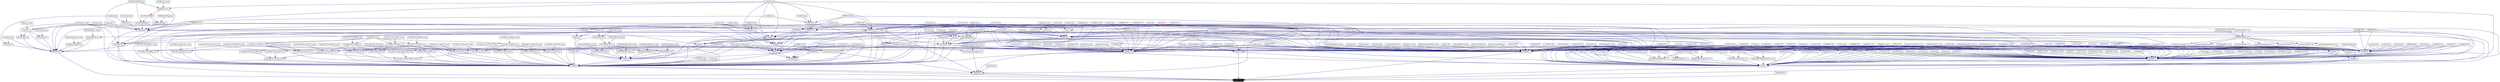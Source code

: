 digraph inheritance {
	node [label="\N"];
	graph [bb="0,0,20054,636"];
	Node54 [label="ASMETTYP.H", shape=box, fontsize=10, height="0.28", width="1.11", fontname=Helvetica, color=black, style=filled, fontcolor=white, pos="12708,10"];
	Node55 [label="MNISOCHR.H", shape=box, fontsize=10, height="0.28", width="1.14", fontname=Helvetica, color=black, URL="$_m_n_i_s_o_c_h_r_8_h.html", pos="436,234"];
	Node56 [label="mngpar.cpp", shape=box, fontsize=10, height="0.28", width="0.94", fontname=Helvetica, color=black, URL="$mngpar_8cpp.html", pos="581,458"];
	Node57 [label="MnGParAendern_ia.h", shape=box, fontsize=10, height="0.28", width="1.58", fontname=Helvetica, color=black, URL="$_mn_g_par_aendern__ia_8h.html", pos="775,346"];
	Node58 [label="MNGPARAE.H", shape=box, fontsize=10, height="0.28", width="1.17", fontname=Helvetica, color=black, URL="$_m_n_g_p_a_r_a_e_8_h.html", pos="1575,402"];
	Node59 [label="mngparae.cpp", shape=box, fontsize=10, height="0.28", width="1.11", fontname=Helvetica, color=black, URL="$mngparae_8cpp.html", pos="3571,458"];
	Node60 [label="mngrwin.cpp", shape=box, fontsize=10, height="0.28", width="1.03", fontname=Helvetica, color=black, URL="$mngrwin_8cpp.html", pos="5972,458"];
	Node61 [label="mnmenu.cpp", shape=box, fontsize=10, height="0.28", width="1.03", fontname=Helvetica, color=black, URL="$mnmenu_8cpp.html", pos="14019,458"];
	Node62 [label="MnGParAendern_ia.cpp", shape=box, fontsize=10, height="0.28", width="1.72", fontname=Helvetica, color=black, URL="$_mn_g_par_aendern__ia_8cpp.html", pos="770,402"];
	Node63 [label="MnGParIsochronen_ia.h", shape=box, fontsize=10, height="0.28", width="1.72", fontname=Helvetica, color=black, URL="$_mn_g_par_isochronen__ia_8h.html", pos="632,290"];
	Node64 [label="MnGParIsochronen_ia.cpp", shape=box, fontsize=10, height="0.28", width="1.89", fontname=Helvetica, color=black, URL="$_mn_g_par_isochronen__ia_8cpp.html", pos="632,346"];
	Node65 [label="mniastat.cpp", shape=box, fontsize=10, height="0.28", width="1.03", fontname=Helvetica, color=black, URL="$mniastat_8cpp.html", pos="217,458"];
	Node66 [label="MNISOCHR.CPP", shape=box, fontsize=10, height="0.28", width="1.31", fontname=Helvetica, color=black, URL="$_m_n_i_s_o_c_h_r_8_c_p_p.html", pos="1508,458"];
	Node67 [label="MnIsochr_ia.h", shape=box, fontsize=10, height="0.28", width="1.11", fontname=Helvetica, color=black, URL="$_mn_isochr__ia_8h.html", pos="380,402"];
	Node68 [label="MnIsochr_ia.cpp", shape=box, fontsize=10, height="0.28", width="1.25", fontname=Helvetica, color=black, URL="$_mn_isochr__ia_8cpp.html", pos="380,458"];
	Node69 [label="MnIsochrOV_ia.cpp", shape=box, fontsize=10, height="0.28", width="1.44", fontname=Helvetica, color=black, URL="$_mn_isochr_o_v__ia_8cpp.html", pos="822,458"];
	Node70 [label="MnIsochrIV_ia.h", shape=box, fontsize=10, height="0.28", width="1.22", fontname=Helvetica, color=black, URL="$_mn_isochr_i_v__ia_8h.html", pos="436,290"];
	Node71 [label="MnIsochrIV_ia.cpp", shape=box, fontsize=10, height="0.28", width="1.39", fontname=Helvetica, color=black, URL="$_mn_isochr_i_v__ia_8cpp.html", pos="458,346"];
	Node72 [label="MnIsochrOV_ia.h", shape=box, fontsize=10, height="0.28", width="1.31", fontname=Helvetica, color=black, URL="$_mn_isochr_o_v__ia_8h.html", pos="267,346"];
	Node73 [label="mnloesch.cpp", shape=box, fontsize=10, height="0.28", width="1.08", fontname=Helvetica, color=black, URL="$mnloesch_8cpp.html", pos="8909,290"];
	Node74 [label="mnvsys.cpp", shape=box, fontsize=10, height="0.28", width="0.97", fontname=Helvetica, color=black, URL="$mnvsys_8cpp.html", pos="13047,402"];
	Node75 [label="cisochrones.h", shape=box, fontsize=10, height="0.28", width="1.08", fontname=Helvetica, color=black, URL="$cisochrones_8h.html", pos="49,290"];
	Node76 [label="canalysis.cpp", shape=box, fontsize=10, height="0.28", width="1.06", fontname=Helvetica, color=black, URL="$canalysis_8cpp.html", pos="404,514"];
	Node77 [label="cisochrones.cpp", shape=box, fontsize=10, height="0.28", width="1.22", fontname=Helvetica, color=black, URL="$cisochrones_8cpp.html", pos="82,346"];
	Node78 [label="ASMETTYP.CPP", shape=box, fontsize=10, height="0.28", width="1.31", fontname=Helvetica, color=black, URL="$_a_s_m_e_t_t_y_p_8_c_p_p.html", pos="13125,66"];
	Node79 [label="ASSMENTS.H", shape=box, fontsize=10, height="0.28", width="1.14", fontname=Helvetica, color=black, URL="$_a_s_s_m_e_n_t_s_8_h.html", pos="11669,234"];
	Node80 [label="mnfahrg.cpp", shape=box, fontsize=10, height="0.28", width="1.00", fontname=Helvetica, color=black, URL="$mnfahrg_8cpp.html", pos="6208,346"];
	Node81 [label="MNFMAT.CPP", shape=box, fontsize=10, height="0.28", width="1.14", fontname=Helvetica, color=black, URL="$_m_n_f_m_a_t_8_c_p_p.html", pos="9121,290"];
	Node82 [label="MnFMatReadWrite_ia.cpp", shape=box, fontsize=10, height="0.28", width="1.86", fontname=Helvetica, color=black, URL="$_mn_f_mat_read_write__ia_8cpp.html", pos="10163,290"];
	Node83 [label="mninit.cpp", shape=box, fontsize=10, height="0.28", width="0.86", fontname=Helvetica, color=black, URL="$mninit_8cpp.html", pos="11324,458"];
	Node84 [label="mnlesalt.cpp", shape=box, fontsize=10, height="0.28", width="1.00", fontname=Helvetica, color=black, URL="$mnlesalt_8cpp.html", pos="12780,290"];
	Node85 [label="mnlstsys.cpp", shape=box, fontsize=10, height="0.28", width="1.03", fontname=Helvetica, color=black, URL="$mnlstsys_8cpp.html", pos="10285,290"];
	Node86 [label="mnlstweg.cpp", shape=box, fontsize=10, height="0.28", width="1.08", fontname=Helvetica, color=black, URL="$mnlstweg_8cpp.html", pos="8918,458"];
	Node87 [label="mnlsumlg.cpp", shape=box, fontsize=10, height="0.28", width="1.08", fontname=Helvetica, color=black, URL="$mnlsumlg_8cpp.html", pos="10417,290"];
	Node88 [label="mnmakro.cpp", shape=box, fontsize=10, height="0.28", width="1.08", fontname=Helvetica, color=black, URL="$mnmakro_8cpp.html", pos="12642,402"];
	Node89 [label="mnnfumlg.cpp", shape=box, fontsize=10, height="0.28", width="1.11", fontname=Helvetica, color=black, URL="$mnnfumlg_8cpp.html", pos="10514,290"];
	Node90 [label="MNODATT.CPP", shape=box, fontsize=10, height="0.28", width="1.22", fontname=Helvetica, color=black, URL="$_m_n_o_d_a_t_t_8_c_p_p.html", pos="6414,514"];
	Node91 [label="mnodmatrixwrite.cpp", shape=box, fontsize=10, height="0.28", width="1.53", fontname=Helvetica, color=black, URL="$mnodmatrixwrite_8cpp.html", pos="10627,290"];
	Node92 [label="MnRechAblaufPP.cpp", shape=box, fontsize=10, height="0.28", width="1.58", fontname=Helvetica, color=black, URL="$_mn_rech_ablauf_p_p_8cpp.html", pos="9448,402"];
	Node93 [label="MnRechnen_ia.cpp", shape=box, fontsize=10, height="0.28", width="1.42", fontname=Helvetica, color=black, URL="$_mn_rechnen__ia_8cpp.html", pos="10147,402"];
	Node94 [label="MnSpinne_ia.cpp", shape=box, fontsize=10, height="0.28", width="1.31", fontname=Helvetica, color=black, URL="$_mn_spinne__ia_8cpp.html", pos="10747,290"];
	Node95 [label="MnSpinneVsysAuswahl_ia.cpp", shape=box, fontsize=10, height="0.28", width="2.11", fontname=Helvetica, color=black, URL="$_mn_spinne_vsys_auswahl__ia_8cpp.html", pos="10888,290"];
	Node96 [label="mntgen.cpp", shape=box, fontsize=10, height="0.28", width="0.94", fontname=Helvetica, color=black, URL="$mntgen_8cpp.html", pos="11016,290"];
	Node97 [label="mnumlg.cpp", shape=box, fontsize=10, height="0.28", width="1.00", fontname=Helvetica, color=black, URL="$mnumlg_8cpp.html", pos="9966,402"];
	Node98 [label="mnumlgbase.cpp", shape=box, fontsize=10, height="0.28", width="1.28", fontname=Helvetica, color=black, URL="$mnumlgbase_8cpp.html", pos="13015,346"];
	Node99 [label="MnUmlgReport_ia.cpp", shape=box, fontsize=10, height="0.28", width="1.61", fontname=Helvetica, color=black, URL="$_mn_umlg_report__ia_8cpp.html", pos="11126,290"];
	Node100 [label="MNUMLREP.CPP", shape=box, fontsize=10, height="0.28", width="1.33", fontname=Helvetica, color=black, URL="$_m_n_u_m_l_r_e_p_8_c_p_p.html", pos="9014,290"];
	Node101 [label="MnVissimExport.cpp", shape=box, fontsize=10, height="0.28", width="1.50", fontname=Helvetica, color=black, URL="$_mn_vissim_export_8cpp.html", pos="11256,290"];
	Node102 [label="MnVissimRoutenPP.cpp", shape=box, fontsize=10, height="0.28", width="1.72", fontname=Helvetica, color=black, URL="$_mn_vissim_routen_p_p_8cpp.html", pos="11390,290"];
	Node103 [label="CROUTE.CPP", shape=box, fontsize=10, height="0.28", width="1.14", fontname=Helvetica, color=black, URL="$_c_r_o_u_t_e_8_c_p_p.html", pos="11511,290"];
	Node104 [label="CROUTEE.CPP", shape=box, fontsize=10, height="0.28", width="1.25", fontname=Helvetica, color=black, URL="$_c_r_o_u_t_e_e_8_c_p_p.html", pos="11615,290"];
	Node105 [label="CROUTES.CPP", shape=box, fontsize=10, height="0.28", width="1.25", fontname=Helvetica, color=black, URL="$_c_r_o_u_t_e_s_8_c_p_p.html", pos="11723,290"];
	Node106 [label="CROUTESE.CPP", shape=box, fontsize=10, height="0.28", width="1.33", fontname=Helvetica, color=black, URL="$_c_r_o_u_t_e_s_e_8_c_p_p.html", pos="11834,290"];
	Node107 [label="CROUTEUT.CPP", shape=box, fontsize=10, height="0.28", width="1.31", fontname=Helvetica, color=black, URL="$_c_r_o_u_t_e_u_t_8_c_p_p.html", pos="11947,290"];
	Node108 [label="ctsystem.cpp", shape=box, fontsize=10, height="0.28", width="1.03", fontname=Helvetica, color=black, URL="$ctsystem_8cpp.html", pos="12871,290"];
	Node109 [label="assments.cpp", shape=box, fontsize=10, height="0.28", width="1.08", fontname=Helvetica, color=black, URL="$assments_8cpp.html", pos="12051,290"];
	Node110 [label="fgumlg.cpp", shape=box, fontsize=10, height="0.28", width="0.92", fontname=Helvetica, color=black, URL="$fgumlg_8cpp.html", pos="7008,458"];
	Node111 [label="IVANBKAP.CPP", shape=box, fontsize=10, height="0.28", width="1.22", fontname=Helvetica, color=black, URL="$_i_v_a_n_b_k_a_p_8_c_p_p.html", pos="13008,290"];
	Node112 [label="IVDAVIS.CPP", shape=box, fontsize=10, height="0.28", width="1.08", fontname=Helvetica, color=black, URL="$_i_v_d_a_v_i_s_8_c_p_p.html", pos="17545,290"];
	Node113 [label="IVGGEW.CPP", shape=box, fontsize=10, height="0.28", width="1.14", fontname=Helvetica, color=black, URL="$_i_v_g_g_e_w_8_c_p_p.html", pos="14087,290"];
	Node114 [label="ivkali.cpp", shape=box, fontsize=10, height="0.28", width="0.81", fontname=Helvetica, color=black, URL="$ivkali_8cpp.html", pos="14493,290"];
	Node115 [label="IVLERN.CPP", shape=box, fontsize=10, height="0.28", width="1.06", fontname=Helvetica, color=black, URL="$_i_v_l_e_r_n_8_c_p_p.html", pos="17450,290"];
	Node116 [label="ivloesch.cpp", shape=box, fontsize=10, height="0.28", width="1.00", fontname=Helvetica, color=black, URL="$ivloesch_8cpp.html", pos="13106,290"];
	Node117 [label="IVPFEUML.CPP", shape=box, fontsize=10, height="0.28", width="1.25", fontname=Helvetica, color=black, URL="$_i_v_p_f_e_u_m_l_8_c_p_p.html", pos="15307,290"];
	Node118 [label="IVSPINNE.CPP", shape=box, fontsize=10, height="0.28", width="1.19", fontname=Helvetica, color=black, URL="$_i_v_s_p_i_n_n_e_8_c_p_p.html", pos="13493,290"];
	Node119 [label="ivsukz.cpp", shape=box, fontsize=10, height="0.28", width="0.89", fontname=Helvetica, color=black, URL="$ivsukz_8cpp.html", pos="14178,290"];
	Node120 [label="IVTRIBL.CPP", shape=box, fontsize=10, height="0.28", width="1.08", fontname=Helvetica, color=black, URL="$_i_v_t_r_i_b_l_8_c_p_p.html", pos="17755,290"];
	Node121 [label="IVUMALLG.CPP", shape=box, fontsize=10, height="0.28", width="1.25", fontname=Helvetica, color=black, URL="$_i_v_u_m_a_l_l_g_8_c_p_p.html", pos="13599,290"];
	Node122 [label="IVUMLG.CPP", shape=box, fontsize=10, height="0.28", width="1.08", fontname=Helvetica, color=black, URL="$_i_v_u_m_l_g_8_c_p_p.html", pos="17965,290"];
	Node123 [label="IVUmlgAnalyse_ia.cpp", shape=box, fontsize=10, height="0.28", width="1.64", fontname=Helvetica, color=black, URL="$_i_v_umlg_analyse__ia_8cpp.html", pos="12167,290"];
	Node124 [label="ivuparcr.cpp", shape=box, fontsize=10, height="0.28", width="0.97", fontname=Helvetica, color=black, URL="$ivuparcr_8cpp.html", pos="14301,290"];
	Node125 [label="IVVART.CPP", shape=box, fontsize=10, height="0.28", width="1.03", fontname=Helvetica, color=black, URL="$_i_v_v_a_r_t_8_c_p_p.html", pos="14615,290"];
	Node126 [label="IVWEGREC.CPP", shape=box, fontsize=10, height="0.28", width="1.33", fontname=Helvetica, color=black, URL="$_i_v_w_e_g_r_e_c_8_c_p_p.html", pos="13748,290"];
	Node127 [label="IvWegRec_ia.cpp", shape=box, fontsize=10, height="0.28", width="1.33", fontname=Helvetica, color=black, URL="$_iv_weg_rec__ia_8cpp.html", pos="13980,290"];
	Node128 [label="IVZMAT.CPP", shape=box, fontsize=10, height="0.28", width="1.06", fontname=Helvetica, color=black, URL="$_i_v_z_m_a_t_8_c_p_p.html", pos="18196,290"];
	Node129 [label="nebez.cpp", shape=box, fontsize=10, height="0.28", width="0.86", fontname=Helvetica, color=black, URL="$nebez_8cpp.html", pos="13883,290"];
	Node130 [label="nekno.cpp", shape=box, fontsize=10, height="0.28", width="0.86", fontname=Helvetica, color=black, URL="$nekno_8cpp.html", pos="12275,290"];
	Node131 [label="NEKNO2.CPP", shape=box, fontsize=10, height="0.28", width="1.14", fontname=Helvetica, color=black, URL="$_n_e_k_n_o2_8_c_p_p.html", pos="9533,290"];
	Node132 [label="nelin.cpp", shape=box, fontsize=10, height="0.28", width="0.78", fontname=Helvetica, color=black, URL="$nelin_8cpp.html", pos="9208,290"];
	Node133 [label="NeLinieKoppeln_ia.cpp", shape=box, fontsize=10, height="0.28", width="1.67", fontname=Helvetica, color=black, URL="$_ne_linie_koppeln__ia_8cpp.html", pos="9414,290"];
	Node134 [label="nestr.cpp", shape=box, fontsize=10, height="0.28", width="0.78", fontname=Helvetica, color=black, URL="$nestr_8cpp.html", pos="12698,290"];
	Node135 [label="nestr2.cpp", shape=box, fontsize=10, height="0.28", width="0.86", fontname=Helvetica, color=black, URL="$nestr2_8cpp.html", pos="12621,290"];
	Node136 [label="NEUMLG.CPP", shape=box, fontsize=10, height="0.28", width="1.14", fontname=Helvetica, color=black, URL="$_n_e_u_m_l_g_8_c_p_p.html", pos="9295,290"];
	Node137 [label="ovlinerf.cpp", shape=box, fontsize=10, height="0.28", width="0.94", fontname=Helvetica, color=black, URL="$ovlinerf_8cpp.html", pos="9626,290"];
	Node138 [label="ovlle_kostenrechnen.cpp", shape=box, fontsize=10, height="0.28", width="1.78", fontname=Helvetica, color=black, URL="$ovlle__kostenrechnen_8cpp.html", pos="6610,290"];
	Node139 [label="ovlle_umlauf_rechnen.cpp", shape=box, fontsize=10, height="0.28", width="1.86", fontname=Helvetica, color=black, URL="$ovlle__umlauf__rechnen_8cpp.html", pos="6759,290"];
	Node140 [label="OVSPINNE.CPP", shape=box, fontsize=10, height="0.28", width="1.28", fontname=Helvetica, color=black, URL="$_o_v_s_p_i_n_n_e_8_c_p_p.html", pos="10686,458"];
	Node141 [label="OVUMALLG.CPP", shape=box, fontsize=10, height="0.28", width="1.33", fontname=Helvetica, color=black, URL="$_o_v_u_m_a_l_l_g_8_c_p_p.html", pos="8391,458"];
	Node142 [label="ovumlauf.cpp", shape=box, fontsize=10, height="0.28", width="1.08", fontname=Helvetica, color=black, URL="$ovumlauf_8cpp.html", pos="6489,290"];
	Node143 [label="ovumlaufatt.cpp", shape=box, fontsize=10, height="0.28", width="1.22", fontname=Helvetica, color=black, URL="$ovumlaufatt_8cpp.html", pos="6888,290"];
	Node144 [label="ovumlfp2.cpp", shape=box, fontsize=10, height="0.28", width="1.08", fontname=Helvetica, color=black, URL="$ovumlfp2_8cpp.html", pos="8286,458"];
	Node145 [label="OVUMLG.CPP", shape=box, fontsize=10, height="0.28", width="1.17", fontname=Helvetica, color=black, URL="$_o_v_u_m_l_g_8_c_p_p.html", pos="6272,458"];
	Node146 [label="ovumllin.cpp", shape=box, fontsize=10, height="0.28", width="1.03", fontname=Helvetica, color=black, URL="$ovumllin_8cpp.html", pos="7226,458"];
	Node147 [label="OVUMLSYS.CPP", shape=box, fontsize=10, height="0.28", width="1.33", fontname=Helvetica, color=black, URL="$_o_v_u_m_l_s_y_s_8_c_p_p.html", pos="8505,458"];
	Node148 [label="IVUMWELT.CPP", shape=box, fontsize=10, height="0.28", width="1.28", fontname=Helvetica, color=black, URL="$_i_v_u_m_w_e_l_t_8_c_p_p.html", pos="14400,290"];
	Node149 [label="IVUPAR.H", shape=box, fontsize=10, height="0.28", width="0.89", fontname=Helvetica, color=black, URL="$_i_v_u_p_a_r_8_h.html", pos="17534,122"];
	Node150 [label="mnumlgbase.h", shape=box, fontsize=10, height="0.28", width="1.14", fontname=Helvetica, color=black, URL="$mnumlgbase_8h.html", pos="13277,290"];
	Node151 [label="MNUMLG.H", shape=box, fontsize=10, height="0.28", width="0.97", fontname=Helvetica, color=black, URL="$_m_n_u_m_l_g_8_h.html", pos="13870,346"];
	Node152 [label="MNEMME.CPP", shape=box, fontsize=10, height="0.28", width="1.19", fontname=Helvetica, color=black, URL="$_m_n_e_m_m_e_8_c_p_p.html", pos="16270,402"];
	Node153 [label="mnfile.cpp", shape=box, fontsize=10, height="0.28", width="0.86", fontname=Helvetica, color=black, URL="$mnfile_8cpp.html", pos="13738,402"];
	Node154 [label="mnntlese.cpp", shape=box, fontsize=10, height="0.28", width="1.06", fontname=Helvetica, color=black, URL="$mnntlese_8cpp.html", pos="15186,402"];
	Node155 [label="MNVERS.CPP", shape=box, fontsize=10, height="0.28", width="1.14", fontname=Helvetica, color=black, URL="$_m_n_v_e_r_s_8_c_p_p.html", pos="16168,402"];
	Node156 [label="mnversd.cpp", shape=box, fontsize=10, height="0.28", width="1.03", fontname=Helvetica, color=black, URL="$mnversd_8cpp.html", pos="13824,402"];
	Node157 [label="cassig.h", shape=box, fontsize=10, height="0.28", width="0.72", fontname=Helvetica, color=red, URL="$cassig_8h.html", pos="14149,402"];
	Node158 [label="CASSIG.CPP", shape=box, fontsize=10, height="0.28", width="1.08", fontname=Helvetica, color=black, URL="$_c_a_s_s_i_g_8_c_p_p.html", pos="14202,458"];
	Node159 [label="cassigs.cpp", shape=box, fontsize=10, height="0.28", width="0.94", fontname=Helvetica, color=black, URL="$cassigs_8cpp.html", pos="14109,458"];
	Node161 [label="cprocedure.h", shape=box, fontsize=10, height="0.28", width="1.03", fontname=Helvetica, color=red, URL="$cprocedure_8h.html", pos="13916,402"];
	Node163 [label="cprocedures.cpp", shape=box, fontsize=10, height="0.28", width="1.25", fontname=Helvetica, color=black, URL="$cprocedures_8cpp.html", pos="13917,458"];
	Node165 [label="cvisum.cpp", shape=box, fontsize=10, height="0.28", width="0.94", fontname=Helvetica, color=black, URL="$cvisum_8cpp.html", pos="13692,458"];
	Node166 [label="MNEXIT.CPP", shape=box, fontsize=10, height="0.28", width="1.06", fontname=Helvetica, color=black, URL="$_m_n_e_x_i_t_8_c_p_p.html", pos="13160,346"];
	Node167 [label="MnRechAblaufPP.h", shape=box, fontsize=10, height="0.28", width="1.42", fontname=Helvetica, color=black, URL="$_mn_rech_ablauf_p_p_8h.html", pos="13267,346"];
	Node168 [label="MnRechPS.h", shape=box, fontsize=10, height="0.28", width="1.06", fontname=Helvetica, color=red, URL="$_mn_rech_p_s_8h.html", pos="15494,458"];
	Node171 [label="MnRechFunktion_ia.h", shape=box, fontsize=10, height="0.28", width="1.58", fontname=Helvetica, color=black, URL="$_mn_rech_funktion__ia_8h.html", pos="16690,346"];
	Node172 [label="MnRechFunktionPP_ia.h", shape=box, fontsize=10, height="0.28", width="1.78", fontname=Helvetica, color=red, URL="$_mn_rech_funktion_p_p__ia_8h.html", pos="16690,402"];
	Node174 [label="MnRechFunktion_ia.cpp", shape=box, fontsize=10, height="0.28", width="1.72", fontname=Helvetica, color=black, URL="$_mn_rech_funktion__ia_8cpp.html", pos="16546,402"];
	Node175 [label="cvisum.h", shape=box, fontsize=10, height="0.28", width="0.78", fontname=Helvetica, color=black, URL="$cvisum_8h.html", pos="13559,346"];
	Node176 [label="CgQuery.cpp", shape=box, fontsize=10, height="0.28", width="1.03", fontname=Helvetica, color=black, URL="$_cg_query_8cpp.html", pos="13332,402"];
	Node177 [label="initole.cpp", shape=box, fontsize=10, height="0.28", width="0.86", fontname=Helvetica, color=black, URL="$initole_8cpp.html", pos="13418,402"];
	Node178 [label="vsf_imp.cpp", shape=box, fontsize=10, height="0.28", width="0.97", fontname=Helvetica, color=black, URL="$vsf__imp_8cpp.html", pos="13502,402"];
	Node179 [label="mninfo.cpp", shape=box, fontsize=10, height="0.28", width="0.92", fontname=Helvetica, color=black, URL="$mninfo_8cpp.html", pos="16951,234"];
	Node180 [label="mnspinne.cpp", shape=box, fontsize=10, height="0.28", width="1.08", fontname=Helvetica, color=black, URL="$mnspinne_8cpp.html", pos="17041,234"];
	Node181 [label="dynbewrt.cpp", shape=box, fontsize=10, height="0.28", width="1.06", fontname=Helvetica, color=black, URL="$dynbewrt_8cpp.html", pos="17136,234"];
	Node182 [label="IVBEWERT.H", shape=box, fontsize=10, height="0.28", width="1.08", fontname=Helvetica, color=black, URL="$_i_v_b_e_w_e_r_t_8_h.html", pos="15197,178"];
	Node183 [label="mnabsuch.cpp", shape=box, fontsize=10, height="0.28", width="1.14", fontname=Helvetica, color=black, URL="$mnabsuch_8cpp.html", pos="5776,626"];
	Node184 [label="mnlststy.cpp", shape=box, fontsize=10, height="0.28", width="1.00", fontname=Helvetica, color=black, URL="$mnlststy_8cpp.html", pos="15906,234"];
	Node185 [label="mnmmrw.cpp", shape=box, fontsize=10, height="0.28", width="1.06", fontname=Helvetica, color=black, URL="$mnmmrw_8cpp.html", pos="15028,290"];
	Node186 [label="mnmulti.cpp", shape=box, fontsize=10, height="0.28", width="1.00", fontname=Helvetica, color=black, URL="$mnmulti_8cpp.html", pos="15120,290"];
	Node187 [label="ivabbatt.cpp", shape=box, fontsize=10, height="0.28", width="0.97", fontname=Helvetica, color=black, URL="$ivabbatt_8cpp.html", pos="15209,290"];
	Node188 [label="ivanbatt.cpp", shape=box, fontsize=10, height="0.28", width="0.97", fontname=Helvetica, color=black, URL="$ivanbatt_8cpp.html", pos="15995,234"];
	Node189 [label="ivbewer1.cpp", shape=box, fontsize=10, height="0.28", width="1.06", fontname=Helvetica, color=black, URL="$ivbewer1_8cpp.html", pos="16086,234"];
	Node190 [label="IVBEWERT.CPP", shape=box, fontsize=10, height="0.28", width="1.28", fontname=Helvetica, color=black, URL="$_i_v_b_e_w_e_r_t_8_c_p_p.html", pos="15416,290"];
	Node191 [label="IVUPARCR.H", shape=box, fontsize=10, height="0.28", width="1.08", fontname=Helvetica, color=black, URL="$_i_v_u_p_a_r_c_r_8_h.html", pos="16519,234"];
	Node192 [label="IvBewert_Nodes.cpp", shape=box, fontsize=10, height="0.28", width="1.50", fontname=Helvetica, color=black, URL="$_iv_bewert___nodes_8cpp.html", pos="15942,290"];
	Node193 [label="IVCrParameterBasis_ia.h", shape=box, fontsize=10, height="0.28", width="1.81", fontname=Helvetica, color=red, URL="$_i_v_cr_parameter_basis__ia_8h.html", pos="16851,290"];
	Node195 [label="IVCrParameterBelastung_ia.h", shape=box, fontsize=10, height="0.28", width="2.08", fontname=Helvetica, color=red, URL="$_i_v_cr_parameter_belastung__ia_8h.html", pos="17009,290"];
	Node197 [label="IVCrParameterCrKurve_ia.h", shape=box, fontsize=10, height="0.28", width="1.97", fontname=Helvetica, color=red, URL="$_i_v_cr_parameter_cr_kurve__ia_8h.html", pos="17173,290"];
	Node199 [label="IVCrParameterErasF_ia.h", shape=box, fontsize=10, height="0.28", width="1.83", fontname=Helvetica, color=red, URL="$_i_v_cr_parameter_eras_f__ia_8h.html", pos="17328,290"];
	Node201 [label="IVCrParameterNodeControl_ia.h", shape=box, fontsize=10, height="0.28", width="2.25", fontname=Helvetica, color=red, URL="$_i_v_cr_parameter_node_control__ia_8h.html", pos="16347,290"];
	Node203 [label="IVCrParameterTypfaktor_ia.h", shape=box, fontsize=10, height="0.28", width="2.06", fontname=Helvetica, color=red, URL="$_i_v_cr_parameter_typfaktor__ia_8h.html", pos="16520,290"];
	Node205 [label="IVCrParameterWiderstand_ia.h", shape=box, fontsize=10, height="0.28", width="2.17", fontname=Helvetica, color=red, URL="$_i_v_cr_parameter_widerstand__ia_8h.html", pos="16690,290"];
	Node207 [label="IVERASF.CPP", shape=box, fontsize=10, height="0.28", width="1.14", fontname=Helvetica, color=black, URL="$_i_v_e_r_a_s_f_8_c_p_p.html", pos="16055,290"];
	Node208 [label="ivknoatt.cpp", shape=box, fontsize=10, height="0.28", width="0.97", fontname=Helvetica, color=black, URL="$ivknoatt_8cpp.html", pos="15515,290"];
	Node209 [label="IVKURZW1.CPP", shape=box, fontsize=10, height="0.28", width="1.28", fontname=Helvetica, color=black, URL="$_i_v_k_u_r_z_w1_8_c_p_p.html", pos="14716,290"];
	Node210 [label="IVTRIBS.CPP", shape=box, fontsize=10, height="0.28", width="1.11", fontname=Helvetica, color=black, URL="$_i_v_t_r_i_b_s_8_c_p_p.html", pos="14820,290"];
	Node211 [label="IVUMAUSG.CPP", shape=box, fontsize=10, height="0.28", width="1.31", fontname=Helvetica, color=black, URL="$_i_v_u_m_a_u_s_g_8_c_p_p.html", pos="14925,290"];
	Node212 [label="IvuparKurve_ia.h", shape=box, fontsize=10, height="0.28", width="1.31", fontname=Helvetica, color=red, URL="$_ivupar_kurve__ia_8h.html", pos="15691,290"];
	Node214 [label="NeSTStagePP_ia.cpp", shape=box, fontsize=10, height="0.28", width="1.58", fontname=Helvetica, color=black, URL="$_ne_s_t_stage_p_p__ia_8cpp.html", pos="15813,290"];
	Node215 [label="ivlstweg.cpp", shape=box, fontsize=10, height="0.28", width="1.00", fontname=Helvetica, color=black, URL="$ivlstweg_8cpp.html", pos="17228,234"];
	Node216 [label="IvNodeCtrl_Node.cpp", shape=box, fontsize=10, height="0.28", width="1.56", fontname=Helvetica, color=black, URL="$_iv_node_ctrl___node_8cpp.html", pos="16198,234"];
	Node217 [label="ivrasw1.cpp", shape=box, fontsize=10, height="0.28", width="0.97", fontname=Helvetica, color=black, URL="$ivrasw1_8cpp.html", pos="17317,234"];
	Node218 [label="ivstratt.cpp", shape=box, fontsize=10, height="0.28", width="0.92", fontname=Helvetica, color=black, URL="$ivstratt_8cpp.html", pos="17403,234"];
	Node219 [label="ivzstr.cpp", shape=box, fontsize=10, height="0.28", width="0.81", fontname=Helvetica, color=black, URL="$ivzstr_8cpp.html", pos="16301,234"];
	Node220 [label="ivzwstrrw.cpp", shape=box, fontsize=10, height="0.28", width="1.06", fontname=Helvetica, color=black, URL="$ivzwstrrw_8cpp.html", pos="16386,234"];
	Node221 [label="neabb.cpp", shape=box, fontsize=10, height="0.28", width="0.86", fontname=Helvetica, color=black, URL="$neabb_8cpp.html", pos="17485,234"];
	Node222 [label="NeAbbBasis_ia.cpp", shape=box, fontsize=10, height="0.28", width="1.44", fontname=Helvetica, color=black, URL="$_ne_abb_basis__ia_8cpp.html", pos="14122,234"];
	Node223 [label="NeAbbMain_ia.cpp", shape=box, fontsize=10, height="0.28", width="1.42", fontname=Helvetica, color=black, URL="$_ne_abb_main__ia_8cpp.html", pos="14243,234"];
	Node224 [label="NEANB.CPP", shape=box, fontsize=10, height="0.28", width="1.03", fontname=Helvetica, color=black, URL="$_n_e_a_n_b_8_c_p_p.html", pos="14995,234"];
	Node225 [label="NeAnb_ia.cpp", shape=box, fontsize=10, height="0.28", width="1.11", fontname=Helvetica, color=black, URL="$_ne_anb__ia_8cpp.html", pos="15090,234"];
	Node226 [label="nebezbasis_ia.cpp", shape=box, fontsize=10, height="0.28", width="1.36", fontname=Helvetica, color=black, URL="$nebezbasis__ia_8cpp.html", pos="15197,234"];
	Node227 [label="nedi4.cpp", shape=box, fontsize=10, height="0.28", width="0.83", fontname=Helvetica, color=black, URL="$nedi4_8cpp.html", pos="17564,234"];
	Node228 [label="nedi8.cpp", shape=box, fontsize=10, height="0.28", width="0.83", fontname=Helvetica, color=black, URL="$nedi8_8cpp.html", pos="15294,234"];
	Node229 [label="nestr_ia.cpp", shape=box, fontsize=10, height="0.28", width="0.97", fontname=Helvetica, color=black, URL="$nestr__ia_8cpp.html", pos="15377,234"];
	Node230 [label="NeStrIVVsys_ia.cpp", shape=box, fontsize=10, height="0.28", width="1.47", fontname=Helvetica, color=black, URL="$_ne_str_i_v_vsys__ia_8cpp.html", pos="15483,234"];
	Node231 [label="NeStrMain_ia.cpp", shape=box, fontsize=10, height="0.28", width="1.33", fontname=Helvetica, color=black, URL="$_ne_str_main__ia_8cpp.html", pos="15602,234"];
	Node232 [label="IVLAERM.CPP", shape=box, fontsize=10, height="0.28", width="1.17", fontname=Helvetica, color=black, URL="$_i_v_l_a_e_r_m_8_c_p_p.html", pos="15710,234"];
	Node233 [label="IVUMWE.CPP", shape=box, fontsize=10, height="0.28", width="1.14", fontname=Helvetica, color=black, URL="$_i_v_u_m_w_e_8_c_p_p.html", pos="15811,234"];
	Node234 [label="IVDAVIS.H", shape=box, fontsize=10, height="0.28", width="0.92", fontname=Helvetica, color=black, URL="$_i_v_d_a_v_i_s_8_h.html", pos="17933,234"];
	Node235 [label="IVGGEW.H", shape=box, fontsize=10, height="0.28", width="0.94", fontname=Helvetica, color=black, URL="$_i_v_g_g_e_w_8_h.html", pos="13938,178"];
	Node236 [label="IVKALI.H", shape=box, fontsize=10, height="0.28", width="0.81", fontname=Helvetica, color=black, URL="$_i_v_k_a_l_i_8_h.html", pos="17679,234"];
	Node237 [label="IVKaliParameter_ia.h", shape=box, fontsize=10, height="0.28", width="1.56", fontname=Helvetica, color=black, URL="$_i_v_kali_parameter__ia_8h.html", pos="19534,234"];
	Node238 [label="IVKaliParameter_ia.cpp", shape=box, fontsize=10, height="0.28", width="1.69", fontname=Helvetica, color=black, URL="$_i_v_kali_parameter__ia_8cpp.html", pos="19463,290"];
	Node239 [label="IVUPAR.CPP", shape=box, fontsize=10, height="0.28", width="1.06", fontname=Helvetica, color=black, URL="$_i_v_u_p_a_r_8_c_p_p.html", pos="19580,290"];
	Node240 [label="IVLERN.H", shape=box, fontsize=10, height="0.28", width="0.86", fontname=Helvetica, color=black, URL="$_i_v_l_e_r_n_8_h.html", pos="17851,234"];
	Node241 [label="IVPFEUML.H", shape=box, fontsize=10, height="0.28", width="1.06", fontname=Helvetica, color=black, URL="$_i_v_p_f_e_u_m_l_8_h.html", pos="17764,234"];
	Node242 [label="IVSUKZ.H", shape=box, fontsize=10, height="0.28", width="0.86", fontname=Helvetica, color=black, URL="$_i_v_s_u_k_z_8_h.html", pos="13907,234"];
	Node243 [label="IVTRIBA.H", shape=box, fontsize=10, height="0.28", width="0.92", fontname=Helvetica, color=black, URL="$_i_v_t_r_i_b_a_8_h.html", pos="18017,234"];
	Node244 [label="IVTRIBA.CPP", shape=box, fontsize=10, height="0.28", width="1.11", fontname=Helvetica, color=black, URL="$_i_v_t_r_i_b_a_8_c_p_p.html", pos="18062,290"];
	Node245 [label="IVTRIBL.H", shape=box, fontsize=10, height="0.28", width="0.89", fontname=Helvetica, color=black, URL="$_i_v_t_r_i_b_l_8_h.html", pos="18100,234"];
	Node246 [label="IVUMLG.H", shape=box, fontsize=10, height="0.28", width="0.89", fontname=Helvetica, color=black, URL="$_i_v_u_m_l_g_8_h.html", pos="13286,234"];
	Node247 [label="IVZMAT.H", shape=box, fontsize=10, height="0.28", width="0.86", fontname=Helvetica, color=black, URL="$_i_v_z_m_a_t_8_h.html", pos="19391,234"];
	Node248 [label="IVUparDavisumParameter_ia.h", shape=box, fontsize=10, height="0.28", width="2.17", fontname=Helvetica, color=black, URL="$_i_v_upar_davisum_parameter__ia_8h.html", pos="18491,178"];
	Node249 [label="IVUparDavisumParameter_ia.cpp", shape=box, fontsize=10, height="0.28", width="2.31", fontname=Helvetica, color=black, URL="$_i_v_upar_davisum_parameter__ia_8cpp.html", pos="18491,234"];
	Node250 [label="IVUparDavisVsysBezGew_ia.h", shape=box, fontsize=10, height="0.28", width="2.14", fontname=Helvetica, color=black, URL="$_i_v_upar_davis_vsys_bez_gew__ia_8h.html", pos="18313,178"];
	Node251 [label="IVUparDavisVsysBezGew_ia.cpp", shape=box, fontsize=10, height="0.28", width="2.28", fontname=Helvetica, color=black, URL="$_i_v_upar_davis_vsys_bez_gew__ia_8cpp.html", pos="18308,234"];
	Node252 [label="IVUparTributMatrix_ia.cpp", shape=box, fontsize=10, height="0.28", width="1.86", fontname=Helvetica, color=black, URL="$_i_v_upar_tribut_matrix__ia_8cpp.html", pos="18659,234"];
	Node253 [label="IVUparGleichgewicht_ia.h", shape=box, fontsize=10, height="0.28", width="1.83", fontname=Helvetica, color=black, URL="$_i_v_upar_gleichgewicht__ia_8h.html", pos="19712,234"];
	Node254 [label="IVUparGleichgewicht_ia.cpp", shape=box, fontsize=10, height="0.28", width="1.97", fontname=Helvetica, color=black, URL="$_i_v_upar_gleichgewicht__ia_8cpp.html", pos="19707,290"];
	Node255 [label="IVUparLernverfahrenLoto_ia.h", shape=box, fontsize=10, height="0.28", width="2.11", fontname=Helvetica, color=black, URL="$_i_v_upar_lernverfahren_loto__ia_8h.html", pos="18891,178"];
	Node256 [label="IVUparLernverfahren_ia.h", shape=box, fontsize=10, height="0.28", width="1.83", fontname=Helvetica, color=black, URL="$_i_v_upar_lernverfahren__ia_8h.html", pos="19066,234"];
	Node257 [label="IVUparLernverfahren_ia.cpp", shape=box, fontsize=10, height="0.28", width="1.97", fontname=Helvetica, color=black, URL="$_i_v_upar_lernverfahren__ia_8cpp.html", pos="19066,290"];
	Node258 [label="IVUparLernverfahrenLoto_ia.cpp", shape=box, fontsize=10, height="0.28", width="2.25", fontname=Helvetica, color=black, URL="$_i_v_upar_lernverfahren_loto__ia_8cpp.html", pos="18901,234"];
	Node259 [label="IVUparLernverfahrenHeuristisch_ia.h", shape=box, fontsize=10, height="0.28", width="2.53", fontname=Helvetica, color=black, URL="$_i_v_upar_lernverfahren_heuristisch__ia_8h.html", pos="19076,178"];
	Node260 [label="IVUparLernverfahrenHeuristisch_ia.cpp", shape=box, fontsize=10, height="0.28", width="2.67", fontname=Helvetica, color=black, URL="$_i_v_upar_lernverfahren_heuristisch__ia_8cpp.html", pos="19246,234"];
	Node261 [label="IVUparSukzessiv_ia.h", shape=box, fontsize=10, height="0.28", width="1.58", fontname=Helvetica, color=black, URL="$_i_v_upar_sukzessiv__ia_8h.html", pos="19853,234"];
	Node262 [label="IVUparSukzessiv_ia.cpp", shape=box, fontsize=10, height="0.28", width="1.75", fontname=Helvetica, color=black, URL="$_i_v_upar_sukzessiv__ia_8cpp.html", pos="19859,290"];
	Node263 [label="IVUparTributMatrix_ia.h", shape=box, fontsize=10, height="0.28", width="1.69", fontname=Helvetica, color=black, URL="$_i_v_upar_tribut_matrix__ia_8h.html", pos="18659,178"];
	Node264 [label="IVUparZMatrix_ia.h", shape=box, fontsize=10, height="0.28", width="1.44", fontname=Helvetica, color=black, URL="$_i_v_upar_z_matrix__ia_8h.html", pos="19980,234"];
	Node265 [label="IVUparZMatrix_ia.cpp", shape=box, fontsize=10, height="0.28", width="1.58", fontname=Helvetica, color=black, URL="$_i_v_upar_z_matrix__ia_8cpp.html", pos="19997,290"];
	Node266 [label="OVUPAR.H", shape=box, fontsize=10, height="0.28", width="0.94", fontname=Helvetica, color=black, URL="$_o_v_u_p_a_r_8_h.html", pos="5193,122"];
	Node267 [label="MNABSUCH.H", shape=box, fontsize=10, height="0.28", width="1.17", fontname=Helvetica, color=black, URL="$_m_n_a_b_s_u_c_h_8_h.html", pos="1090,402"];
	Node268 [label="MnABSuche_ia.h", shape=box, fontsize=10, height="0.28", width="1.31", fontname=Helvetica, color=black, URL="$_mn_a_b_suche__ia_8h.html", pos="1250,570"];
	Node269 [label="MnABSuche_ia.cpp", shape=box, fontsize=10, height="0.28", width="1.44", fontname=Helvetica, color=black, URL="$_mn_a_b_suche__ia_8cpp.html", pos="1250,626"];
	Node270 [label="MnABSuchOVPPage.cpp", shape=box, fontsize=10, height="0.28", width="1.81", fontname=Helvetica, color=black, URL="$_mn_a_b_such_o_v_p_page_8cpp.html", pos="1045,626"];
	Node271 [label="MnABSuchIVPPage.h", shape=box, fontsize=10, height="0.28", width="1.58", fontname=Helvetica, color=black, URL="$_mn_a_b_such_i_v_p_page_8h.html", pos="1225,458"];
	Node272 [label="MnABSuchePSheet.h", shape=box, fontsize=10, height="0.28", width="1.58", fontname=Helvetica, color=red, URL="$_mn_a_b_suche_p_sheet_8h.html", pos="1130,514"];
	Node274 [label="MnABSuchIvPPage.cpp", shape=box, fontsize=10, height="0.28", width="1.72", fontname=Helvetica, color=black, URL="$_mn_a_b_such_iv_p_page_8cpp.html", pos="1267,514"];
	Node275 [label="MnABSuchOVPPage.h", shape=box, fontsize=10, height="0.28", width="1.67", fontname=Helvetica, color=black, URL="$_mn_a_b_such_o_v_p_page_8h.html", pos="1090,458"];
	Node276 [label="croutesearch.h", shape=box, fontsize=10, height="0.28", width="1.14", fontname=Helvetica, color=black, URL="$croutesearch_8h.html", pos="971,458"];
	Node277 [label="croutesearch.cpp", shape=box, fontsize=10, height="0.28", width="1.28", fontname=Helvetica, color=black, URL="$croutesearch_8cpp.html", pos="971,514"];
	Node278 [label="MNODATT.H", shape=box, fontsize=10, height="0.28", width="1.03", fontname=Helvetica, color=black, URL="$_m_n_o_d_a_t_t_8_h.html", pos="6499,458"];
	Node279 [label="mnattrlist.cpp", shape=box, fontsize=10, height="0.28", width="1.06", fontname=Helvetica, color=black, URL="$mnattrlist_8cpp.html", pos="6514,514"];
	Node280 [label="mnodlst.cpp", shape=box, fontsize=10, height="0.28", width="0.97", fontname=Helvetica, color=black, URL="$mnodlst_8cpp.html", pos="5631,514"];
	Node281 [label="FGPARA.H", shape=box, fontsize=10, height="0.28", width="0.94", fontname=Helvetica, color=black, URL="$_f_g_p_a_r_a_8_h.html", pos="1978,178"];
	Node282 [label="FGPARA.CPP", shape=box, fontsize=10, height="0.28", width="1.11", fontname=Helvetica, color=black, URL="$_f_g_p_a_r_a_8_c_p_p.html", pos="2270,234"];
	Node283 [label="fgplaus2.h", shape=box, fontsize=10, height="0.28", width="0.86", fontname=Helvetica, color=black, URL="$fgplaus2_8h.html", pos="1930,346"];
	Node284 [label="fgplaus2.cpp", shape=box, fontsize=10, height="0.28", width="1.03", fontname=Helvetica, color=black, URL="$fgplaus2_8cpp.html", pos="5631,458"];
	Node285 [label="FGPLAUSI.CPP", shape=box, fontsize=10, height="0.28", width="1.25", fontname=Helvetica, color=black, URL="$_f_g_p_l_a_u_s_i_8_c_p_p.html", pos="1808,402"];
	Node286 [label="fgplausi.h", shape=box, fontsize=10, height="0.28", width="0.83", fontname=Helvetica, color=black, URL="$fgplausi_8h.html", pos="2036,290"];
	Node287 [label="FgPlausiPara_ia.h", shape=box, fontsize=10, height="0.28", width="1.36", fontname=Helvetica, color=black, URL="$_fg_plausi_para__ia_8h.html", pos="1560,346"];
	Node288 [label="FgPlausiPara_ia.cpp", shape=box, fontsize=10, height="0.28", width="1.53", fontname=Helvetica, color=black, URL="$_fg_plausi_para__ia_8cpp.html", pos="1690,402"];
	Node289 [label="FGPlausiPara_PS_ia.h", shape=box, fontsize=10, height="0.28", width="1.67", fontname=Helvetica, color=black, URL="$_f_g_plausi_para___p_s__ia_8h.html", pos="1560,290"];
	Node290 [label="FGPlausiPara_PS_ia.cpp", shape=box, fontsize=10, height="0.28", width="1.81", fontname=Helvetica, color=black, URL="$_f_g_plausi_para___p_s__ia_8cpp.html", pos="1692,346"];
	Node291 [label="FgPlausiParaBasis_ia.h", shape=box, fontsize=10, height="0.28", width="1.69", fontname=Helvetica, color=black, URL="$_fg_plausi_para_basis__ia_8h.html", pos="1538,234"];
	Node292 [label="FgPlausiParaBasis_ia.cpp", shape=box, fontsize=10, height="0.28", width="1.86", fontname=Helvetica, color=black, URL="$_fg_plausi_para_basis__ia_8cpp.html", pos="1415,290"];
	Node293 [label="FgPlausiParaErhLinie_ia.h", shape=box, fontsize=10, height="0.28", width="1.89", fontname=Helvetica, color=black, URL="$_fg_plausi_para_erh_linie__ia_8h.html", pos="1723,234"];
	Node294 [label="FgPlausiParaErhLinie_ia.cpp", shape=box, fontsize=10, height="0.28", width="2.03", fontname=Helvetica, color=black, URL="$_fg_plausi_para_erh_linie__ia_8cpp.html", pos="1711,290"];
	Node295 [label="FgPlausiParaKontrolle_ia.h", shape=box, fontsize=10, height="0.28", width="1.92", fontname=Helvetica, color=black, URL="$_fg_plausi_para_kontrolle__ia_8h.html", pos="1878,234"];
	Node296 [label="FgPlausiParaKontrolle_ia.cpp", shape=box, fontsize=10, height="0.28", width="2.06", fontname=Helvetica, color=black, URL="$_fg_plausi_para_kontrolle__ia_8cpp.html", pos="1876,290"];
	Node297 [label="FgPlausiParaVorNach_ia.h", shape=box, fontsize=10, height="0.28", width="1.89", fontname=Helvetica, color=black, URL="$_fg_plausi_para_vor_nach__ia_8h.html", pos="1391,234"];
	Node298 [label="FgPlausiParaVorNach_ia.cpp", shape=box, fontsize=10, height="0.28", width="2.06", fontname=Helvetica, color=black, URL="$_fg_plausi_para_vor_nach__ia_8cpp.html", pos="1256,290"];
	Node299 [label="OVABSUCH.H", shape=box, fontsize=10, height="0.28", width="1.14", fontname=Helvetica, color=black, URL="$_o_v_a_b_s_u_c_h_8_h.html", pos="5745,402"];
	Node300 [label="OVABSUCH.CPP", shape=box, fontsize=10, height="0.28", width="1.33", fontname=Helvetica, color=black, URL="$_o_v_a_b_s_u_c_h_8_c_p_p.html", pos="5776,458"];
	Node301 [label="ovaqrech.cpp", shape=box, fontsize=10, height="0.28", width="1.06", fontname=Helvetica, color=black, URL="$ovaqrech_8cpp.html", pos="6027,178"];
	Node302 [label="OVUMSBEW.H", shape=box, fontsize=10, height="0.28", width="1.19", fontname=Helvetica, color=black, URL="$_o_v_u_m_s_b_e_w_8_h.html", pos="6574,178"];
	Node303 [label="OVKWALLG.H", shape=box, fontsize=10, height="0.28", width="1.17", fontname=Helvetica, color=black, URL="$_o_v_k_w_a_l_l_g_8_h.html", pos="6201,234"];
	Node304 [label="OVKWALLG.CPP", shape=box, fontsize=10, height="0.28", width="1.33", fontname=Helvetica, color=black, URL="$_o_v_k_w_a_l_l_g_8_c_p_p.html", pos="6346,290"];
	Node305 [label="OVKWWEG.H", shape=box, fontsize=10, height="0.28", width="1.14", fontname=Helvetica, color=red, URL="$_o_v_k_w_w_e_g_8_h.html", pos="5749,290"];
	Node307 [label="OVVERB.H", shape=box, fontsize=10, height="0.28", width="0.94", fontname=Helvetica, color=black, URL="$_o_v_v_e_r_b_8_h.html", pos="5814,346"];
	Node308 [label="fgkenn.cpp", shape=box, fontsize=10, height="0.28", width="0.92", fontname=Helvetica, color=black, URL="$fgkenn_8cpp.html", pos="6514,402"];
	Node311 [label="OVUMLSYS.H", shape=box, fontsize=10, height="0.28", width="1.14", fontname=Helvetica, color=black, URL="$_o_v_u_m_l_s_y_s_8_h.html", pos="6422,402"];
	Node312 [label="nelinsel.cpp", shape=box, fontsize=10, height="0.28", width="0.97", fontname=Helvetica, color=black, URL="$nelinsel_8cpp.html", pos="6763,458"];
	Node313 [label="OVUMLFP2.H", shape=box, fontsize=10, height="0.28", width="1.11", fontname=Helvetica, color=black, URL="$_o_v_u_m_l_f_p2_8_h.html", pos="6071,402"];
	Node314 [label="OVUMLLIN.H", shape=box, fontsize=10, height="0.28", width="1.08", fontname=Helvetica, color=black, URL="$_o_v_u_m_l_l_i_n_8_h.html", pos="5974,402"];
	Node317 [label="OVUMSBEW.CPP", shape=box, fontsize=10, height="0.28", width="1.39", fontname=Helvetica, color=black, URL="$_o_v_u_m_s_b_e_w_8_c_p_p.html", pos="6496,234"];
	Node318 [label="OVUMALLG.H", shape=box, fontsize=10, height="0.28", width="1.14", fontname=Helvetica, color=black, URL="$_o_v_u_m_a_l_l_g_8_h.html", pos="8519,234"];
	Node319 [label="neknoBasis_ia.cpp", shape=box, fontsize=10, height="0.28", width="1.39", fontname=Helvetica, color=black, URL="$nekno_basis__ia_8cpp.html", pos="8308,290"];
	Node320 [label="NeLin2.cpp", shape=box, fontsize=10, height="0.28", width="0.92", fontname=Helvetica, color=black, URL="$_ne_lin2_8cpp.html", pos="7511,290"];
	Node321 [label="nelinagg.cpp", shape=box, fontsize=10, height="0.28", width="1.03", fontname=Helvetica, color=black, URL="$nelinagg_8cpp.html", pos="7599,290"];
	Node322 [label="NELINDIG.CPP", shape=box, fontsize=10, height="0.28", width="1.22", fontname=Helvetica, color=black, URL="$_n_e_l_i_n_d_i_g_8_c_p_p.html", pos="7698,290"];
	Node323 [label="NeLinDigi_ia.cpp", shape=box, fontsize=10, height="0.28", width="1.28", fontname=Helvetica, color=black, URL="$_ne_lin_digi__ia_8cpp.html", pos="7844,290"];
	Node324 [label="NeLinienEa_ia.cpp", shape=box, fontsize=10, height="0.28", width="1.39", fontname=Helvetica, color=black, URL="$_ne_linien_ea__ia_8cpp.html", pos="7958,290"];
	Node325 [label="nelinstr.cpp", shape=box, fontsize=10, height="0.28", width="0.94", fontname=Helvetica, color=black, URL="$nelinstr_8cpp.html", pos="8098,290"];
	Node326 [label="OVSTANDI.CPP", shape=box, fontsize=10, height="0.28", width="1.25", fontname=Helvetica, color=black, URL="$_o_v_s_t_a_n_d_i_8_c_p_p.html", pos="8195,290"];
	Node327 [label="OVUMLG.H", shape=box, fontsize=10, height="0.28", width="0.97", fontname=Helvetica, color=black, URL="$_o_v_u_m_l_g_8_h.html", pos="6207,290"];
	Node328 [label="OvUmlPar_Basis_PP_ia.h", shape=box, fontsize=10, height="0.28", width="1.86", fontname=Helvetica, color=black, URL="$_ov_uml_par___basis___p_p__ia_8h.html", pos="2879,234"];
	Node329 [label="OvUmlPar_Basis_PP_ia.cpp", shape=box, fontsize=10, height="0.28", width="2.00", fontname=Helvetica, color=black, URL="$_ov_uml_par___basis___p_p__ia_8cpp.html", pos="2580,290"];
	Node330 [label="OvUmlPar_FP1_PSheet_ia.h", shape=box, fontsize=10, height="0.28", width="2.06", fontname=Helvetica, color=black, URL="$_ov_uml_par___f_p1___p_sheet__ia_8h.html", pos="5000,290"];
	Node331 [label="OvUmlPar_FP1_PSheet_ia.cpp", shape=box, fontsize=10, height="0.28", width="2.19", fontname=Helvetica, color=black, URL="$_ov_uml_par___f_p1___p_sheet__ia_8cpp.html", pos="5005,346"];
	Node332 [label="OvUmlPar_ia.cpp", shape=box, fontsize=10, height="0.28", width="1.33", fontname=Helvetica, color=black, URL="$_ov_uml_par__ia_8cpp.html", pos="3009,346"];
	Node333 [label="OvUmlPar_FP2_PSheet_ia.h", shape=box, fontsize=10, height="0.28", width="2.06", fontname=Helvetica, color=black, URL="$_ov_uml_par___f_p2___p_sheet__ia_8h.html", pos="3092,290"];
	Node334 [label="OvUmlPar_FP2_PSheet_ia.cpp", shape=box, fontsize=10, height="0.28", width="2.19", fontname=Helvetica, color=black, URL="$_ov_uml_par___f_p2___p_sheet__ia_8cpp.html", pos="3154,346"];
	Node335 [label="OvUmlPar_FP3_PSheet_ia.h", shape=box, fontsize=10, height="0.28", width="2.06", fontname=Helvetica, color=black, URL="$_ov_uml_par___f_p3___p_sheet__ia_8h.html", pos="2926,290"];
	Node336 [label="OvUmlPar_FP3_PSheet_ia.cpp", shape=box, fontsize=10, height="0.28", width="2.19", fontname=Helvetica, color=black, URL="$_ov_uml_par___f_p3___p_sheet__ia_8cpp.html", pos="2864,346"];
	Node337 [label="OvUmlPar_FP_HstTyp_ListCtrl.h", shape=box, fontsize=10, height="0.28", width="2.28", fontname=Helvetica, color=black, URL="$_ov_uml_par___f_p___hst_typ___list_ctrl_8h.html", pos="5193,178"];
	Node338 [label="OvUmlPar_FP12_Suche_PP_ia.h", shape=box, fontsize=10, height="0.28", width="2.33", fontname=Helvetica, color=black, URL="$_ov_uml_par___f_p12___suche___p_p__ia_8h.html", pos="5010,234"];
	Node339 [label="OvUmlPar_FP12_Suche_PP_ia.cpp", shape=box, fontsize=10, height="0.28", width="2.47", fontname=Helvetica, color=black, URL="$_ov_uml_par___f_p12___suche___p_p__ia_8cpp.html", pos="5181,290"];
	Node340 [label="OvUmlPar_FP3_Suche_PP_ia.h", shape=box, fontsize=10, height="0.28", width="2.25", fontname=Helvetica, color=black, URL="$_ov_uml_par___f_p3___suche___p_p__ia_8h.html", pos="5193,234"];
	Node341 [label="OvUmlPar_FP3_Suche_PP_ia.cpp", shape=box, fontsize=10, height="0.28", width="2.42", fontname=Helvetica, color=black, URL="$_ov_uml_par___f_p3___suche___p_p__ia_8cpp.html", pos="5375,290"];
	Node342 [label="OvUmlPar_FP_HstTyp_ListCtrl.cpp", shape=box, fontsize=10, height="0.28", width="2.42", fontname=Helvetica, color=black, URL="$_ov_uml_par___f_p___hst_typ___list_ctrl_8cpp.html", pos="5379,234"];
	Node343 [label="OvUmlPar_FP23_Wid_PP_ia.h", shape=box, fontsize=10, height="0.28", width="2.19", fontname=Helvetica, color=black, URL="$_ov_uml_par___f_p23___wid___p_p__ia_8h.html", pos="3215,234"];
	Node344 [label="OvUmlPar_FP23_Wid_PP_ia.cpp", shape=box, fontsize=10, height="0.28", width="2.33", fontname=Helvetica, color=black, URL="$_ov_uml_par___f_p23___wid___p_p__ia_8cpp.html", pos="3444,290"];
	Node345 [label="OvUmlPar_FP23_WidExt_ia.h", shape=box, fontsize=10, height="0.28", width="2.14", fontname=Helvetica, color=black, URL="$_ov_uml_par___f_p23___wid_ext__ia_8h.html", pos="4755,234"];
	Node346 [label="OvUmlPar_FP23_WidExt_ia.cpp", shape=box, fontsize=10, height="0.28", width="2.28", fontname=Helvetica, color=black, URL="$_ov_uml_par___f_p23___wid_ext__ia_8cpp.html", pos="4750,290"];
	Node347 [label="OvUmlPar_FP3_Split_PP_ia.h", shape=box, fontsize=10, height="0.28", width="2.14", fontname=Helvetica, color=black, URL="$_ov_uml_par___f_p3___split___p_p__ia_8h.html", pos="3041,234"];
	Node348 [label="OvUmlPar_FP3_Split_PP_ia.cpp", shape=box, fontsize=10, height="0.28", width="2.28", fontname=Helvetica, color=black, URL="$_ov_uml_par___f_p3___split___p_p__ia_8cpp.html", pos="2752,290"];
	Node349 [label="OvUmlPar_Lin_PSheet_ia.h", shape=box, fontsize=10, height="0.28", width="1.97", fontname=Helvetica, color=black, URL="$_ov_uml_par___lin___p_sheet__ia_8h.html", pos="3803,290"];
	Node350 [label="OvUmlPar_Lin_PSheet_ia.cpp", shape=box, fontsize=10, height="0.28", width="2.14", fontname=Helvetica, color=black, URL="$_ov_uml_par___lin___p_sheet__ia_8cpp.html", pos="3797,346"];
	Node351 [label="OvUmlPar_FP3_Wahl_PP_ia.h", shape=box, fontsize=10, height="0.28", width="2.19", fontname=Helvetica, color=black, URL="$_ov_uml_par___f_p3___wahl___p_p__ia_8h.html", pos="3847,234"];
	Node352 [label="OvUmlPar_FP3_Wahl_PP_ia.cpp", shape=box, fontsize=10, height="0.28", width="2.33", fontname=Helvetica, color=black, URL="$_ov_uml_par___f_p3___wahl___p_p__ia_8cpp.html", pos="4014,290"];
	Node353 [label="OvUmlPar_ia.h", shape=box, fontsize=10, height="0.28", width="1.19", fontname=Helvetica, color=black, URL="$_ov_uml_par__ia_8h.html", pos="969,290"];
	Node354 [label="OvUmlPar_LinVsys_HstTyp_ListCtrl.h", shape=box, fontsize=10, height="0.28", width="2.58", fontname=Helvetica, color=black, URL="$_ov_uml_par___lin_vsys___hst_typ___list_ctrl_8h.html", pos="4465,178"];
	Node355 [label="OvUmlPar_Lin_Basis_PP_ia.h", shape=box, fontsize=10, height="0.28", width="2.14", fontname=Helvetica, color=black, URL="$_ov_uml_par___lin___basis___p_p__ia_8h.html", pos="4369,234"];
	Node356 [label="OvUmlPar_Lin_Basis_PP_ia.cpp", shape=box, fontsize=10, height="0.28", width="2.28", fontname=Helvetica, color=black, URL="$_ov_uml_par___lin___basis___p_p__ia_8cpp.html", pos="4568,290"];
	Node357 [label="OvUmlPar_LinVsys_HstTyp_ListCtrl.cpp", shape=box, fontsize=10, height="0.28", width="2.72", fontname=Helvetica, color=black, URL="$_ov_uml_par___lin_vsys___hst_typ___list_ctrl_8cpp.html", pos="4562,234"];
	Node358 [label="OvUmlPar_Sys_Suche_PP_ia.h", shape=box, fontsize=10, height="0.28", width="2.22", fontname=Helvetica, color=black, URL="$_ov_uml_par___sys___suche___p_p__ia_8h.html", pos="4194,234"];
	Node359 [label="OvUmlPar_Sys_PSheet_ia.h", shape=box, fontsize=10, height="0.28", width="2.03", fontname=Helvetica, color=black, URL="$_ov_uml_par___sys___p_sheet__ia_8h.html", pos="2417,290"];
	Node361 [label="OvUmlPar_Sys_Suche_PP_ia.cpp", shape=box, fontsize=10, height="0.28", width="2.39", fontname=Helvetica, color=black, URL="$_ov_uml_par___sys___suche___p_p__ia_8cpp.html", pos="4382,290"];
	Node362 [label="OvUmlPar_Lin_Suche_PP_ia.h", shape=box, fontsize=10, height="0.28", width="2.19", fontname=Helvetica, color=black, URL="$_ov_uml_par___lin___suche___p_p__ia_8h.html", pos="3595,234"];
	Node363 [label="OvUmlPar_Lin_Suche_PP_ia.cpp", shape=box, fontsize=10, height="0.28", width="2.33", fontname=Helvetica, color=black, URL="$_ov_uml_par___lin___suche___p_p__ia_8cpp.html", pos="3630,290"];
	Node364 [label="OvUmlPar_Lin_Wahl_PP_ia.h", shape=box, fontsize=10, height="0.28", width="2.11", fontname=Helvetica, color=black, URL="$_ov_uml_par___lin___wahl___p_p__ia_8h.html", pos="4020,234"];
	Node365 [label="OvUmlPar_Lin_Wahl_PP_ia.cpp", shape=box, fontsize=10, height="0.28", width="2.25", fontname=Helvetica, color=black, URL="$_ov_uml_par___lin___wahl___p_p__ia_8cpp.html", pos="4197,290"];
	Node366 [label="OvUmlPar_Lin_Wid_PP_ia.h", shape=box, fontsize=10, height="0.28", width="2.06", fontname=Helvetica, color=black, URL="$_ov_uml_par___lin___wid___p_p__ia_8h.html", pos="3424,234"];
	Node367 [label="OvUmlPar_Lin_Wid_PP_ia.cpp", shape=box, fontsize=10, height="0.28", width="2.19", fontname=Helvetica, color=black, URL="$_ov_uml_par___lin___wid___p_p__ia_8cpp.html", pos="3263,290"];
	Node368 [label="OvUmlPar_Sys_Basis_PP_ia.h", shape=box, fontsize=10, height="0.28", width="2.17", fontname=Helvetica, color=black, URL="$_ov_uml_par___sys___basis___p_p__ia_8h.html", pos="2417,234"];
	Node369 [label="OvUmlPar_Sys_Basis_PP_ia.cpp", shape=box, fontsize=10, height="0.28", width="2.31", fontname=Helvetica, color=black, URL="$_ov_uml_par___sys___basis___p_p__ia_8cpp.html", pos="2243,290"];
	Node370 [label="ovupar.cpp", shape=box, fontsize=10, height="0.28", width="0.92", fontname=Helvetica, color=black, URL="$ovupar_8cpp.html", pos="6319,178"];
	Node371 [label="OVKENMAT.H", shape=box, fontsize=10, height="0.28", width="1.14", fontname=Helvetica, color=black, URL="$_o_v_k_e_n_m_a_t_8_h.html", pos="7169,66"];
	Node372 [label="ovkenmat.cpp", shape=box, fontsize=10, height="0.28", width="1.11", fontname=Helvetica, color=black, URL="$ovkenmat_8cpp.html", pos="6968,122"];
	Node373 [label="OvUmlPar_Kenmat_Aequi_ia.h", shape=box, fontsize=10, height="0.28", width="2.19", fontname=Helvetica, color=black, URL="$_ov_uml_par___kenmat___aequi__ia_8h.html", pos="7371,234"];
	Node374 [label="OvUmlPar_Kenmat_Aequi_ia.cpp", shape=box, fontsize=10, height="0.28", width="2.33", fontname=Helvetica, color=black, URL="$_ov_uml_par___kenmat___aequi__ia_8cpp.html", pos="7376,290"];
	Node375 [label="OvUmlPar_Kenmat_PP_ia.cpp", shape=box, fontsize=10, height="0.28", width="2.17", fontname=Helvetica, color=black, URL="$_ov_uml_par___kenmat___p_p__ia_8cpp.html", pos="6038,290"];
	Node376 [label="OvUmlPar_Kenmat_PP_ia.h", shape=box, fontsize=10, height="0.28", width="2.00", fontname=Helvetica, color=black, URL="$_ov_uml_par___kenmat___p_p__ia_8h.html", pos="5556,234"];
	Node55 -> Node54 [color=midnightblue, fontsize=10, style=solid, fontname=Helvetica, pos="e,12668,10 451,224 499,191 659,89 808,56 959,21 11755,13 11909,13 12193,11 12532,10 12658,10"];
	Node56 -> Node55 [color=midnightblue, fontsize=10, style=solid, fontname=Helvetica, pos="e,395,237 547,457 493,453 386,444 301,412 257,395 234,397 211,356 170,280 294,283 372,248 378,245 382,243 385,241"];
	Node57 -> Node55 [color=midnightblue, fontsize=10, style=solid, fontname=Helvetica, pos="e,477,235 767,336 755,321 730,293 703,280 617,236 583,247 487,236"];
	Node58 -> Node57 [color=midnightblue, fontsize=10, style=solid, fontname=Helvetica, pos="e,832,350 1533,399 1402,389 1003,362 842,351"];
	Node59 -> Node58 [color=midnightblue, fontsize=10, style=solid, fontname=Helvetica, pos="e,1617,411 3531,457 3273,454 1865,434 1627,412"];
	Node60 -> Node58 [color=midnightblue, fontsize=10, style=solid, fontname=Helvetica, pos="e,1617,411 5935,455 5907,452 5868,449 5833,448 5369,429 2137,459 1627,412"];
	Node61 -> Node58 [color=midnightblue, fontsize=10, style=solid, fontname=Helvetica, pos="e,1617,411 13982,449 13978,449 13975,448 13971,448 13291,376 2408,478 1627,412"];
	Node62 -> Node57 [color=midnightblue, fontsize=10, style=solid, fontname=Helvetica, pos="e,774,356 771,392 772,385 772,375 773,366"];
	Node63 -> Node55 [color=midnightblue, fontsize=10, style=solid, fontname=Helvetica, pos="e,471,244 597,280 565,271 516,257 481,247"];
	Node57 -> Node63 [color=midnightblue, fontsize=10, style=solid, fontname=Helvetica, pos="e,658,300 749,336 726,327 693,314 668,304"];
	Node64 -> Node63 [color=midnightblue, fontsize=10, style=solid, fontname=Helvetica, pos="e,632,300 632,336 632,329 632,319 632,310"];
	Node65 -> Node55 [color=midnightblue, fontsize=10, style=solid, fontname=Helvetica, pos="e,395,236 213,448 200,417 169,325 215,280 218,277 344,252 347,252 354,250 356,249 362,248 368,246 369,245 374,244 379,242 382,24\
0 385,239"];
	Node66 -> Node55 [color=midnightblue, fontsize=10, style=solid, fontname=Helvetica, pos="e,449,244 1461,456 1448,455 1429,453 1419,453 1369,448 1356,447 1305,444 1272,441 732,419 699,412 632,397 612,395 555,356 519,33\
0 521,311 489,280 479,270 467,259 457,251"];
	Node67 -> Node55 [color=midnightblue, fontsize=10, style=solid, fontname=Helvetica, pos="e,418,244 378,392 373,370 365,318 383,280 389,268 400,257 410,250"];
	Node66 -> Node67 [color=midnightblue, fontsize=10, style=solid, fontname=Helvetica, pos="e,420,405 1461,456 1267,447 546,413 522,412 492,410 458,408 430,406"];
	Node68 -> Node67 [color=midnightblue, fontsize=10, style=solid, fontname=Helvetica, pos="e,380,412 380,448 380,441 380,431 380,422"];
	Node69 -> Node67 [color=midnightblue, fontsize=10, style=solid, fontname=Helvetica, pos="e,420,407 770,451 685,440 514,419 430,408"];
	Node70 -> Node55 [color=midnightblue, fontsize=10, style=solid, fontname=Helvetica, pos="e,436,244 436,280 436,273 436,263 436,254"];
	Node67 -> Node70 [color=midnightblue, fontsize=10, style=solid, fontname=Helvetica, pos="e,426,300 382,392 384,378 389,354 399,336 405,326 413,316 419,308"];
	Node71 -> Node70 [color=midnightblue, fontsize=10, style=solid, fontname=Helvetica, pos="e,440,300 454,336 451,329 447,319 444,309"];
	Node72 -> Node55 [color=midnightblue, fontsize=10, style=solid, fontname=Helvetica, pos="e,402,244 274,336 285,322 306,296 328,280 348,266 372,255 393,247"];
	Node67 -> Node72 [color=midnightblue, fontsize=10, style=solid, fontname=Helvetica, pos="e,287,356 360,392 342,383 316,370 296,360"];
	Node69 -> Node72 [color=midnightblue, fontsize=10, style=solid, fontname=Helvetica, pos="e,274,356 770,457 722,454 376,433 331,412 309,401 291,380 280,364"];
	Node73 -> Node55 [color=midnightblue, fontsize=10, style=solid, fontname=Helvetica, pos="e,477,235 8870,289 8781,287 8556,282 8367,280 5233,243 4449,269 1314,244 1000,241 623,236 487,235"];
	Node74 -> Node55 [color=midnightblue, fontsize=10, style=solid, fontname=Helvetica, pos="e,477,234 13012,401 13000,401 12987,401 12975,401 12864,398 12836,398 12726,394 12710,393 12707,392 12690,392 12069,373 2122,405\
 1502,356 1287,338 1236,307 1021,280 824,254 774,250 575,237 559,235 520,234 487,234"];
	Node75 -> Node55 [color=midnightblue, fontsize=10, style=solid, fontname=Helvetica, pos="e,395,239 88,282 93,281 98,281 102,280 202,263 319,248 385,240"];
	Node76 -> Node75 [color=midnightblue, fontsize=10, style=solid, fontname=Helvetica, pos="e,41,300 366,512 318,508 235,497 171,468 98,434 65,428 29,356 22,341 29,322 36,309"];
	Node77 -> Node75 [color=midnightblue, fontsize=10, style=solid, fontname=Helvetica, pos="e,55,300 76,336 71,329 65,318 60,309"];
	Node77 -> Node55 [color=midnightblue, fontsize=10, style=solid, fontname=Helvetica, pos="e,395,237 88,336 97,321 116,293 140,280 151,274 347,250 358,248 371,244 377,242 385,239"];
	Node78 -> Node54 [color=midnightblue, fontsize=10, style=solid, fontname=Helvetica, pos="e,12748,15 13078,58 13073,57 13068,56 13064,56 12956,40 12827,24 12758,16"];
	Node79 -> Node54 [color=midnightblue, fontsize=10, style=solid, fontname=Helvetica, pos="e,12668,19 11710,225 11874,191 12479,59 12658,21"];
	Node80 -> Node79 [color=midnightblue, fontsize=10, style=solid, fontname=Helvetica, pos="e,11628,234 6244,346 6607,343 9582,320 9669,300 9690,295 9692,284 9712,280 9730,275 10959,248 10976,248 11161,243 11207,242 1139\
1,239 11421,238 11428,238 11457,238 11494,237 11502,236 11538,236 11564,235 11594,234 11618,234"];
	Node81 -> Node79 [color=midnightblue, fontsize=10, style=solid, fontname=Helvetica, pos="e,11628,234 9162,281 9165,281 9168,280 9171,280 9422,252 11283,237 11618,234"];
	Node82 -> Node79 [color=midnightblue, fontsize=10, style=solid, fontname=Helvetica, pos="e,11628,235 10230,281 10233,280 10236,280 10239,280 10516,257 11396,240 11618,235"];
	Node59 -> Node79 [color=midnightblue, fontsize=10, style=solid, fontname=Helvetica, pos="e,11628,234 3611,458 3873,457 5352,452 6556,412 7216,390 7380,360 8039,336 8223,329 9511,339 9690,300 9712,295 9715,284 9736,280\
 9740,279 10011,272 10014,272 10087,270 10105,269 10177,268 10398,262 10453,261 10673,256 10825,252 10862,251 11013,248 11081,24\
6 11098,246 11165,244 11177,243 11180,243 11191,243 11230,241 11239,241 11277,241 11357,239 11378,239 11457,237 11470,236 11473,\
236 11485,236 11530,235 11581,234 11618,234"];
	Node60 -> Node79 [color=midnightblue, fontsize=10, style=solid, fontname=Helvetica, pos="e,11710,234 6009,456 6058,453 6146,449 6221,448 7993,404 8437,466 10207,412 10326,408 12247,370 12342,300 12353,292 12355,284 12\
351,272 12348,259 12339,259 12326,256 12287,244 12222,249 12182,248 12079,245 12053,246 11949,243 11928,242 11922,242 11900,241 \
11900,240 11801,236 11800,236 11774,235 11744,234 11720,234"];
	Node83 -> Node79 [color=midnightblue, fontsize=10, style=solid, fontname=Helvetica, pos="e,11710,234 11355,458 11526,455 12344,443 12386,412 12429,380 12416,351 12424,300 12426,291 12430,286 12424,280 12424,279 12337,\
268 12336,268 12322,266 12319,265 12304,264 12259,258 12248,255 12202,252 12187,250 11942,243 11926,243 11917,242 11915,242 1190\
5,242 11902,241 11800,236 11796,236 11782,235 11749,235 11720,234"];
	Node84 -> Node79 [color=midnightblue, fontsize=10, style=solid, fontname=Helvetica, pos="e,11710,235 12744,281 12741,281 12738,280 12735,280 12535,254 11905,239 11720,235"];
	Node73 -> Node79 [color=midnightblue, fontsize=10, style=solid, fontname=Helvetica, pos="e,11628,234 8948,281 8951,281 8954,280 8957,280 9231,249 11267,236 11618,234"];
	Node85 -> Node79 [color=midnightblue, fontsize=10, style=solid, fontname=Helvetica, pos="e,11628,235 10322,282 10327,281 10332,280 10336,280 10592,250 11404,237 11618,235"];
	Node86 -> Node79 [color=midnightblue, fontsize=10, style=solid, fontname=Helvetica, pos="e,11628,234 8957,458 9147,455 9969,444 10011,412 10061,374 10005,316 10054,280 10061,275 10191,276 10199,276 10300,272 10326,271\
 10426,268 10524,264 10548,263 10645,260 10706,257 10722,257 10782,256 10850,254 10867,253 10935,252 11004,250 11022,249 11090,2\
48 11160,246 11177,246 11246,244 11267,243 11273,242 11293,242 11310,241 11314,241 11330,241 11351,240 11357,240 11377,240 11378\
,239 11477,238 11477,238 11505,237 11511,236 11538,236 11564,235 11594,234 11618,234"];
	Node87 -> Node79 [color=midnightblue, fontsize=10, style=solid, fontname=Helvetica, pos="e,11628,235 10456,281 10459,281 10462,280 10465,280 10694,252 11418,238 11618,235"];
	Node88 -> Node79 [color=midnightblue, fontsize=10, style=solid, fontname=Helvetica, pos="e,11710,234 12603,395 12575,389 12537,377 12510,356 12479,331 12497,300 12462,280 12453,274 12064,252 12052,252 11999,248 11986,\
247 11932,244 11905,242 11898,242 11870,241 11823,238 11812,237 11764,236 11750,235 11734,235 11720,234"];
	Node89 -> Node79 [color=midnightblue, fontsize=10, style=solid, fontname=Helvetica, pos="e,11628,235 10554,281 10557,281 10560,280 10563,280 10772,254 11428,239 11618,235"];
	Node90 -> Node79 [color=midnightblue, fontsize=10, style=solid, fontname=Helvetica, pos="e,11628,234 6458,505 6461,505 6464,504 6467,504 6743,469 8689,477 8966,468 9089,463 10068,524 10068,402 10068,402 10068,402 1006\
8,346 10068,315 10063,298 10087,280 10092,276 10277,276 10282,276 10324,274 10335,273 10376,272 10628,261 10691,258 10942,252 11\
019,250 11038,249 11114,248 11177,246 11193,246 11255,244 11265,243 11268,243 11277,243 11290,242 11294,242 11306,242 11323,241 \
11327,241 11343,241 11383,240 11392,239 11431,239 11452,238 11457,238 11477,238 11505,237 11511,236 11538,236 11564,235 11594,23\
4 11618,234"];
	Node91 -> Node79 [color=midnightblue, fontsize=10, style=solid, fontname=Helvetica, pos="e,11628,234 10682,281 10685,280 10688,280 10691,280 11044,244 11472,236 11618,234"];
	Node92 -> Node79 [color=midnightblue, fontsize=10, style=solid, fontname=Helvetica, pos="e,11628,234 9505,398 9675,386 10176,348 10331,300 10350,294 10351,285 10369,280 10377,277 10634,264 10641,264 10676,262 10684,26\
1 10718,260 10768,257 10780,257 10829,256 11006,249 11050,247 11226,243 11254,242 11321,240 11348,240 11365,239 11370,239 11386,\
239 11415,238 11422,238 11450,238 11473,237 11479,237 11501,237 11512,236 11515,236 11525,236 11556,235 11590,234 11618,234"];
	Node93 -> Node79 [color=midnightblue, fontsize=10, style=solid, fontname=Helvetica, pos="e,11710,234 10198,399 10356,388 10852,355 11263,336 11322,333 12275,342 12315,300 12364,249 12457,293 12127,260 12109,258 12105,\
257 12086,256 12064,254 12058,253 12035,252 11987,248 11975,247 11926,244 11875,240 11862,240 11809,238 11801,237 11798,237 1178\
9,237 11778,236 11776,236 11764,236 11750,235 11734,235 11720,234"];
	Node94 -> Node79 [color=midnightblue, fontsize=10, style=solid, fontname=Helvetica, pos="e,11628,234 10794,281 10797,281 10800,280 10803,280 11111,244 11484,236 11618,234"];
	Node95 -> Node79 [color=midnightblue, fontsize=10, style=solid, fontname=Helvetica, pos="e,11628,236 10964,281 10967,280 10970,280 10973,280 11213,258 11502,242 11618,236"];
	Node96 -> Node79 [color=midnightblue, fontsize=10, style=solid, fontname=Helvetica, pos="e,11628,235 11050,281 11053,281 11056,280 11059,280 11265,248 11512,238 11618,235"];
	Node97 -> Node79 [color=midnightblue, fontsize=10, style=solid, fontname=Helvetica, pos="e,11628,234 9967,392 9969,368 9978,306 10016,280 10020,277 10587,260 10590,260 10657,257 10673,257 10739,256 10875,252 10908,251\
 11043,248 11113,246 11131,245 11200,244 11272,242 11290,241 11362,240 11386,239 11392,239 11416,239 11443,238 11450,238 11476,2\
38 11504,237 11511,236 11538,236 11564,235 11594,234 11618,234"];
	Node98 -> Node79 [color=midnightblue, fontsize=10, style=solid, fontname=Helvetica, pos="e,11710,234 12969,343 12872,336 12654,319 12581,300 12561,294 12559,285 12538,280 12523,275 11962,244 11945,244 11916,242 11908,\
242 11878,241 11858,240 11852,239 11831,239 11801,237 11794,236 11763,236 11749,235 11734,235 11720,234"];
	Node99 -> Node79 [color=midnightblue, fontsize=10, style=solid, fontname=Helvetica, pos="e,11628,237 11184,281 11187,281 11190,280 11193,280 11348,261 11530,245 11618,238"];
	Node100 -> Node79 [color=midnightblue, fontsize=10, style=solid, fontname=Helvetica, pos="e,11628,234 9062,281 9065,281 9068,280 9071,280 9333,254 11276,237 11618,234"];
	Node101 -> Node79 [color=midnightblue, fontsize=10, style=solid, fontname=Helvetica, pos="e,11628,239 11310,281 11313,281 11316,280 11319,280 11426,264 11550,249 11618,240"];
	Node102 -> Node79 [color=midnightblue, fontsize=10, style=solid, fontname=Helvetica, pos="e,11628,242 11440,280 11490,270 11567,254 11618,244"];
	Node74 -> Node79 [color=midnightblue, fontsize=10, style=solid, fontname=Helvetica, pos="e,11710,234 13012,398 12928,386 12710,354 12534,300 12513,293 12509,286 12487,280 12453,270 12443,274 12407,272 12358,268 12345,\
267 12295,264 12258,261 11997,245 11959,244 11947,243 11944,243 11931,243 11910,242 11855,239 11833,238 11819,237 11815,236 1180\
0,236 11785,235 11750,234 11720,234"];
	Node103 -> Node79 [color=midnightblue, fontsize=10, style=solid, fontname=Helvetica, pos="e,11641,244 11539,280 11565,271 11603,257 11631,247"];
	Node104 -> Node79 [color=midnightblue, fontsize=10, style=solid, fontname=Helvetica, pos="e,11659,244 11625,280 11632,272 11643,261 11652,251"];
	Node105 -> Node79 [color=midnightblue, fontsize=10, style=solid, fontname=Helvetica, pos="e,11679,244 11713,280 11706,272 11695,261 11686,251"];
	Node106 -> Node79 [color=midnightblue, fontsize=10, style=solid, fontname=Helvetica, pos="e,11699,244 11805,280 11778,271 11738,257 11709,247"];
	Node107 -> Node79 [color=midnightblue, fontsize=10, style=solid, fontname=Helvetica, pos="e,11710,242 11900,281 11850,271 11772,255 11720,244"];
	Node108 -> Node79 [color=midnightblue, fontsize=10, style=solid, fontname=Helvetica, pos="e,11710,235 12834,281 12831,281 12828,280 12825,280 12607,252 11916,238 11720,235"];
	Node109 -> Node79 [color=midnightblue, fontsize=10, style=solid, fontname=Helvetica, pos="e,11710,239 12012,281 12009,281 12006,280 12003,280 11903,262 11786,248 11720,240"];
	Node110 -> Node79 [color=midnightblue, fontsize=10, style=solid, fontname=Helvetica, pos="e,11628,234 7041,457 7045,457 7048,457 7051,457 7109,454 7123,450 7180,448 7427,435 8047,449 8291,412 8324,406 8331,398 8363,392\
 8543,354 8590,351 8772,336 8995,316 9564,362 9778,300 9795,295 9796,284 9812,280 9832,274 9884,276 9904,276 10023,271 10053,271\
 10171,268 10283,265 10563,258 10675,256 10784,253 11057,247 11165,244 11177,243 11180,243 11191,243 11227,241 11236,241 11271,2\
41 11336,239 11353,239 11417,238 11435,237 11440,237 11457,237 11470,236 11473,236 11485,236 11530,235 11581,234 11618,234"];
	Node111 -> Node79 [color=midnightblue, fontsize=10, style=solid, fontname=Helvetica, pos="e,11710,234 12964,284 12949,282 12932,281 12917,280 12454,246 11891,236 11720,234"];
	Node112 -> Node79 [color=midnightblue, fontsize=10, style=solid, fontname=Helvetica, pos="e,11710,234 17506,281 17503,281 17500,280 17497,280 17420,271 12293,238 11720,234"];
	Node113 -> Node79 [color=midnightblue, fontsize=10, style=solid, fontname=Helvetica, pos="e,11710,234 14046,281 14043,281 14040,280 14037,280 13800,253 12044,237 11720,234"];
	Node114 -> Node79 [color=midnightblue, fontsize=10, style=solid, fontname=Helvetica, pos="e,11710,234 14464,281 14461,281 14458,280 14455,280 14174,240 12076,235 11720,234"];
	Node115 -> Node79 [color=midnightblue, fontsize=10, style=solid, fontname=Helvetica, pos="e,11710,234 17412,281 17409,281 17406,280 17403,280 17327,271 12286,238 11720,234"];
	Node116 -> Node79 [color=midnightblue, fontsize=10, style=solid, fontname=Helvetica, pos="e,11710,234 13070,281 13067,281 13064,280 13061,280 12794,247 11939,236 11720,234"];
	Node117 -> Node79 [color=midnightblue, fontsize=10, style=solid, fontname=Helvetica, pos="e,11710,234 15262,281 15259,281 15256,280 15253,280 15069,261 12144,237 11720,234"];
	Node118 -> Node79 [color=midnightblue, fontsize=10, style=solid, fontname=Helvetica, pos="e,11710,235 13450,287 13416,285 13368,282 13327,280 12694,251 11924,238 11720,235"];
	Node119 -> Node79 [color=midnightblue, fontsize=10, style=solid, fontname=Helvetica, pos="e,11710,234 14146,281 14143,281 14140,280 14137,280 13890,247 12052,236 11720,234"];
	Node120 -> Node79 [color=midnightblue, fontsize=10, style=solid, fontname=Helvetica, pos="e,11710,234 17716,287 17683,284 17635,281 17593,280 17283,269 12282,237 11720,234"];
	Node121 -> Node79 [color=midnightblue, fontsize=10, style=solid, fontname=Helvetica, pos="e,11710,234 13554,281 13551,281 13548,280 13545,280 13176,241 11983,235 11720,234"];
	Node122 -> Node79 [color=midnightblue, fontsize=10, style=solid, fontname=Helvetica, pos="e,11710,234 17926,287 17893,284 17845,281 17803,280 17641,274 12304,238 11720,234"];
	Node123 -> Node79 [color=midnightblue, fontsize=10, style=solid, fontname=Helvetica, pos="e,11710,238 12108,281 12105,281 12102,280 12099,280 11963,262 11802,246 11720,239"];
	Node124 -> Node79 [color=midnightblue, fontsize=10, style=solid, fontname=Helvetica, pos="e,11710,234 14266,285 14251,283 14234,281 14219,280 13707,243 12036,235 11720,234"];
	Node125 -> Node79 [color=midnightblue, fontsize=10, style=solid, fontname=Helvetica, pos="e,11710,234 14578,285 14563,283 14546,281 14531,280 13953,240 12058,235 11720,234"];
	Node126 -> Node79 [color=midnightblue, fontsize=10, style=solid, fontname=Helvetica, pos="e,11710,234 13700,284 13685,282 13668,281 13653,280 13260,254 11992,237 11720,234"];
	Node127 -> Node79 [color=midnightblue, fontsize=10, style=solid, fontname=Helvetica, pos="e,11710,234 13932,281 13929,281 13926,280 13923,280 13697,257 12035,238 11720,234"];
	Node128 -> Node79 [color=midnightblue, fontsize=10, style=solid, fontname=Helvetica, pos="e,11710,234 18158,284 18143,283 18126,281 18111,280 18026,274 12324,238 11720,234"];
	Node129 -> Node79 [color=midnightblue, fontsize=10, style=solid, fontname=Helvetica, pos="e,11710,234 13852,285 13838,283 13820,281 13805,280 13380,247 12005,236 11720,234"];
	Node130 -> Node79 [color=midnightblue, fontsize=10, style=solid, fontname=Helvetica, pos="e,11710,235 12244,281 12241,281 12238,280 12235,280 12047,249 11820,239 11720,235"];
	Node131 -> Node79 [color=midnightblue, fontsize=10, style=solid, fontname=Helvetica, pos="e,11628,234 9574,281 9577,281 9580,280 9583,280 9792,256 11318,238 11618,234"];
	Node132 -> Node79 [color=midnightblue, fontsize=10, style=solid, fontname=Helvetica, pos="e,11628,234 9236,282 9239,281 9242,280 9245,280 9487,245 11289,236 11618,234"];
	Node133 -> Node79 [color=midnightblue, fontsize=10, style=solid, fontname=Helvetica, pos="e,11628,234 9474,281 9477,280 9480,280 9483,280 9918,243 11330,235 11618,234"];
	Node134 -> Node79 [color=midnightblue, fontsize=10, style=solid, fontname=Helvetica, pos="e,11710,235 12670,281 12667,281 12664,280 12661,280 12477,251 11896,238 11720,235"];
	Node135 -> Node79 [color=midnightblue, fontsize=10, style=solid, fontname=Helvetica, pos="e,11710,235 12590,282 12585,281 12581,280 12576,280 12410,257 11887,240 11720,235"];
	Node136 -> Node79 [color=midnightblue, fontsize=10, style=solid, fontname=Helvetica, pos="e,11628,234 9336,281 9339,281 9342,280 9345,280 9577,254 11296,237 11618,234"];
	Node137 -> Node79 [color=midnightblue, fontsize=10, style=solid, fontname=Helvetica, pos="e,11628,234 9660,282 9665,281 9670,280 9674,280 9873,256 11324,238 11618,234"];
	Node138 -> Node79 [color=midnightblue, fontsize=10, style=solid, fontname=Helvetica, pos="e,11628,234 6674,281 6677,280 6680,280 6683,280 7201,241 11123,235 11618,234"];
	Node139 -> Node79 [color=midnightblue, fontsize=10, style=solid, fontname=Helvetica, pos="e,11628,234 6826,281 6829,280 6832,280 6835,280 7336,244 11130,235 11618,234"];
	Node140 -> Node79 [color=midnightblue, fontsize=10, style=solid, fontname=Helvetica, pos="e,11710,234 10732,457 10993,453 12272,426 12386,300 12392,293 12392,287 12386,280 12384,276 12305,256 12300,256 12287,253 12283,\
253 12269,252 12237,249 12011,244 11978,244 11950,243 11943,243 11914,242 11889,240 11826,236 11800,236 11774,235 11744,234 1172\
0,234"];
	Node141 -> Node79 [color=midnightblue, fontsize=10, style=solid, fontname=Helvetica, pos="e,11628,234 8439,449 8442,449 8445,448 8448,448 8528,436 9816,325 9892,300 9909,294 9910,284 9926,280 9966,268 10070,273 10110,2\
72 10155,270 10167,269 10211,268 10246,266 10491,260 10525,260 10672,256 10708,255 10854,252 10926,250 10944,249 11015,248 11085\
,246 11102,246 11171,244 11182,243 11184,243 11194,243 11234,241 11243,241 11282,241 11365,239 11385,239 11467,237 11482,236 114\
85,236 11499,236 11539,235 11584,234 11618,234"];
	Node142 -> Node79 [color=midnightblue, fontsize=10, style=solid, fontname=Helvetica, pos="e,11628,234 6528,281 6531,281 6534,280 6537,280 6804,251 11098,236 11618,234"];
	Node143 -> Node79 [color=midnightblue, fontsize=10, style=solid, fontname=Helvetica, pos="e,11628,234 6932,289 7005,286 7156,282 7283,280 9066,248 11258,236 11618,234"];
	Node144 -> Node79 [color=midnightblue, fontsize=10, style=solid, fontname=Helvetica, pos="e,11628,234 8325,449 8328,449 8331,448 8334,448 8515,421 8565,452 8742,412 8767,406 8771,397 8795,392 9055,332 9126,358 9391,336\
 9597,318 9658,361 9854,300 9871,294 9872,285 9888,280 9908,273 9914,277 9934,276 9973,273 9983,273 10021,272 10081,269 10096,26\
9 10156,268 10234,265 10426,261 10503,260 10728,254 10784,253 11008,248 11079,246 11097,246 11167,244 11179,243 11181,243 11192,\
243 11231,241 11240,241 11278,241 11322,240 11333,239 11376,239 11413,238 11423,238 11459,237 11472,236 11476,236 11488,236 1153\
2,235 11581,234 11618,234"];
	Node145 -> Node79 [color=midnightblue, fontsize=10, style=solid, fontname=Helvetica, pos="e,11628,234 6314,456 6371,453 6390,451 6453,448 7384,395 7617,374 8548,336 8681,330 9613,336 9740,300 9757,295 9758,284 9774,280\
 9786,276 9872,276 9884,276 10059,270 10496,260 10670,256 10781,253 11056,247 11165,244 11177,243 11180,243 11191,243 11229,241 \
11239,241 11276,241 11338,239 11354,239 11415,238 11434,237 11439,237 11457,237 11470,236 11473,236 11485,236 11530,235 11581,23\
4 11618,234"];
	Node146 -> Node79 [color=midnightblue, fontsize=10, style=solid, fontname=Helvetica, pos="e,11628,234 7263,458 7406,456 7934,447 8367,412 8641,389 8706,358 8979,336 9165,320 9638,352 9816,300 9833,295 9834,285 9850,280\
 9867,274 10148,268 10165,268 10392,262 10448,261 10674,256 10784,253 11056,247 11165,244 11177,243 11180,243 11191,243 11229,24\
1 11239,241 11276,241 11296,240 11301,240 11320,240 11365,239 11377,239 11421,238 11438,237 11442,237 11457,237 11468,236 11470,\
236 11480,236 11506,235 11571,234 11618,234"];
	Node147 -> Node79 [color=midnightblue, fontsize=10, style=solid, fontname=Helvetica, pos="e,11628,234 8553,456 8735,448 9398,414 9930,300 9959,293 9964,285 9992,280 10005,277 10148,272 10153,272 10197,270 10208,269 102\
52,268 10324,265 10342,265 10413,264 10475,262 10490,261 10551,260 10569,259 11167,244 11184,244 11193,243 11194,243 11202,243 1\
1229,242 11236,242 11262,242 11273,241 11276,241 11286,241 11358,238 11376,239 11447,238 11466,237 11470,237 11488,237 11499,236\
 11501,236 11511,236 11547,235 11587,234 11618,234"];
	Node148 -> Node79 [color=midnightblue, fontsize=10, style=solid, fontname=Helvetica, pos="e,11710,234 14354,281 14351,281 14348,280 14345,280 14075,252 12068,237 11720,234"];
	Node149 -> Node54 [color=midnightblue, fontsize=10, style=solid, fontname=Helvetica, pos="e,12748,16 17502,122 17106,120 13183,102 13069,76 13048,71 13046,61 13026,56 13001,48 12826,27 12802,24 12788,22 12773,19 12758,\
17"];
	Node150 -> Node149 [color=midnightblue, fontsize=10, style=solid, fontname=Helvetica, pos="e,17502,122 13290,280 13301,271 13316,257 13327,244 13351,213 13336,188 13370,168 13396,151 13903,148 13935,148 15096,120 15387,\
129 16550,125 16915,123 17355,122 17492,122"];
	Node151 -> Node150 [color=midnightblue, fontsize=10, style=solid, fontname=Helvetica, pos="e,13318,294 13835,343 13734,333 13447,306 13328,295"];
	Node152 -> Node151 [color=midnightblue, fontsize=10, style=solid, fontname=Helvetica, pos="e,13905,346 16227,393 16224,393 16221,392 16218,392 15981,366 14221,349 13915,346"];
	Node153 -> Node151 [color=midnightblue, fontsize=10, style=solid, fontname=Helvetica, pos="e,13846,356 13762,392 13783,383 13813,370 13836,360"];
	Node83 -> Node151 [color=midnightblue, fontsize=10, style=solid, fontname=Helvetica, pos="e,13835,349 11355,458 11624,456 13537,439 13655,412 13675,407 13678,399 13698,392 13754,369 13771,360 13825,351"];
	Node88 -> Node151 [color=midnightblue, fontsize=10, style=solid, fontname=Helvetica, pos="e,13835,348 12681,400 12864,392 13630,357 13825,348"];
	Node61 -> Node151 [color=midnightblue, fontsize=10, style=solid, fontname=Helvetica, pos="e,13905,347 14014,448 14006,434 13992,409 13976,392 13962,377 13957,374 13940,364 13935,360 13924,355 13914,351"];
	Node154 -> Node151 [color=midnightblue, fontsize=10, style=solid, fontname=Helvetica, pos="e,13905,347 15148,400 14958,392 14120,356 13915,347"];
	Node92 -> Node151 [color=midnightblue, fontsize=10, style=solid, fontname=Helvetica, pos="e,13835,348 9505,401 9594,398 9771,394 9921,392 11555,366 11964,393 13596,356 13676,354 13770,350 13825,348"];
	Node93 -> Node151 [color=midnightblue, fontsize=10, style=solid, fontname=Helvetica, pos="e,13835,347 10198,402 10512,400 12211,390 13596,356 13676,353 13770,349 13825,347"];
	Node97 -> Node151 [color=midnightblue, fontsize=10, style=solid, fontname=Helvetica, pos="e,13835,348 10002,398 10026,396 10059,393 10087,392 11645,319 12037,392 13596,356 13676,354 13770,350 13825,348"];
	Node155 -> Node151 [color=midnightblue, fontsize=10, style=solid, fontname=Helvetica, pos="e,13905,347 16127,401 15845,394 14211,354 13915,347"];
	Node156 -> Node151 [color=midnightblue, fontsize=10, style=solid, fontname=Helvetica, pos="e,13861,356 13832,392 13838,384 13847,374 13855,364"];
	Node74 -> Node151 [color=midnightblue, fontsize=10, style=solid, fontname=Helvetica, pos="e,13835,348 13082,400 13214,391 13678,360 13825,349"];
	Node157 -> Node151 [color=midnightblue, fontsize=10, style=solid, fontname=Helvetica, pos="e,13905,352 14123,395 14118,394 14113,393 14109,392 14042,377 13964,362 13915,354"];
	Node158 -> Node157 [color=midnightblue, fontsize=10, style=solid, fontname=Helvetica, pos="e,14159,412 14193,448 14185,440 14174,429 14166,420"];
	Node159 -> Node157 [color=midnightblue, fontsize=10, style=solid, fontname=Helvetica, pos="e,14142,412 14116,448 14122,440 14130,430 14136,421"];
	Node158 -> Node151 [color=midnightblue, fontsize=10, style=solid, fontname=Helvetica, pos="e,13905,347 14202,448 14202,433 14199,406 14184,392 14138,351 13975,354 13915,348 13915,348 13915,348 13915,348"];
	Node159 -> Node151 [color=midnightblue, fontsize=10, style=solid, fontname=Helvetica, pos="e,13905,348 14093,448 14065,430 14005,394 13953,368 13945,364 13943,363 13935,360 13925,356 13921,353 13915,350"];
	Node161 -> Node151 [color=midnightblue, fontsize=10, style=solid, fontname=Helvetica, pos="e,13879,356 13908,392 13902,384 13893,374 13885,364"];
	Node163 -> Node161 [color=midnightblue, fontsize=10, style=solid, fontname=Helvetica, pos="e,13916,412 13917,448 13917,441 13917,431 13917,422"];
	Node165 -> Node161 [color=midnightblue, fontsize=10, style=solid, fontname=Helvetica, pos="e,13879,411 13726,449 13764,440 13826,424 13869,413"];
	Node163 -> Node151 [color=midnightblue, fontsize=10, style=solid, fontname=Helvetica, pos="e,13905,354 13932,448 13949,435 13973,412 13962,392 13948,368 13934,362 13915,356"];
	Node166 -> Node150 [color=midnightblue, fontsize=10, style=solid, fontname=Helvetica, pos="e,13256,300 13181,336 13199,327 13226,314 13247,304"];
	Node80 -> Node150 [color=midnightblue, fontsize=10, style=solid, fontname=Helvetica, pos="e,13236,294 6244,346 6752,345 12416,332 13151,300 13175,298 13203,297 13226,295"];
	Node167 -> Node150 [color=midnightblue, fontsize=10, style=solid, fontname=Helvetica, pos="e,13275,300 13269,336 13270,329 13272,319 13274,310"];
	Node168 -> Node167 [color=midnightblue, fontsize=10, style=solid, fontname=Helvetica, pos="e,13266,356 15456,458 15165,456 13330,446 13286,412 13272,402 13267,381 13266,366"];
	Node92 -> Node167 [color=midnightblue, fontsize=10, style=solid, fontname=Helvetica, pos="e,13216,355 9505,401 9594,398 9771,394 9921,392 10284,386 12799,388 13206,356"];
	Node171 -> Node150 [color=midnightblue, fontsize=10, style=solid, fontname=Helvetica, pos="e,13318,293 16633,346 16254,343 14098,325 13441,300 13403,298 13360,296 13328,294"];
	Node172 -> Node171 [color=midnightblue, fontsize=10, style=solid, fontname=Helvetica, pos="e,16690,356 16690,392 16690,385 16690,375 16690,366"];
	Node168 -> Node172 [color=midnightblue, fontsize=10, style=solid, fontname=Helvetica, pos="e,16626,411 15532,458 15675,456 16184,450 16616,412"];
	Node174 -> Node171 [color=midnightblue, fontsize=10, style=solid, fontname=Helvetica, pos="e,16664,356 16572,392 16595,383 16629,370 16655,360"];
	Node98 -> Node150 [color=midnightblue, fontsize=10, style=solid, fontname=Helvetica, pos="e,13236,299 13061,336 13107,326 13178,311 13226,301"];
	Node175 -> Node150 [color=midnightblue, fontsize=10, style=solid, fontname=Helvetica, pos="e,13318,298 13531,340 13484,331 13387,312 13328,300"];
	Node97 -> Node175 [color=midnightblue, fontsize=10, style=solid, fontname=Helvetica, pos="e,13531,349 10002,398 10026,396 10059,393 10087,392 11577,322 11952,426 13441,356 13467,354 13498,352 13521,350"];
	Node176 -> Node175 [color=midnightblue, fontsize=10, style=solid, fontname=Helvetica, pos="e,13531,353 13369,393 13411,383 13479,366 13521,355"];
	Node165 -> Node175 [color=midnightblue, fontsize=10, style=solid, fontname=Helvetica, pos="e,13571,356 13680,448 13657,428 13607,386 13579,363"];
	Node177 -> Node175 [color=midnightblue, fontsize=10, style=solid, fontname=Helvetica, pos="e,13534,356 13443,392 13466,383 13499,370 13524,360"];
	Node178 -> Node175 [color=midnightblue, fontsize=10, style=solid, fontname=Helvetica, pos="e,13549,356 13512,392 13521,384 13532,373 13542,363"];
	Node60 -> Node149 [color=midnightblue, fontsize=10, style=solid, fontname=Helvetica, pos="e,17502,122 6009,457 6013,457 6016,457 6019,457 6097,454 6116,454 6193,450 6206,449 6209,448 6221,448 6323,444 13453,453 13546,4\
12 13576,398 13584,387 13596,356 13623,284 13403,346 13441,280 13500,175 13564,174 13684,160 13746,152 13762,153 13825,152 13916\
,149 13938,149 14030,148 14107,146 14127,145 14205,144 14326,141 14356,141 14478,140 14606,138 14639,137 14768,136 15692,125 159\
23,126 16848,124 17091,123 17384,122 17492,122"];
	Node179 -> Node149 [color=midnightblue, fontsize=10, style=solid, fontname=Helvetica, pos="e,17502,122 16977,224 17016,209 17091,183 17157,168 17265,142 17294,147 17404,132 17431,128 17437,125 17465,124 17474,123 17483,\
123 17492,123"];
	Node73 -> Node149 [color=midnightblue, fontsize=10, style=solid, fontname=Helvetica, pos="e,17502,122 8944,280 8950,278 8956,277 8962,276 9000,268 9010,270 9047,268 9361,245 9439,238 9752,224 11230,155 11600,146 13078,\
124 13194,122 17044,122 17492,122"];
	Node88 -> Node149 [color=midnightblue, fontsize=10, style=solid, fontname=Helvetica, pos="e,17502,122 12681,399 12884,381 13804,300 13805,300 13856,262 13809,206 13860,168 13885,148 13899,162 13932,160 13955,158 14120,\
152 14144,152 14314,147 14740,141 14911,140 15121,137 15174,137 15385,136 15677,133 15751,133 16044,132 16133,131 16156,131 1624\
6,131 16352,130 16379,130 16486,130 16786,128 16862,128 17163,125 17189,124 17196,124 17223,124 17319,123 17431,122 17492,122"];
	Node180 -> Node149 [color=midnightblue, fontsize=10, style=solid, fontname=Helvetica, pos="e,17502,122 17067,224 17104,210 17175,184 17237,168 17317,146 17338,145 17421,132 17446,127 17452,126 17478,124 17481,123 17486,\
123 17492,123"];
	Node97 -> Node149 [color=midnightblue, fontsize=10, style=solid, fontname=Helvetica, pos="e,17502,122 10002,397 10006,397 10010,396 10013,396 10041,392 10048,390 10076,388 10103,385 10110,385 10136,384 10366,369 10423,\
366 10652,360 10904,352 12674,363 12917,300 12926,297 12936,299 12936,290 12936,290 12936,290 12936,234 12936,120 13837,138 1395\
1,136 14283,128 14367,129 14700,126 14817,124 14847,124 14965,124 15227,122 17178,122 17492,122"];
	Node98 -> Node149 [color=midnightblue, fontsize=10, style=solid, fontname=Helvetica, pos="e,17502,122 13061,344 13076,341 13081,338 13100,336 13118,333 13123,333 13143,332 13171,329 13627,313 13653,300 13719,265 13691,\
202 13758,168 13781,155 13967,157 13994,156 14033,154 14043,153 14083,152 14154,149 14172,149 14245,148 14372,145 14692,141 1482\
1,140 15008,137 15055,137 15243,136 15502,133 15567,133 15828,132 16413,128 16559,130 17145,125 17179,124 17188,124 17223,124 17\
319,123 17431,122 17492,122"];
	Node155 -> Node149 [color=midnightblue, fontsize=10, style=solid, fontname=Helvetica, pos="e,17566,123 16209,398 16211,395 16213,393 16218,392 16229,388 16653,388 16666,388 16772,386 16799,385 16906,384 17011,382 17038,\
381 17144,380 17238,378 17261,379 17356,376 17425,373 17442,372 17512,368 17754,351 18107,302 18111,300 18141,279 18163,252 1814\
1,224 18079,146 17802,150 17704,136 17690,134 17687,133 17674,132 17663,130 17591,124 17581,124 17579,124 17578,124 17576,124"];
	Node158 -> Node149 [color=midnightblue, fontsize=10, style=solid, fontname=Helvetica, pos="e,17566,123 14241,457 14577,451 16976,406 17697,356 17940,339 18079,481 18243,300 18275,263 18113,184 18067,168 18023,152 17904,\
147 17858,144 17807,140 17795,139 17745,136 17672,130 17653,128 17581,124 17579,124 17578,124 17576,124"];
	Node181 -> Node149 [color=midnightblue, fontsize=10, style=solid, fontname=Helvetica, pos="e,17502,123 17159,224 17191,210 17251,185 17305,168 17383,143 17402,135 17484,124 17486,123 17489,123 17492,123"];
	Node182 -> Node149 [color=midnightblue, fontsize=10, style=solid, fontname=Helvetica, pos="e,17502,123 15236,177 15516,171 17202,130 17492,123"];
	Node183 -> Node182 [color=midnightblue, fontsize=10, style=solid, fontname=Helvetica, pos="e,15236,178 5817,626 6587,624 17936,595 17936,514 17936,514 17936,514 17936,402 17936,331 17898,311 17835,280 17640,184 17060,33\
0 16862,244 16850,238 16853,229 16842,224 16838,222 16774,216 16771,216 16683,206 16661,204 16573,200 16495,195 16300,189 16222,\
188 16179,187 16168,187 16126,187 16093,186 16085,186 16054,186 16053,185 15844,183 15844,183 15819,182 15813,182 15790,182 1578\
4,181 15695,180 15690,180 15605,178 15354,178 15246,178"];
	Node152 -> Node182 [color=midnightblue, fontsize=10, style=solid, fontname=Helvetica, pos="e,15236,178 16313,399 16355,397 16419,394 16475,392 16727,381 17360,393 17610,356 17706,341 17882,349 17815,280 17777,240 16890,\
259 16838,244 16821,239 16820,229 16804,224 16776,214 16704,210 16676,208 16652,206 16647,205 16624,204 16598,202 16592,201 1656\
7,200 16523,197 16513,197 16470,196 16410,193 16260,189 16200,188 16193,187 15965,185 15959,185 15925,184 15917,184 15884,184 15\
879,183 15727,181 15723,181 15699,180 15693,180 15670,180 15588,178 15350,178 15246,178"];
	Node179 -> Node182 [color=midnightblue, fontsize=10, style=solid, fontname=Helvetica, pos="e,15236,178 16918,226 16913,225 16909,224 16904,224 16570,185 15491,179 15246,178"];
	Node83 -> Node182 [color=midnightblue, fontsize=10, style=solid, fontname=Helvetica, pos="e,15158,178 11355,458 11380,457 11416,457 11447,457 11562,455 11848,450 11962,448 12008,447 13572,424 13617,412 13633,407 13634,\
399 13651,392 13725,358 13745,350 13826,336 14134,279 14228,383 14531,300 14549,294 14551,288 14569,280 14622,253 14634,243 1469\
1,224 14746,205 14761,204 14820,196 14852,191 14861,190 14894,187 14910,185 14915,185 14932,185 14943,184 14947,184 14959,184 14\
980,183 14985,182 15007,182 15028,181 15034,180 15056,180 15086,179 15120,178 15148,178"];
	Node84 -> Node182 [color=midnightblue, fontsize=10, style=solid, fontname=Helvetica, pos="e,15158,178 12808,280 12849,265 12931,238 13003,224 13137,196 13173,197 13311,192 13347,190 13936,192 13973,188 13982,186 13983,\
184 13993,183 14045,175 14059,180 14112,180 14215,178 14950,178 15148,178"];
	Node73 -> Node182 [color=midnightblue, fontsize=10, style=solid, fontname=Helvetica, pos="e,15158,178 8948,280 8949,280 8950,280 8951,280 8964,277 8968,277 8980,276 9088,265 9115,267 9222,264 9822,243 9971,237 10570,22\
4 11585,201 11839,200 12853,192 12868,191 13957,190 13973,188 13981,186 13982,183 13991,181 13992,180 13993,180 13995,180 14002,\
178 14923,178 15148,178"];
	Node184 -> Node182 [color=midnightblue, fontsize=10, style=solid, fontname=Helvetica, pos="e,15236,179 15870,225 15867,225 15864,224 15861,224 15632,190 15357,182 15246,179"];
	Node88 -> Node182 [color=midnightblue, fontsize=10, style=solid, fontname=Helvetica, pos="e,15158,178 12681,400 12831,391 13367,361 13403,356 13435,350 13442,341 13475,336 13556,322 14161,359 14219,300 14272,243 14007,\
280 14061,224 14075,208 14417,205 14439,204 14477,202 14486,201 14525,200 14564,198 14574,197 14615,196 14673,193 14687,193 1474\
6,192 14800,190 14814,190 14869,188 14890,187 14895,186 14917,186 14926,185 14993,183 15003,183 15039,181 15049,180 15086,180 15\
106,179 15129,179 15148,178"];
	Node61 -> Node182 [color=midnightblue, fontsize=10, style=solid, fontname=Helvetica, pos="e,15236,178 14056,449 14059,449 14063,448 14066,448 14661,381 16164,435 16763,412 16951,404 17448,453 17610,356 17634,340 17636,\
328 17644,300 17646,291 17650,286 17644,280 17571,205 16805,285 16710,244 16698,238 16701,229 16690,224 16646,201 16521,202 1647\
3,200 16428,198 16417,197 16373,196 16306,193 16289,193 16223,192 16154,190 16136,189 16068,188 16025,187 16014,187 15972,187 15\
941,186 15933,186 15903,186 15875,185 15869,185 15842,185 15835,184 15622,181 15616,181 15603,180 15599,180 15587,180 15522,178 \
15336,178 15246,178"];
	Node185 -> Node182 [color=midnightblue, fontsize=10, style=solid, fontname=Helvetica, pos="e,15158,178 14990,282 14928,269 14813,244 14813,244 14807,237 14808,231 14813,224 14822,206 14833,208 14853,204 14925,185 14945,\
186 15021,183 15036,182 15039,182 15055,182 15065,181 15068,181 15079,181 15087,180 15089,180 15098,180 15114,179 15132,179 1514\
8,178"];
	Node186 -> Node182 [color=midnightblue, fontsize=10, style=solid, fontname=Helvetica, pos="e,15158,178 15084,281 15081,281 15078,280 15075,280 14964,259 14767,318 14829,224 14842,203 14856,209 14880,204 14958,185 14980,\
187 15061,183 15068,182 15071,182 15079,182 15094,181 15097,180 15113,180 15124,179 15137,179 15148,179"];
	Node154 -> Node182 [color=midnightblue, fontsize=10, style=solid, fontname=Helvetica, pos="e,15236,178 15224,402 15521,398 17465,373 17588,356 17594,355 17799,304 17803,300 17808,292 17809,286 17803,280 17764,239 16853,\
259 16800,244 16783,239 16782,229 16766,224 16729,211 16718,217 16681,212 16651,207 16643,206 16614,204 16589,201 16582,201 1655\
8,200 16498,196 16348,193 16288,192 16228,190 16213,189 16154,188 16109,187 16097,187 16053,187 16019,186 16011,186 15978,186 15\
895,184 15875,184 15793,183 15772,182 15767,182 15747,182 15714,181 15705,181 15673,181 15652,180 15647,180 15627,180 15554,178 \
15343,178 15246,178"];
	Node180 -> Node182 [color=midnightblue, fontsize=10, style=solid, fontname=Helvetica, pos="e,15236,179 17002,225 16999,225 16996,224 16993,224 16815,202 15518,183 15246,179"];
	Node155 -> Node182 [color=midnightblue, fontsize=10, style=solid, fontname=Helvetica, pos="e,15236,178 16209,393 16212,393 16215,392 16218,392 16293,383 17521,392 17588,356 17621,337 17652,307 17626,280 17589,242 16737,\
255 16686,244 16663,239 16660,230 16638,224 16576,207 16558,210 16495,204 16467,201 16460,201 16433,200 16363,196 16346,197 1627\
7,196 16210,194 16194,193 16128,192 16063,190 16048,189 15984,188 15948,187 15938,187 15903,187 15723,184 15679,182 15500,180 15\
410,179 15307,178 15246,178"];
	Node74 -> Node182 [color=midnightblue, fontsize=10, style=solid, fontname=Helvetica, pos="e,15236,178 13082,401 13086,401 13091,401 13095,401 13179,398 13201,394 13286,392 14827,347 15214,415 16756,356 16942,348 17465,\
436 17593,300 17599,293 17599,286 17593,280 17519,203 16731,286 16634,244 16622,238 16625,229 16614,224 16586,210 16508,206 1647\
8,204 16447,201 16440,201 16410,200 16375,198 16130,193 16096,192 16045,190 16033,189 15983,188 15942,187 15932,187 15892,187 15\
807,185 15785,185 15701,184 15680,183 15674,183 15654,183 15585,181 15568,180 15500,180 15410,179 15307,178 15246,178"];
	Node108 -> Node182 [color=midnightblue, fontsize=10, style=solid, fontname=Helvetica, pos="e,15158,178 12900,280 12943,265 13026,239 13099,224 13210,200 13239,198 13353,192 13490,184 13835,191 13973,188 13981,187 13984,\
187 13993,187 14066,183 14085,181 14159,180 14208,178 14948,178 15148,178"];
	Node181 -> Node182 [color=midnightblue, fontsize=10, style=solid, fontname=Helvetica, pos="e,15236,179 17098,225 17095,225 17092,224 17089,224 16901,201 15527,182 15246,179"];
	Node187 -> Node182 [color=midnightblue, fontsize=10, style=solid, fontname=Helvetica, pos="e,15158,179 15174,282 15171,281 15168,280 15165,280 15093,267 14888,298 14840,244 14797,197 15040,183 15148,179"];
	Node188 -> Node182 [color=midnightblue, fontsize=10, style=solid, fontname=Helvetica, pos="e,15236,180 15960,225 15957,225 15954,224 15951,224 15813,204 15391,186 15246,180"];
	Node111 -> Node182 [color=midnightblue, fontsize=10, style=solid, fontname=Helvetica, pos="e,15158,178 13028,280 13059,265 13121,236 13178,224 13332,189 13375,211 13533,204 13570,202 13579,201 13617,200 13715,195 13740,\
195 13839,192 13902,189 13917,190 13981,188 13993,187 13996,187 14009,187 14102,183 14125,181 14219,180 14311,178 14963,178 1514\
8,178"];
	Node189 -> Node182 [color=midnightblue, fontsize=10, style=solid, fontname=Helvetica, pos="e,15236,179 16048,225 16045,225 16042,224 16039,224 15884,203 15402,185 15246,179"];
	Node190 -> Node182 [color=midnightblue, fontsize=10, style=solid, fontname=Helvetica, pos="e,15158,179 15370,281 15367,281 15364,280 15361,280 15311,273 14949,280 14916,244 14909,237 14910,230 14916,224 14923,214 15101,\
187 15148,180"];
	Node191 -> Node182 [color=midnightblue, fontsize=10, style=solid, fontname=Helvetica, pos="e,15236,179 16480,226 16475,225 16470,224 16466,224 16222,196 15449,182 15246,179"];
	Node152 -> Node191 [color=midnightblue, fontsize=10, style=solid, fontname=Helvetica, pos="e,16480,237 16265,392 16253,369 16229,312 16257,280 16271,263 16432,253 16454,248 16459,246 16461,246 16467,244 16469,243 16470,\
242 16471,242"];
	Node150 -> Node191 [color=midnightblue, fontsize=10, style=solid, fontname=Helvetica, pos="e,16480,239 13318,287 13351,284 13399,281 13441,280 14105,255 15769,286 16433,244 16445,243 16458,242 16470,240"];
	Node185 -> Node191 [color=midnightblue, fontsize=10, style=solid, fontname=Helvetica, pos="e,16480,239 15066,281 15069,281 15072,280 15075,280 15674,208 15830,286 16433,244 16445,243 16458,242 16470,240"];
	Node186 -> Node191 [color=midnightblue, fontsize=10, style=solid, fontname=Helvetica, pos="e,16480,239 15156,281 15159,281 15162,280 15165,280 15724,210 15870,284 16433,244 16445,243 16458,242 16470,240"];
	Node154 -> Node191 [color=midnightblue, fontsize=10, style=solid, fontname=Helvetica, pos="e,16480,236 15224,400 15354,393 15786,366 16138,300 16190,289 16202,279 16255,268 16292,260 16388,252 16427,248 16439,246 16442,\
246 16455,244 16462,242 16465,240 16470,238"];
	Node97 -> Node191 [color=midnightblue, fontsize=10, style=solid, fontname=Helvetica, pos="e,16480,236 10002,400 10009,399 10013,398 10022,397 10046,394 10051,393 10074,392 10081,391 10337,378 10389,376 10477,371 10499,\
371 10586,368 10635,366 10647,365 10695,364 10855,360 11252,360 11411,360 11590,359 12839,360 13018,356 13215,351 13264,342 1346\
1,336 13697,328 15354,347 15586,300 15609,295 15612,285 15635,280 15641,278 15746,272 15753,272 15803,268 15815,267 15866,264 15\
890,262 15895,261 15920,260 15946,258 15953,257 15980,256 16040,251 16056,250 16117,248 16182,245 16199,245 16265,244 16280,243 \
16284,243 16300,243 16304,242 16450,241 16455,241 16458,240 16458,240 16462,240 16466,239 16468,238 16470,238"];
	Node98 -> Node191 [color=midnightblue, fontsize=10, style=solid, fontname=Helvetica, pos="e,16480,236 13061,345 13084,342 13089,338 13113,336 13383,310 15294,360 15559,300 15579,295 15581,285 15602,280 15627,273 16041,\
249 16067,248 16119,245 16132,245 16185,244 16256,242 16275,243 16347,243 16359,242 16449,243 16462,241 16466,240 16468,239 1647\
0,238"];
	Node155 -> Node191 [color=midnightblue, fontsize=10, style=solid, fontname=Helvetica, pos="e,16480,236 16171,392 16179,368 16201,310 16240,280 16256,267 16264,272 16284,268 16350,252 16368,257 16436,248 16446,246 16449,\
246 16459,244 16464,242 16466,240 16470,239"];
	Node74 -> Node191 [color=midnightblue, fontsize=10, style=solid, fontname=Helvetica, pos="e,16480,236 13082,399 13178,390 13441,366 13479,356 13499,350 13501,340 13522,336 13801,272 15831,387 16105,300 16119,295 16119,\
285 16134,280 16139,277 16343,256 16349,256 16384,252 16393,252 16428,248 16439,246 16442,246 16453,244 16461,242 16464,240 1647\
0,238"];
	Node187 -> Node191 [color=midnightblue, fontsize=10, style=solid, fontname=Helvetica, pos="e,16480,239 15244,281 15247,281 15250,280 15253,280 15773,213 15909,282 16433,244 16445,243 16458,242 16470,240"];
	Node190 -> Node191 [color=midnightblue, fontsize=10, style=solid, fontname=Helvetica, pos="e,16480,239 15462,281 15465,281 15468,280 15471,280 15896,233 16006,276 16433,244 16445,243 16458,242 16470,240"];
	Node192 -> Node191 [color=midnightblue, fontsize=10, style=solid, fontname=Helvetica, pos="e,16480,242 15996,281 15999,281 16002,280 16005,280 16209,255 16262,271 16466,244 16467,244 16469,243 16470,243"];
	Node193 -> Node191 [color=midnightblue, fontsize=10, style=solid, fontname=Helvetica, pos="e,16558,241 16789,280 16732,271 16646,257 16572,244 16571,244 16569,243 16568,243"];
	Node171 -> Node193 [color=midnightblue, fontsize=10, style=solid, fontname=Helvetica, pos="e,16822,300 16719,336 16745,327 16784,313 16812,303"];
	Node195 -> Node191 [color=midnightblue, fontsize=10, style=solid, fontname=Helvetica, pos="e,16558,242 16934,281 16931,281 16928,280 16925,280 16768,262 16728,266 16572,244 16571,244 16569,243 16568,243"];
	Node171 -> Node195 [color=midnightblue, fontsize=10, style=solid, fontname=Helvetica, pos="e,16952,300 16747,336 16802,327 16884,312 16942,302"];
	Node197 -> Node191 [color=midnightblue, fontsize=10, style=solid, fontname=Helvetica, pos="e,16558,242 17102,281 17099,281 17096,280 17093,280 16861,257 16802,273 16572,244 16571,244 16569,243 16568,243"];
	Node171 -> Node197 [color=midnightblue, fontsize=10, style=solid, fontname=Helvetica, pos="e,17102,299 16747,340 16823,331 16963,315 17092,300"];
	Node199 -> Node191 [color=midnightblue, fontsize=10, style=solid, fontname=Helvetica, pos="e,16558,242 17262,281 17259,281 17256,280 17253,280 16951,251 16872,280 16572,244 16571,244 16569,243 16568,243"];
	Node171 -> Node199 [color=midnightblue, fontsize=10, style=solid, fontname=Helvetica, pos="e,17262,299 16747,342 16847,335 17061,320 17252,300"];
	Node201 -> Node191 [color=midnightblue, fontsize=10, style=solid, fontname=Helvetica, pos="e,16488,244 16378,280 16406,271 16448,257 16478,247"];
	Node171 -> Node201 [color=midnightblue, fontsize=10, style=solid, fontname=Helvetica, pos="e,16408,300 16633,337 16574,328 16481,312 16418,302"];
	Node203 -> Node191 [color=midnightblue, fontsize=10, style=solid, fontname=Helvetica, pos="e,16519,244 16520,280 16520,273 16520,263 16520,254"];
	Node171 -> Node203 [color=midnightblue, fontsize=10, style=solid, fontname=Helvetica, pos="e,16551,300 16660,336 16632,327 16591,313 16561,303"];
	Node205 -> Node191 [color=midnightblue, fontsize=10, style=solid, fontname=Helvetica, pos="e,16550,244 16659,280 16631,271 16590,257 16560,247"];
	Node171 -> Node205 [color=midnightblue, fontsize=10, style=solid, fontname=Helvetica, pos="e,16690,300 16690,336 16690,329 16690,319 16690,310"];
	Node112 -> Node191 [color=midnightblue, fontsize=10, style=solid, fontname=Helvetica, pos="e,16558,239 17506,281 17503,281 17500,280 17497,280 17105,231 17003,273 16610,244 16596,242 16582,241 16568,240"];
	Node207 -> Node191 [color=midnightblue, fontsize=10, style=solid, fontname=Helvetica, pos="e,16480,242 16096,282 16101,281 16106,281 16110,280 16267,257 16308,266 16466,244 16467,244 16469,243 16470,243"];
	Node113 -> Node191 [color=midnightblue, fontsize=10, style=solid, fontname=Helvetica, pos="e,16480,239 14128,281 14131,281 14134,280 14137,280 14644,225 15923,277 16433,244 16445,243 16458,242 16470,240"];
	Node208 -> Node191 [color=midnightblue, fontsize=10, style=solid, fontname=Helvetica, pos="e,16480,242 15550,282 15555,281 15559,280 15564,280 15962,231 16067,289 16466,244 16467,244 16469,243 16470,243"];
	Node209 -> Node191 [color=midnightblue, fontsize=10, style=solid, fontname=Helvetica, pos="e,16480,239 14762,281 14765,281 14768,280 14771,280 15506,205 15695,294 16433,244 16445,243 16458,242 16470,240"];
	Node115 -> Node191 [color=midnightblue, fontsize=10, style=solid, fontname=Helvetica, pos="e,16558,242 17412,281 17409,281 17406,280 17403,280 17036,233 16939,286 16572,244 16571,244 16569,243 16568,243"];
	Node117 -> Node191 [color=midnightblue, fontsize=10, style=solid, fontname=Helvetica, pos="e,16480,239 15352,281 15355,281 15358,280 15361,280 15834,228 15957,279 16433,244 16445,243 16458,242 16470,240"];
	Node119 -> Node191 [color=midnightblue, fontsize=10, style=solid, fontname=Helvetica, pos="e,16480,239 14210,285 14224,283 14241,281 14257,280 15221,211 15467,307 16433,244 16445,243 16458,242 16470,240"];
	Node120 -> Node191 [color=midnightblue, fontsize=10, style=solid, fontname=Helvetica, pos="e,16558,236 17716,287 17683,285 17635,282 17593,280 17206,260 17110,261 16724,244 16671,241 16609,238 16568,236"];
	Node210 -> Node191 [color=midnightblue, fontsize=10, style=solid, fontname=Helvetica, pos="e,16480,239 14860,281 14863,281 14866,280 14869,280 15559,202 15739,292 16433,244 16445,243 16458,242 16470,240"];
	Node211 -> Node191 [color=midnightblue, fontsize=10, style=solid, fontname=Helvetica, pos="e,16480,239 14972,281 14975,281 14978,280 14981,280 15623,215 15789,289 16433,244 16445,243 16458,242 16470,240"];
	Node122 -> Node191 [color=midnightblue, fontsize=10, style=solid, fontname=Helvetica, pos="e,16558,235 17926,287 17893,285 17845,282 17803,280 17321,256 16739,240 16568,235"];
	Node124 -> Node191 [color=midnightblue, fontsize=10, style=solid, fontname=Helvetica, pos="e,16480,239 14336,281 14339,281 14342,280 14345,280 14805,224 15969,274 16433,244 16445,243 16458,242 16470,240"];
	Node212 -> Node191 [color=midnightblue, fontsize=10, style=solid, fontname=Helvetica, pos="e,16480,242 15738,281 15741,281 15744,280 15747,280 16064,243 16148,281 16466,244 16467,244 16469,243 16470,243"];
	Node125 -> Node191 [color=midnightblue, fontsize=10, style=solid, fontname=Helvetica, pos="e,16480,239 14652,281 14655,281 14658,280 14661,280 15052,233 16040,270 16433,244 16445,243 16458,242 16470,240"];
	Node214 -> Node191 [color=midnightblue, fontsize=10, style=solid, fontname=Helvetica, pos="e,16480,242 15870,281 15873,281 15876,280 15879,280 16138,252 16206,276 16466,244 16467,244 16469,243 16470,243"];
	Node112 -> Node182 [color=midnightblue, fontsize=10, style=solid, fontname=Helvetica, pos="e,15158,180 17506,285 17503,283 17501,281 17496,280 17481,275 17477,277 17463,276 17435,274 17002,268 16984,268 16976,267 14953,\
249 14949,244 14942,237 14943,230 14949,224 14950,221 15106,189 15148,182"];
	Node113 -> Node182 [color=midnightblue, fontsize=10, style=solid, fontname=Helvetica, pos="e,15158,178 14067,280 14043,267 14009,243 14028,224 14058,191 14786,189 14831,188 14944,184 14972,182 15086,180 15106,179 15129,\
179 15148,178"];
	Node114 -> Node182 [color=midnightblue, fontsize=10, style=solid, fontname=Helvetica, pos="e,15158,178 14496,280 14502,265 14515,237 14536,224 14539,221 14864,188 14869,188 14897,185 14905,186 14934,185 14983,183 14995,\
182 15045,181 15056,180 15058,180 15070,180 15095,179 15124,178 15148,178"];
	Node208 -> Node182 [color=midnightblue, fontsize=10, style=solid, fontname=Helvetica, pos="e,15236,178 15550,281 15552,281 15553,280 15555,280 15610,268 15695,262 15715,260 15768,254 15782,250 15836,248 15840,247 16430,\
246 16433,244 16439,237 16439,230 16433,224 16428,219 16201,208 16195,208 16161,206 16152,205 16119,204 16077,202 16067,201 1602\
6,200 15982,198 15972,197 15929,196 15877,194 15749,189 15698,188 15666,187 15659,187 15628,187 15627,186 15373,181 15373,181 15\
355,180 15351,180 15334,180 15305,179 15273,178 15246,178"];
	Node209 -> Node182 [color=midnightblue, fontsize=10, style=solid, fontname=Helvetica, pos="e,15158,178 14723,280 14737,259 14773,211 14818,196 14839,188 14846,191 14869,188 14872,187 14872,187 14876,187 14888,185 14918,\
185 14931,185 14971,183 14981,183 15022,182 15034,181 15038,181 15051,181 15061,180 15063,180 15074,180 15098,179 15125,178 1514\
8,178"];
	Node115 -> Node182 [color=midnightblue, fontsize=10, style=solid, fontname=Helvetica, pos="e,15236,178 17422,280 17417,278 17412,277 17407,276 17303,252 17275,254 17169,248 17137,246 16640,250 16610,244 16589,239 16587,\
229 16567,224 16488,203 16465,217 16384,212 16284,205 16259,204 16159,200 16017,193 15981,191 15840,188 15618,182 15354,179 1524\
6,178"];
	Node116 -> Node182 [color=midnightblue, fontsize=10, style=solid, fontname=Helvetica, pos="e,15158,178 13122,280 13147,264 13197,235 13245,224 13299,210 14202,181 14259,180 14303,178 14961,178 15148,178"];
	Node215 -> Node182 [color=midnightblue, fontsize=10, style=solid, fontname=Helvetica, pos="e,15236,178 17192,225 17189,225 17186,224 17183,224 16984,199 15533,181 15246,178"];
	Node216 -> Node182 [color=midnightblue, fontsize=10, style=solid, fontname=Helvetica, pos="e,15236,178 16142,225 16139,224 16136,224 16133,224 15795,190 15386,180 15246,178"];
	Node117 -> Node182 [color=midnightblue, fontsize=10, style=solid, fontname=Helvetica, pos="e,15158,179 15274,280 15269,278 15263,277 15257,276 15236,272 14892,259 14878,244 14846,210 14815,214 15148,180"];
	Node217 -> Node182 [color=midnightblue, fontsize=10, style=solid, fontname=Helvetica, pos="e,15236,178 17282,225 17279,225 17276,224 17273,224 17067,198 15542,181 15246,178"];
	Node118 -> Node182 [color=midnightblue, fontsize=10, style=solid, fontname=Helvetica, pos="e,15158,178 13536,281 13605,266 13746,238 13867,224 14379,160 14512,188 15029,180 15069,179 15114,178 15148,178"];
	Node218 -> Node182 [color=midnightblue, fontsize=10, style=solid, fontname=Helvetica, pos="e,15236,178 17370,225 17367,225 17364,224 17361,224 17145,196 15548,181 15246,178"];
	Node119 -> Node182 [color=midnightblue, fontsize=10, style=solid, fontname=Helvetica, pos="e,15158,178 14210,285 14281,272 14444,245 14450,244 14476,237 14481,230 14509,224 14646,193 14684,203 14825,192 14844,190 14849,\
189 14869,188 14887,186 14891,186 14910,186 14919,185 14922,185 14932,185 14944,184 15030,181 15043,181 15054,180 15056,180 1506\
8,180 15094,179 15124,178 15148,178"];
	Node120 -> Node182 [color=midnightblue, fontsize=10, style=solid, fontname=Helvetica, pos="e,15236,178 17716,286 17686,282 17644,278 17608,276 17408,261 17358,263 17158,256 17049,251 17022,251 16914,248 16897,247 16778,\
247 16762,244 16739,239 16736,229 16714,224 16619,200 16592,211 16495,204 16468,201 16461,201 16435,200 16338,195 16095,190 1599\
9,188 15804,183 15755,184 15561,181 15533,180 15527,180 15500,180 15410,179 15307,178 15246,178"];
	Node210 -> Node182 [color=midnightblue, fontsize=10, style=solid, fontname=Helvetica, pos="e,15158,178 14812,280 14805,271 14797,257 14793,244 14786,219 14800,205 14824,196 14845,187 14852,189 14875,187 14885,185 14961,\
184 14972,184 15007,182 15016,182 15052,181 15063,180 15066,180 15078,180 15100,179 15126,178 15148,178"];
	Node121 -> Node182 [color=midnightblue, fontsize=10, style=solid, fontname=Helvetica, pos="e,15158,178 13644,284 13659,283 13676,281 13691,280 13826,268 14174,288 14303,244 14317,238 14317,229 14332,224 14342,220 14370,\
220 14381,220 14401,218 14406,217 14427,216 14526,207 14551,206 14651,200 14677,198 14684,197 14711,196 14745,193 14754,193 1478\
9,192 14829,189 14838,188 14879,187 14903,185 14909,185 14934,185 14984,183 14997,182 15048,181 15058,180 15060,180 15071,180 15\
096,179 15125,178 15148,178"];
	Node211 -> Node182 [color=midnightblue, fontsize=10, style=solid, fontname=Helvetica, pos="e,15158,178 14885,280 14853,271 14812,258 14803,244 14797,236 14798,231 14803,224 14822,186 14851,200 14893,192 14903,190 14905,\
189 14916,188 14928,186 14931,186 14944,186 14998,182 15011,183 15066,181 15076,180 15078,180 15089,180 15108,179 15129,179 1514\
8,178"];
	Node125 -> Node182 [color=midnightblue, fontsize=10, style=solid, fontname=Helvetica, pos="e,15158,178 14633,280 14658,266 14703,242 14744,224 14773,210 14780,204 14812,196 14824,192 14856,189 14869,188 14874,187 14875,\
187 14881,187 14904,185 14910,185 14934,185 14985,183 14999,182 15051,181 15061,180 15064,180 15075,180 15099,179 15126,178 1514\
8,178"];
	Node126 -> Node182 [color=midnightblue, fontsize=10, style=solid, fontname=Helvetica, pos="e,15158,178 13796,284 13811,283 13828,281 13843,280 14061,260 14126,309 14336,244 14352,238 14353,229 14370,224 14377,221 14432,\
216 14440,216 14460,213 14465,213 14486,212 14560,206 14578,205 14653,200 14679,198 14685,197 14712,196 14746,193 14754,193 1478\
9,192 14827,189 14837,188 14876,187 14915,185 14924,185 14964,184 15000,182 15010,182 15047,181 15057,180 15059,180 15070,180 15\
095,179 15124,178 15148,178"];
	Node127 -> Node182 [color=midnightblue, fontsize=10, style=solid, fontname=Helvetica, pos="e,15158,178 14028,281 14031,281 14034,280 14037,280 14202,257 14252,295 14412,244 14428,238 14429,229 14446,224 14467,216 14624,\
202 14647,200 14672,197 14678,197 14704,196 14740,193 14750,193 14787,192 14851,188 14868,187 14933,185 14982,183 14995,182 1504\
5,181 15056,180 15058,180 15070,180 15095,179 15124,178 15148,178"];
	Node128 -> Node182 [color=midnightblue, fontsize=10, style=solid, fontname=Helvetica, pos="e,15236,178 18158,281 18146,279 18134,277 18122,276 17987,261 17040,274 16909,244 16888,239 16886,229 16866,224 16852,220 16626,\
204 16612,204 16582,201 16575,201 16546,200 16492,197 16478,197 16425,196 16392,195 16161,188 16128,188 16092,187 16084,187 1604\
9,187 16016,186 16008,186 15977,186 15948,185 15941,185 15914,185 15887,184 15881,184 15855,184 15796,183 15781,182 15723,182 15\
687,181 15679,181 15644,181 15618,180 15611,180 15586,180 15464,179 15320,178 15246,178"];
	Node219 -> Node182 [color=midnightblue, fontsize=10, style=solid, fontname=Helvetica, pos="e,15236,179 16272,225 16269,225 16266,224 16263,224 16063,194 15429,181 15246,179"];
	Node220 -> Node182 [color=midnightblue, fontsize=10, style=solid, fontname=Helvetica, pos="e,15236,179 16348,225 16345,225 16342,224 16339,224 16122,197 15436,183 15246,179"];
	Node221 -> Node182 [color=midnightblue, fontsize=10, style=solid, fontname=Helvetica, pos="e,15236,178 17454,225 17451,225 17448,224 17445,224 17221,193 15555,180 15246,178"];
	Node222 -> Node182 [color=midnightblue, fontsize=10, style=solid, fontname=Helvetica, pos="e,15158,179 14174,225 14177,224 14180,224 14183,224 14373,203 14972,185 15148,179"];
	Node223 -> Node182 [color=midnightblue, fontsize=10, style=solid, fontname=Helvetica, pos="e,15158,179 14294,225 14299,225 14303,224 14308,224 14627,191 15013,181 15148,179"];
	Node224 -> Node182 [color=midnightblue, fontsize=10, style=solid, fontname=Helvetica, pos="e,15161,188 15031,224 15065,215 15115,201 15151,191"];
	Node225 -> Node182 [color=midnightblue, fontsize=10, style=solid, fontname=Helvetica, pos="e,15178,188 15109,224 15125,215 15150,202 15169,193"];
	Node129 -> Node182 [color=midnightblue, fontsize=10, style=solid, fontname=Helvetica, pos="e,15158,178 13914,281 13917,281 13920,280 13923,280 14121,247 14182,304 14374,244 14390,238 14391,229 14408,224 14439,213 14523,\
210 14557,208 14624,202 14641,200 14709,196 14744,193 14752,193 14788,192 14828,189 14838,188 14879,187 14890,186 14893,186 1490\
5,186 14966,183 14981,183 15043,181 15054,180 15056,180 15068,180 15094,179 15124,178 15148,178"];
	Node226 -> Node182 [color=midnightblue, fontsize=10, style=solid, fontname=Helvetica, pos="e,15197,188 15197,224 15197,217 15197,207 15197,198"];
	Node227 -> Node182 [color=midnightblue, fontsize=10, style=solid, fontname=Helvetica, pos="e,15236,178 17534,225 17531,225 17528,224 17525,224 17292,192 15562,180 15246,178"];
	Node228 -> Node182 [color=midnightblue, fontsize=10, style=solid, fontname=Helvetica, pos="e,15215,188 15277,224 15262,216 15240,203 15224,193"];
	Node131 -> Node182 [color=midnightblue, fontsize=10, style=solid, fontname=Helvetica, pos="e,15158,178 9574,280 9575,280 9576,280 9577,280 9622,272 9634,274 9679,272 9965,257 10036,258 10321,252 11530,223 11832,207 1304\
0,192 13065,191 13947,192 13973,188 13983,186 13985,181 13996,180 14003,178 14923,178 15148,178"];
	Node134 -> Node182 [color=midnightblue, fontsize=10, style=solid, fontname=Helvetica, pos="e,15158,178 12726,280 12775,264 12874,231 12910,224 13052,194 13091,196 13237,192 13277,190 13932,193 13973,188 13980,186 13982,\
184 13990,183 13992,182 13993,182 13996,182 14002,181 14003,180 14010,180 14024,178 14925,178 15148,178"];
	Node135 -> Node182 [color=midnightblue, fontsize=10, style=solid, fontname=Helvetica, pos="e,15158,178 12651,280 12704,262 12809,228 12827,224 12966,193 13003,196 13146,192 13168,191 13950,191 13973,188 13980,186 13981,\
185 13989,183 13992,182 13993,181 13997,181 13999,180 13999,180 14002,180 14016,178 14924,178 15148,178"];
	Node229 -> Node182 [color=midnightblue, fontsize=10, style=solid, fontname=Helvetica, pos="e,15229,188 15345,224 15315,215 15271,201 15239,191"];
	Node230 -> Node182 [color=midnightblue, fontsize=10, style=solid, fontname=Helvetica, pos="e,15236,186 15432,224 15380,214 15298,198 15246,188"];
	Node231 -> Node182 [color=midnightblue, fontsize=10, style=solid, fontname=Helvetica, pos="e,15236,183 15554,225 15551,225 15548,224 15545,224 15439,208 15313,192 15246,184"];
	Node232 -> Node182 [color=midnightblue, fontsize=10, style=solid, fontname=Helvetica, pos="e,15236,181 15668,225 15665,225 15662,224 15659,224 15509,201 15331,187 15246,182"];
	Node233 -> Node182 [color=midnightblue, fontsize=10, style=solid, fontname=Helvetica, pos="e,15236,180 15770,225 15767,225 15764,224 15761,224 15571,197 15345,185 15246,180"];
	Node234 -> Node149 [color=midnightblue, fontsize=10, style=solid, fontname=Helvetica, pos="e,17566,123 17906,224 17850,204 17721,159 17611,132 17596,128 17590,126 17576,124"];
	Node112 -> Node234 [color=midnightblue, fontsize=10, style=solid, fontname=Helvetica, pos="e,17900,242 17584,286 17646,279 17773,265 17890,244"];
	Node122 -> Node234 [color=midnightblue, fontsize=10, style=solid, fontname=Helvetica, pos="e,17939,244 17959,280 17955,273 17949,262 17944,253"];
	Node235 -> Node149 [color=midnightblue, fontsize=10, style=solid, fontname=Helvetica, pos="e,17502,122 13972,177 14065,176 14330,171 14551,168 15751,148 17225,127 17492,122"];
	Node113 -> Node235 [color=midnightblue, fontsize=10, style=solid, fontname=Helvetica, pos="e,13912,188 14046,281 14045,281 14045,280 14044,280 14038,277 14036,277 14030,276 13994,267 13890,272 13867,244 13851,224 13878,\
205 13903,192"];
	Node122 -> Node235 [color=midnightblue, fontsize=10, style=solid, fontname=Helvetica, pos="e,13952,188 17926,288 17903,286 17847,280 17838,280 17794,277 17784,277 17741,276 17690,274 17678,273 17628,272 17486,266 17450,\
264 17309,260 17252,258 17238,257 17182,256 17124,254 16982,248 16925,248 16905,247 14080,248 14061,244 14022,234 13983,211 1396\
0,194"];
	Node236 -> Node149 [color=midnightblue, fontsize=10, style=solid, fontname=Helvetica, pos="e,17566,131 17674,224 17668,209 17654,183 17636,168 17619,153 17596,141 17576,134"];
	Node114 -> Node236 [color=midnightblue, fontsize=10, style=solid, fontname=Helvetica, pos="e,17650,241 14522,285 14536,283 14553,281 14569,280 15248,231 16959,325 17636,244 17637,244 17639,243 17640,243"];
	Node122 -> Node236 [color=midnightblue, fontsize=10, style=solid, fontname=Helvetica, pos="e,17708,242 17926,282 17921,282 17916,281 17912,280 17828,264 17805,263 17718,244"];
	Node237 -> Node149 [color=midnightblue, fontsize=10, style=solid, fontname=Helvetica, pos="e,17566,122 19527,224 19516,208 19492,179 19464,168 19350,119 19032,142 18909,136 18755,127 18716,127 18563,125 18523,124 18513,\
124 18474,124 18295,122 17736,122 17576,122"];
	Node238 -> Node237 [color=midnightblue, fontsize=10, style=solid, fontname=Helvetica, pos="e,19521,244 19476,280 19487,272 19501,260 19513,251"];
	Node239 -> Node237 [color=midnightblue, fontsize=10, style=solid, fontname=Helvetica, pos="e,19543,244 19572,280 19566,272 19557,262 19549,252"];
	Node240 -> Node149 [color=midnightblue, fontsize=10, style=solid, fontname=Helvetica, pos="e,17566,123 17829,224 17786,204 17685,160 17599,132 17589,128 17584,127 17576,125"];
	Node115 -> Node240 [color=midnightblue, fontsize=10, style=solid, fontname=Helvetica, pos="e,17820,242 17488,281 17491,281 17494,280 17497,280 17632,258 17670,268 17810,244"];
	Node122 -> Node240 [color=midnightblue, fontsize=10, style=solid, fontname=Helvetica, pos="e,17872,244 17945,280 17927,271 17901,258 17881,249"];
	Node215 -> Node149 [color=midnightblue, fontsize=10, style=solid, fontname=Helvetica, pos="e,17502,123 17245,224 17287,201 17394,144 17492,124 17492,124 17492,124 17492,124"];
	Node241 -> Node149 [color=midnightblue, fontsize=10, style=solid, fontname=Helvetica, pos="e,17566,123 17749,224 17718,203 17642,153 17573,125 17573,125 17573,125 17573,125"];
	Node117 -> Node241 [color=midnightblue, fontsize=10, style=solid, fontname=Helvetica, pos="e,17726,243 15352,281 15355,281 15358,280 15361,280 15879,228 17179,301 17716,244"];
	Node122 -> Node241 [color=midnightblue, fontsize=10, style=solid, fontname=Helvetica, pos="e,17800,244 17929,280 17895,271 17845,257 17810,247"];
	Node217 -> Node149 [color=midnightblue, fontsize=10, style=solid, fontname=Helvetica, pos="e,17502,124 17329,224 17356,202 17424,152 17492,127"];
	Node218 -> Node149 [color=midnightblue, fontsize=10, style=solid, fontname=Helvetica, pos="e,17512,132 17411,224 17426,205 17461,165 17503,137"];
	Node242 -> Node149 [color=midnightblue, fontsize=10, style=solid, fontname=Helvetica, pos="e,17502,122 13938,231 13960,228 13990,226 14017,224 14519,188 14645,185 15149,168 15337,161 16659,139 16848,136 17064,131 17118,\
130 17335,126 17373,125 17382,124 17421,124 17444,123 17470,122 17492,122"];
	Node113 -> Node242 [color=midnightblue, fontsize=10, style=solid, fontname=Helvetica, pos="e,13938,244 14055,280 14025,271 13980,257 13948,247"];
	Node119 -> Node242 [color=midnightblue, fontsize=10, style=solid, fontname=Helvetica, pos="e,13938,240 14146,282 14143,281 14140,281 14137,280 14071,265 13995,250 13948,242"];
	Node243 -> Node149 [color=midnightblue, fontsize=10, style=solid, fontname=Helvetica, pos="e,17566,123 17985,224 17941,210 17859,186 17789,168 17717,149 17698,145 17626,132 17606,128 17599,126 17576,124"];
	Node112 -> Node243 [color=midnightblue, fontsize=10, style=solid, fontname=Helvetica, pos="e,17984,242 17584,287 17658,282 17824,269 17974,244"];
	Node244 -> Node243 [color=midnightblue, fontsize=10, style=solid, fontname=Helvetica, pos="e,18025,244 18054,280 18048,272 18039,262 18031,252"];
	Node120 -> Node243 [color=midnightblue, fontsize=10, style=solid, fontname=Helvetica, pos="e,17984,242 17794,282 17836,273 17905,259 17974,244"];
	Node245 -> Node149 [color=midnightblue, fontsize=10, style=solid, fontname=Helvetica, pos="e,17566,123 18068,225 18019,211 17924,186 17843,168 17757,149 17736,144 17650,132 17617,127 17609,126 17577,124 17577,124 17577,\
124 17576,124"];
	Node120 -> Node245 [color=midnightblue, fontsize=10, style=solid, fontname=Helvetica, pos="e,18068,242 17794,285 17850,278 17957,263 18058,244"];
	Node122 -> Node245 [color=midnightblue, fontsize=10, style=solid, fontname=Helvetica, pos="e,18076,244 17989,280 18011,271 18042,258 18066,248"];
	Node121 -> Node149 [color=midnightblue, fontsize=10, style=solid, fontname=Helvetica, pos="e,17502,122 13600,280 13604,255 13618,193 13658,168 13692,145 14368,144 14410,144 14692,139 14763,138 15046,136 16037,127 17252,\
123 17492,122"];
	Node246 -> Node149 [color=midnightblue, fontsize=10, style=solid, fontname=Helvetica, pos="e,17502,122 13290,224 13295,208 13309,179 13332,168 13430,115 17226,125 17338,124 17391,123 17452,123 17492,122"];
	Node61 -> Node246 [color=midnightblue, fontsize=10, style=solid, fontname=Helvetica, pos="e,13318,239 14018,448 14016,434 14011,409 13998,392 13971,356 13956,350 13914,336 13714,267 13644,354 13441,300 13385,284 13372,\
260 13327,242"];
	Node92 -> Node246 [color=midnightblue, fontsize=10, style=solid, fontname=Helvetica, pos="e,13270,244 9505,401 9516,400 9578,398 9587,398 9698,394 9725,393 9835,392 9835,392 13070,356 13070,356 13083,352 13167,306 1317\
9,300 13208,283 13240,263 13261,249"];
	Node97 -> Node246 [color=midnightblue, fontsize=10, style=solid, fontname=Helvetica, pos="e,13299,244 10002,398 10009,397 10016,397 10022,396 10039,394 10044,393 10060,392 10086,389 10092,389 10117,388 10407,371 10479,\
365 10768,360 10773,359 13323,359 13327,356 13350,332 13339,311 13327,280 13323,269 13315,259 13307,251"];
	Node98 -> Node246 [color=midnightblue, fontsize=10, style=solid, fontname=Helvetica, pos="e,13265,244 13048,336 13076,327 13116,314 13151,300 13161,295 13219,266 13256,249"];
	Node122 -> Node246 [color=midnightblue, fontsize=10, style=solid, fontname=Helvetica, pos="e,13318,235 17926,287 17893,284 17845,281 17803,280 16054,218 15616,267 13867,244 13665,241 13424,236 13328,235"];
	Node247 -> Node149 [color=midnightblue, fontsize=10, style=solid, fontname=Helvetica, pos="e,17566,122 19366,224 19326,208 19246,179 19176,168 18907,121 18221,130 17949,126 17878,124 17860,124 17790,124 17714,123 17627,\
122 17576,122"];
	Node122 -> Node247 [color=midnightblue, fontsize=10, style=solid, fontname=Helvetica, pos="e,19360,242 18004,281 18007,281 18010,280 18013,280 18600,211 18759,323 19350,243"];
	Node128 -> Node247 [color=midnightblue, fontsize=10, style=solid, fontname=Helvetica, pos="e,19360,242 18234,290 18406,287 19107,276 19350,243"];
	Node239 -> Node149 [color=midnightblue, fontsize=10, style=solid, fontname=Helvetica, pos="e,17566,122 19587,280 19596,266 19609,242 19599,224 19571,178 19543,186 19494,168 19383,125 19348,132 19230,126 19211,124 19207,\
124 19189,124 19148,122 17831,122 17576,122"];
	Node248 -> Node149 [color=midnightblue, fontsize=10, style=solid, fontname=Helvetica, pos="e,17566,123 18413,169 18408,169 18404,168 18399,168 18083,142 17702,128 17576,123"];
	Node239 -> Node248 [color=midnightblue, fontsize=10, style=solid, fontname=Helvetica, pos="e,18563,188 19542,287 19536,285 19533,282 19525,280 19523,279 19090,260 19089,260 18944,253 18900,290 18764,244 18749,238 18749,\
230 18735,224 18707,212 18633,199 18573,190"];
	Node249 -> Node248 [color=midnightblue, fontsize=10, style=solid, fontname=Helvetica, pos="e,18491,188 18491,224 18491,217 18491,207 18491,198"];
	Node250 -> Node149 [color=midnightblue, fontsize=10, style=solid, fontname=Helvetica, pos="e,17566,124 18236,170 18228,169 18220,169 18212,168 17972,148 17682,130 17576,125"];
	Node249 -> Node250 [color=midnightblue, fontsize=10, style=solid, fontname=Helvetica, pos="e,18345,188 18459,224 18430,215 18387,201 18355,191"];
	Node251 -> Node250 [color=midnightblue, fontsize=10, style=solid, fontname=Helvetica, pos="e,18312,188 18309,224 18310,217 18310,207 18311,198"];
	Node252 -> Node250 [color=midnightblue, fontsize=10, style=solid, fontname=Helvetica, pos="e,18375,188 18597,224 18537,215 18448,200 18385,190"];
	Node253 -> Node149 [color=midnightblue, fontsize=10, style=solid, fontname=Helvetica, pos="e,17566,122 19703,224 19690,209 19662,181 19632,168 19466,97 19409,136 19230,126 19211,124 19207,124 19189,124 19148,122 17831,1\
22 17576,122"];
	Node239 -> Node253 [color=midnightblue, fontsize=10, style=solid, fontname=Helvetica, pos="e,19688,244 19604,280 19625,271 19655,258 19678,248"];
	Node254 -> Node253 [color=midnightblue, fontsize=10, style=solid, fontname=Helvetica, pos="e,19711,244 19708,280 19709,273 19709,263 19710,254"];
	Node255 -> Node149 [color=midnightblue, fontsize=10, style=solid, fontname=Helvetica, pos="e,17566,123 18815,173 18788,171 18757,169 18729,168 18277,146 17731,128 17576,123"];
	Node256 -> Node255 [color=midnightblue, fontsize=10, style=solid, fontname=Helvetica, pos="e,18922,188 19035,224 19006,215 18963,201 18932,191"];
	Node239 -> Node256 [color=midnightblue, fontsize=10, style=solid, fontname=Helvetica, pos="e,19132,243 19542,281 19539,281 19536,280 19533,280 19363,254 19316,263 19142,244"];
	Node257 -> Node256 [color=midnightblue, fontsize=10, style=solid, fontname=Helvetica, pos="e,19066,244 19066,280 19066,273 19066,263 19066,254"];
	Node258 -> Node255 [color=midnightblue, fontsize=10, style=solid, fontname=Helvetica, pos="e,18893,188 18899,224 18898,217 18896,207 18894,198"];
	Node259 -> Node149 [color=midnightblue, fontsize=10, style=solid, fontname=Helvetica, pos="e,17566,122 18985,168 18982,168 18979,168 18976,168 18424,131 17749,123 17576,122"];
	Node256 -> Node259 [color=midnightblue, fontsize=10, style=solid, fontname=Helvetica, pos="e,19074,188 19068,224 19069,217 19071,207 19073,198"];
	Node260 -> Node259 [color=midnightblue, fontsize=10, style=solid, fontname=Helvetica, pos="e,19107,188 19216,224 19188,215 19147,201 19117,191"];
	Node261 -> Node149 [color=midnightblue, fontsize=10, style=solid, fontname=Helvetica, pos="e,17566,122 19833,224 19783,199 19643,134 19518,124 19505,122 17863,122 17576,122"];
	Node239 -> Node261 [color=midnightblue, fontsize=10, style=solid, fontname=Helvetica, pos="e,19803,244 19618,282 19621,281 19624,281 19627,280 19683,268 19747,255 19793,246"];
	Node262 -> Node261 [color=midnightblue, fontsize=10, style=solid, fontname=Helvetica, pos="e,19854,244 19858,280 19857,273 19856,263 19855,254"];
	Node263 -> Node149 [color=midnightblue, fontsize=10, style=solid, fontname=Helvetica, pos="e,17566,122 18598,170 18591,169 18584,169 18578,168 18190,135 17718,125 17576,122"];
	Node239 -> Node263 [color=midnightblue, fontsize=10, style=solid, fontname=Helvetica, pos="e,18684,188 19542,287 19537,284 19536,282 19531,280 19511,274 18830,248 18811,244 18790,238 18787,232 18768,224 18743,213 18715,\
201 18693,192"];
	Node252 -> Node263 [color=midnightblue, fontsize=10, style=solid, fontname=Helvetica, pos="e,18659,188 18659,224 18659,217 18659,207 18659,198"];
	Node264 -> Node149 [color=midnightblue, fontsize=10, style=solid, fontname=Helvetica, pos="e,17566,122 19955,224 19887,198 19695,130 19529,124 19503,122 17863,122 17576,122"];
	Node239 -> Node264 [color=midnightblue, fontsize=10, style=solid, fontname=Helvetica, pos="e,19928,243 19618,281 19621,281 19624,280 19627,280 19752,259 19787,262 19918,244"];
	Node265 -> Node264 [color=midnightblue, fontsize=10, style=solid, fontname=Helvetica, pos="e,19983,244 19994,280 19992,273 19989,263 19986,254"];
	Node128 -> Node149 [color=midnightblue, fontsize=10, style=solid, fontname=Helvetica, pos="e,17566,122 18234,290 18283,289 18371,289 18446,288 18768,283 18849,285 19171,264 19287,256 19501,317 19431,224 19328,88 19225,1\
64 19057,148 18955,138 18929,135 18827,132 18709,127 18680,127 18563,125 18523,124 18513,124 18474,124 18295,122 17736,122 17576\
,122"];
	Node221 -> Node149 [color=midnightblue, fontsize=10, style=solid, fontname=Helvetica, pos="e,17530,132 17490,224 17498,205 17515,166 17526,141"];
	Node129 -> Node149 [color=midnightblue, fontsize=10, style=solid, fontname=Helvetica, pos="e,17502,122 13875,280 13868,271 13860,257 13856,244 13846,207 13861,185 13895,168 13964,131 16631,132 16710,132 16989,128 17058,\
127 17338,124 17391,123 17452,123 17492,122"];
	Node227 -> Node149 [color=midnightblue, fontsize=10, style=solid, fontname=Helvetica, pos="e,17537,132 17561,224 17557,205 17546,166 17540,142"];
	Node134 -> Node149 [color=midnightblue, fontsize=10, style=solid, fontname=Helvetica, pos="e,17502,122 12711,280 12744,255 12834,191 12922,168 13234,82 13326,154 13650,144 13879,136 13937,135 14167,132 14403,128 14463,1\
28 14700,126 14817,124 14847,124 14965,124 15227,122 17178,122 17492,122"];
	Node135 -> Node149 [color=midnightblue, fontsize=10, style=solid, fontname=Helvetica, pos="e,17502,122 12637,280 12673,256 12768,198 12855,168 12956,132 12985,133 13093,124 13107,122 17040,122 17492,122"];
	Node148 -> Node149 [color=midnightblue, fontsize=10, style=solid, fontname=Helvetica, pos="e,17550,132 14446,281 14449,281 14452,280 14455,280 14498,275 17572,275 17603,244 17609,237 17605,232 17603,224 17590,182 17583,\
162 17558,139"];
	Node235 -> Node54 [color=midnightblue, fontsize=10, style=solid, fontname=Helvetica, pos="e,12748,17 13904,176 13758,168 13191,132 13022,76 13005,70 13004,61 12988,56 12987,55 12839,31 12758,19"];
	Node246 -> Node54 [color=midnightblue, fontsize=10, style=solid, fontname=Helvetica, pos="e,12734,20 13260,224 13167,187 12850,65 12743,24"];
	Node266 -> Node54 [color=midnightblue, fontsize=10, style=solid, fontname=Helvetica, pos="e,12668,10 5227,120 5416,112 6353,72 7119,56 8282,31 12170,12 12658,10"];
	Node267 -> Node266 [color=midnightblue, fontsize=10, style=solid, fontname=Helvetica, pos="e,5159,122 1052,392 1010,379 945,351 917,300 880,230 886,237 1030,168 1140,115 3087,124 3208,124 3605,122 4893,122 5149,122"];
	Node183 -> Node267 [color=midnightblue, fontsize=10, style=solid, fontname=Helvetica, pos="e,1132,404 5735,626 5345,622 2307,590 1405,468 1400,467 1226,425 1220,424 1213,422 1211,421 1202,420 1183,416 1178,416 1159,412 \
1156,411 1155,410 1151,410 1147,408 1145,407 1142,406"];
	Node268 -> Node267 [color=midnightblue, fontsize=10, style=solid, fontname=Helvetica, pos="e,1132,406 1288,560 1307,553 1328,542 1338,524 1343,516 1342,512 1338,504 1327,473 1319,465 1291,448 1289,446 1185,419 1142,408"];
	Node183 -> Node268 [color=midnightblue, fontsize=10, style=solid, fontname=Helvetica, pos="e,1297,574 5735,626 5345,625 2294,619 1381,580 1357,579 1330,577 1307,575"];
	Node269 -> Node268 [color=midnightblue, fontsize=10, style=solid, fontname=Helvetica, pos="e,1250,580 1250,616 1250,609 1250,599 1250,590"];
	Node270 -> Node268 [color=midnightblue, fontsize=10, style=solid, fontname=Helvetica, pos="e,1213,580 1082,616 1116,607 1166,593 1203,583"];
	Node271 -> Node267 [color=midnightblue, fontsize=10, style=solid, fontname=Helvetica, pos="e,1114,412 1201,448 1179,439 1148,426 1124,416"];
	Node272 -> Node271 [color=midnightblue, fontsize=10, style=solid, fontname=Helvetica, pos="e,1208,468 1147,504 1161,496 1182,483 1199,473"];
	Node268 -> Node272 [color=midnightblue, fontsize=10, style=solid, fontname=Helvetica, pos="e,1152,524 1229,560 1210,551 1183,538 1161,528"];
	Node274 -> Node271 [color=midnightblue, fontsize=10, style=solid, fontname=Helvetica, pos="e,1233,468 1259,504 1253,496 1245,486 1239,477"];
	Node275 -> Node267 [color=midnightblue, fontsize=10, style=solid, fontname=Helvetica, pos="e,1090,412 1090,448 1090,441 1090,431 1090,422"];
	Node272 -> Node275 [color=midnightblue, fontsize=10, style=solid, fontname=Helvetica, pos="e,1097,468 1123,504 1117,496 1109,486 1103,477"];
	Node270 -> Node275 [color=midnightblue, fontsize=10, style=solid, fontname=Helvetica, pos="e,1083,468 1045,616 1046,594 1050,543 1064,504 1068,495 1073,485 1078,477"];
	Node56 -> Node267 [color=midnightblue, fontsize=10, style=solid, fontname=Helvetica, pos="e,1048,407 615,454 702,445 933,420 1038,408"];
	Node60 -> Node267 [color=midnightblue, fontsize=10, style=solid, fontname=Helvetica, pos="e,1132,403 5935,455 5907,452 5868,449 5833,448 4877,409 2482,427 1524,412 1387,409 1224,405 1142,403"];
	Node65 -> Node267 [color=midnightblue, fontsize=10, style=solid, fontname=Helvetica, pos="e,1048,404 254,454 275,452 302,449 326,448 594,428 914,411 1038,405"];
	Node83 -> Node267 [color=midnightblue, fontsize=10, style=solid, fontname=Helvetica, pos="e,1132,403 11293,457 11206,455 10953,450 10741,448 6645,404 5621,467 1524,412 1387,410 1224,405 1142,403"];
	Node66 -> Node267 [color=midnightblue, fontsize=10, style=solid, fontname=Helvetica, pos="e,1132,408 1461,452 1382,441 1225,420 1142,409"];
	Node69 -> Node267 [color=midnightblue, fontsize=10, style=solid, fontname=Helvetica, pos="e,1048,411 870,448 918,439 989,423 1038,413"];
	Node61 -> Node267 [color=midnightblue, fontsize=10, style=solid, fontname=Helvetica, pos="e,1132,403 13982,449 13978,449 13975,448 13971,448 13627,412 1870,416 1524,412 1387,410 1224,405 1142,403"];
	Node276 -> Node267 [color=midnightblue, fontsize=10, style=solid, fontname=Helvetica, pos="e,1069,412 992,448 1011,439 1038,426 1060,416"];
	Node76 -> Node276 [color=midnightblue, fontsize=10, style=solid, fontname=Helvetica, pos="e,930,462 442,511 524,503 720,485 883,468 895,466 908,465 920,463"];
	Node277 -> Node276 [color=midnightblue, fontsize=10, style=solid, fontname=Helvetica, pos="e,971,468 971,504 971,497 971,487 971,478"];
	Node278 -> Node266 [color=midnightblue, fontsize=10, style=solid, fontname=Helvetica, pos="e,5227,122 6536,451 6651,428 6988,354 6941,280 6863,155 6780,176 6634,156 6568,146 6551,150 6483,148 6435,146 6423,145 6374,144 \
6317,142 6302,141 6244,140 6208,138 5953,132 5916,132 5860,131 5846,131 5789,131 5741,130 5621,128 5572,128 5552,127 5546,127 55\
25,127 5518,126 5466,125 5458,125 5450,124 5449,124 5440,124 5402,123 5297,122 5237,122"];
	Node183 -> Node278 [color=midnightblue, fontsize=10, style=solid, fontname=Helvetica, pos="e,6522,468 5817,625 5913,623 6157,615 6356,580 6450,563 6504,599 6561,524 6567,516 6565,511 6561,504 6555,491 6543,481 6531,473"];
	Node279 -> Node278 [color=midnightblue, fontsize=10, style=solid, fontname=Helvetica, pos="e,6502,468 6511,504 6509,497 6506,487 6504,478"];
	Node90 -> Node278 [color=midnightblue, fontsize=10, style=solid, fontname=Helvetica, pos="e,6484,468 6429,504 6442,496 6460,483 6475,474"];
	Node280 -> Node278 [color=midnightblue, fontsize=10, style=solid, fontname=Helvetica, pos="e,6462,460 5666,512 5802,503 6296,471 6452,461"];
	Node150 -> Node266 [color=midnightblue, fontsize=10, style=solid, fontname=Helvetica, pos="e,5227,122 13236,284 13214,281 13186,278 13161,276 12522,225 12361,240 11719,224 9007,153 5660,125 5237,122"];
	Node80 -> Node266 [color=midnightblue, fontsize=10, style=solid, fontname=Helvetica, pos="e,5227,122 6172,342 6110,336 5989,321 5951,300 5882,261 5903,203 5832,168 5821,162 5620,145 5607,144 5584,141 5578,141 5553,140 \
5499,136 5486,134 5431,132 5420,131 5416,131 5404,131 5359,129 5347,128 5301,126 5285,125 5280,124 5263,124 5254,123 5246,123 52\
37,123"];
	Node66 -> Node266 [color=midnightblue, fontsize=10, style=solid, fontname=Helvetica, pos="e,5159,122 1474,448 1394,423 1193,356 1156,300 1143,279 1161,235 1173,224 1258,145 1312,181 1426,168 1853,117 2928,140 3357,136 \
3575,133 3629,133 3846,132 4306,128 4420,127 4879,124 4975,123 5088,123 5149,122"];
	Node69 -> Node266 [color=midnightblue, fontsize=10, style=solid, fontname=Helvetica, pos="e,5159,122 828,448 839,429 860,385 860,346 860,346 860,346 860,234 860,133 973,168 1073,156 1387,117 1467,131 1782,126 1845,124 \
1861,124 1923,124 2092,122 4771,122 5149,122"];
	Node88 -> Node266 [color=midnightblue, fontsize=10, style=solid, fontname=Helvetica, pos="e,5227,122 12603,402 12569,401 12519,401 12475,401 12409,400 12392,399 12325,399 12095,395 12037,395 11806,392 11514,387 11441,3\
85 11148,380 10609,369 10474,366 9934,356 9860,354 7336,321 7264,300 7211,284 7104,186 7051,168 7036,162 7032,165 7015,164 6974,\
160 6869,157 6826,156 6714,152 6685,151 6572,148 6513,146 6499,145 6439,144 6372,142 6356,141 6288,140 6249,139 5972,132 5932,13\
2 5921,131 5736,130 5724,130 5644,129 5624,128 5544,127 5529,126 5525,126 5509,126 5483,125 5476,124 5449,124 5410,123 5300,122 \
5237,122"];
	Node97 -> Node266 [color=midnightblue, fontsize=10, style=solid, fontname=Helvetica, pos="e,5227,122 9930,401 9929,401 9929,401 9928,401 9910,400 9906,399 9887,399 9767,393 9736,392 9615,388 9582,386 7244,310 7212,300 \
7111,267 7114,200 7012,168 6992,161 6645,152 6623,152 6568,149 6554,149 6498,148 6444,146 6430,145 6375,144 6315,142 6300,141 62\
39,140 6199,138 5912,132 5871,132 5827,131 5815,131 5770,131 5700,130 5682,130 5611,129 5588,128 5582,128 5558,128 5547,127 5464\
,125 5452,125 5444,124 5441,124 5432,124 5395,123 5296,122 5237,122"];
	Node98 -> Node266 [color=midnightblue, fontsize=10, style=solid, fontname=Helvetica, pos="e,5227,122 12969,346 12918,345 12832,345 12758,345 12658,344 12633,343 12532,343 12144,339 12046,339 11657,336 11627,335 7308,31\
7 7283,300 7234,263 7290,204 7240,168 7234,163 7103,164 7094,164 6711,153 6616,148 6232,140 6186,139 5863,132 5816,132 5770,131 \
5758,131 5711,131 5681,130 5673,130 5642,130 5548,128 5524,128 5429,125 5418,124 5416,124 5404,124 5373,123 5289,122 5237,122"];
	Node100 -> Node266 [color=midnightblue, fontsize=10, style=solid, fontname=Helvetica, pos="e,5227,123 8966,281 8963,281 8960,280 8957,280 8400,227 6996,282 6437,244 6386,240 6031,195 5980,188 5931,180 5920,174 5870,168 \
5633,138 5346,127 5237,123"];
	Node158 -> Node266 [color=midnightblue, fontsize=10, style=solid, fontname=Helvetica, pos="e,5227,122 14163,450 14160,449 14156,448 14152,448 13625,388 9912,427 9382,412 8398,383 8133,500 7168,300 6999,264 6972,207 6804\
,164 6775,156 6767,157 6737,156 6655,150 6634,151 6551,148 6501,146 6489,145 6438,144 6374,141 6357,141 6292,140 6258,139 6013,1\
32 5977,132 5953,131 5777,130 5752,130 5722,129 5714,129 5683,129 5631,128 5617,128 5564,127 5544,126 5539,126 5518,126 5506,125\
 5503,125 5491,125 5481,124 5478,124 5467,124 5424,123 5303,122 5237,122"];
	Node281 -> Node266 [color=midnightblue, fontsize=10, style=solid, fontname=Helvetica, pos="e,5159,122 2012,177 2081,175 2242,170 2377,168 3504,144 4885,126 5149,122"];
	Node150 -> Node281 [color=midnightblue, fontsize=10, style=solid, fontname=Helvetica, pos="e,2012,186 13236,286 13211,284 13179,281 13151,280 12847,267 2522,285 2221,244 2216,243 2086,206 2022,189"];
	Node80 -> Node281 [color=midnightblue, fontsize=10, style=solid, fontname=Helvetica, pos="e,2012,187 6172,344 6115,340 6000,334 5902,332 5624,324 5554,326 5275,324 5060,321 5006,321 4790,320 4788,319 2153,301 2151,300 \
2118,280 2138,249 2108,224 2102,218 2055,201 2022,190"];
	Node97 -> Node281 [color=midnightblue, fontsize=10, style=solid, fontname=Helvetica, pos="e,2003,188 9930,401 9926,401 9922,401 9918,401 9870,399 9858,399 9809,398 9799,397 9635,392 9624,392 9552,389 9533,389 9460,388 \
9089,382 3147,372 2776,356 2633,349 2264,355 2130,300 2064,272 2062,228 2012,193"];
	Node282 -> Node281 [color=midnightblue, fontsize=10, style=solid, fontname=Helvetica, pos="e,2012,185 2230,226 2175,216 2078,197 2022,187"];
	Node283 -> Node281 [color=midnightblue, fontsize=10, style=solid, fontname=Helvetica, pos="e,1978,188 1938,336 1945,327 1954,313 1959,300 1972,265 1976,223 1977,198"];
	Node284 -> Node283 [color=midnightblue, fontsize=10, style=solid, fontname=Helvetica, pos="e,1961,350 5594,457 5259,452 2762,411 2013,356 1999,355 1985,353 1971,351"];
	Node285 -> Node283 [color=midnightblue, fontsize=10, style=solid, fontname=Helvetica, pos="e,1908,356 1830,392 1849,383 1877,370 1899,360"];
	Node286 -> Node281 [color=midnightblue, fontsize=10, style=solid, fontname=Helvetica, pos="e,1983,188 2031,280 2020,261 2000,221 1988,197"];
	Node80 -> Node286 [color=midnightblue, fontsize=10, style=solid, fontname=Helvetica, pos="e,2066,294 6172,345 6108,342 5973,337 5857,336 5027,320 2948,354 2118,300 2104,299 2090,297 2076,295"];
	Node92 -> Node286 [color=midnightblue, fontsize=10, style=solid, fontname=Helvetica, pos="e,2035,300 9391,402 8704,399 2071,371 2051,356 2038,346 2035,325 2035,310"];
	Node97 -> Node286 [color=midnightblue, fontsize=10, style=solid, fontname=Helvetica, pos="e,2041,300 9930,401 9921,401 9912,401 9903,401 9731,397 9687,394 9514,392 9463,391 2136,378 2089,356 2069,346 2054,325 2046,309"];
	Node285 -> Node286 [color=midnightblue, fontsize=10, style=solid, fontname=Helvetica, pos="e,2028,300 1853,397 1901,389 1922,386 1970,356 1991,343 2010,323 2022,308"];
	Node287 -> Node281 [color=midnightblue, fontsize=10, style=solid, fontname=Helvetica, pos="e,1944,179 1511,344 1412,339 1195,325 1173,300 1168,293 1169,287 1173,280 1266,143 1542,207 1821,188 1872,184 1884,182 1934,180 \
1934,180 1934,180 1934,180"];
	Node285 -> Node287 [color=midnightblue, fontsize=10, style=solid, fontname=Helvetica, pos="e,1604,356 1764,392 1722,383 1659,368 1614,358"];
	Node288 -> Node287 [color=midnightblue, fontsize=10, style=solid, fontname=Helvetica, pos="e,1583,356 1667,392 1646,383 1616,370 1593,360"];
	Node289 -> Node281 [color=midnightblue, fontsize=10, style=solid, fontname=Helvetica, pos="e,1944,180 1570,280 1584,265 1615,237 1646,224 1661,218 1665,221 1680,220 1765,209 1787,209 1871,196 1893,192 1899,191 1920,186 \
1926,184 1930,183 1934,181"];
	Node287 -> Node289 [color=midnightblue, fontsize=10, style=solid, fontname=Helvetica, pos="e,1560,300 1560,336 1560,329 1560,319 1560,310"];
	Node290 -> Node289 [color=midnightblue, fontsize=10, style=solid, fontname=Helvetica, pos="e,1584,300 1668,336 1647,327 1617,314 1594,304"];
	Node291 -> Node281 [color=midnightblue, fontsize=10, style=solid, fontname=Helvetica, pos="e,1944,182 1599,226 1604,225 1608,225 1613,224 1729,209 1865,192 1934,183"];
	Node289 -> Node291 [color=midnightblue, fontsize=10, style=solid, fontname=Helvetica, pos="e,1542,244 1556,280 1553,273 1549,263 1546,253"];
	Node292 -> Node291 [color=midnightblue, fontsize=10, style=solid, fontname=Helvetica, pos="e,1516,244 1437,280 1456,271 1484,258 1507,248"];
	Node293 -> Node281 [color=midnightblue, fontsize=10, style=solid, fontname=Helvetica, pos="e,1944,186 1769,224 1815,214 1888,197 1934,188"];
	Node289 -> Node293 [color=midnightblue, fontsize=10, style=solid, fontname=Helvetica, pos="e,1694,244 1589,280 1616,271 1655,257 1684,247"];
	Node294 -> Node293 [color=midnightblue, fontsize=10, style=solid, fontname=Helvetica, pos="e,1721,244 1713,280 1714,273 1717,263 1719,254"];
	Node295 -> Node281 [color=midnightblue, fontsize=10, style=solid, fontname=Helvetica, pos="e,1960,188 1896,224 1911,216 1933,203 1951,193"];
	Node289 -> Node295 [color=midnightblue, fontsize=10, style=solid, fontname=Helvetica, pos="e,1821,244 1617,280 1671,271 1754,256 1811,246"];
	Node296 -> Node295 [color=midnightblue, fontsize=10, style=solid, fontname=Helvetica, pos="e,1878,244 1876,280 1877,273 1877,263 1877,254"];
	Node297 -> Node281 [color=midnightblue, fontsize=10, style=solid, fontname=Helvetica, pos="e,1944,181 1459,225 1462,225 1465,224 1468,224 1640,205 1845,188 1934,182"];
	Node289 -> Node297 [color=midnightblue, fontsize=10, style=solid, fontname=Helvetica, pos="e,1421,244 1530,280 1502,271 1461,257 1431,247"];
	Node298 -> Node297 [color=midnightblue, fontsize=10, style=solid, fontname=Helvetica, pos="e,1367,244 1280,280 1302,271 1333,258 1357,248"];
	Node282 -> Node266 [color=midnightblue, fontsize=10, style=solid, fontname=Helvetica, pos="e,5159,122 2302,224 2354,208 2461,179 2553,168 2602,161 2725,164 2773,164 2958,160 3004,159 3188,156 3190,155 3790,144 3791,144 \
3904,141 3932,141 4044,140 4164,138 4193,138 4312,136 4383,134 4400,133 4470,132 4489,131 4788,127 4806,127 4842,126 4851,126 48\
86,126 4915,125 4923,125 4951,125 4965,124 4968,124 4981,124 5013,123 5097,122 5149,122"];
	Node284 -> Node266 [color=midnightblue, fontsize=10, style=solid, fontname=Helvetica, pos="e,5159,124 5594,457 5440,450 4860,421 4860,346 4860,346 4860,346 4860,234 4860,189 4895,187 4934,168 4968,151 5064,143 5101,136 \
5119,132 5124,131 5141,128 5144,127 5147,126 5149,126"];
	Node285 -> Node266 [color=midnightblue, fontsize=10, style=solid, fontname=Helvetica, pos="e,5159,122 1763,394 1762,393 1760,393 1758,392 1733,381 1724,383 1696,380 1638,371 1205,345 1166,300 1143,272 1179,238 1203,224 \
1353,136 4146,134 4319,132 4623,128 4698,127 5001,124 5052,123 5110,123 5149,122"];
	Node110 -> Node266 [color=midnightblue, fontsize=10, style=solid, fontname=Helvetica, pos="e,5227,123 6975,457 6972,457 6970,457 6967,457 6896,454 6879,451 6807,448 6612,438 6119,449 5926,412 5855,397 5836,390 5771,356 \
5734,336 5722,332 5694,300 5670,271 5681,251 5655,224 5624,189 5610,184 5565,168 5461,129 5428,144 5317,132 5309,130 5246,124 52\
37,124 5237,124 5237,124 5237,124"];
	Node299 -> Node266 [color=midnightblue, fontsize=10, style=solid, fontname=Helvetica, pos="e,5159,122 5704,400 5580,393 5200,373 4884,356 4456,332 4335,414 3921,300 3903,294 3901,287 3883,280 3830,258 3794,289 3759,244 \
3703,168 3397,249 4066,168 4172,155 4437,144 4542,140 4596,137 4610,137 4663,136 4729,134 4746,133 4811,132 4845,131 4853,130 48\
86,130 4946,128 4960,128 5019,126 5036,125 5039,124 5055,124 5073,123 5116,122 5149,122"];
	Node183 -> Node299 [color=midnightblue, fontsize=10, style=solid, fontname=Helvetica, pos="e,5737,412 5771,616 5759,591 5729,526 5719,468 5718,459 5717,456 5719,448 5722,439 5727,429 5732,421"];
	Node284 -> Node299 [color=midnightblue, fontsize=10, style=solid, fontname=Helvetica, pos="e,5724,412 5651,448 5669,439 5695,426 5715,417"];
	Node300 -> Node299 [color=midnightblue, fontsize=10, style=solid, fontname=Helvetica, pos="e,5751,412 5770,448 5766,441 5760,430 5756,421"];
	Node301 -> Node266 [color=midnightblue, fontsize=10, style=solid, fontname=Helvetica, pos="e,5227,122 5989,170 5984,169 5980,168 5975,168 5696,132 5357,124 5237,122"];
	Node302 -> Node266 [color=midnightblue, fontsize=10, style=solid, fontname=Helvetica, pos="e,5227,123 6531,174 6503,172 6465,170 6432,168 5966,143 5398,127 5237,123"];
	Node303 -> Node302 [color=midnightblue, fontsize=10, style=solid, fontname=Helvetica, pos="e,6531,185 6243,228 6312,217 6446,197 6521,186"];
	Node183 -> Node303 [color=midnightblue, fontsize=10, style=solid, fontname=Helvetica, pos="e,6159,234 5735,623 5673,615 5562,591 5562,514 5562,514 5562,514 5562,402 5562,310 5626,292 5711,260 5745,247 5755,251 5790,248 \
5845,242 5859,242 5913,238 5925,237 5927,236 5938,236 5959,235 6078,234 6149,234"];
	Node66 -> Node303 [color=midnightblue, fontsize=10, style=solid, fontname=Helvetica, pos="e,6159,234 1555,457 1924,453 4361,420 5093,356 5263,341 5304,328 5471,300 5584,280 5611,266 5724,252 5819,239 5843,239 5938,236 \
5959,235 6078,234 6149,234"];
	Node284 -> Node303 [color=midnightblue, fontsize=10, style=solid, fontname=Helvetica, pos="e,6159,234 5631,448 5633,417 5640,329 5687,280 5717,249 5738,262 5779,256 5919,234 5955,239 6096,236 6113,235 6132,235 6149,234"];
	Node110 -> Node303 [color=midnightblue, fontsize=10, style=solid, fontname=Helvetica, pos="e,6211,244 6977,448 6972,446 6967,445 6962,444 6878,419 6857,412 6771,392 6657,364 6628,357 6512,336 6414,317 6382,339 6289,300 \
6262,288 6236,266 6219,251"];
	Node299 -> Node303 [color=midnightblue, fontsize=10, style=solid, fontname=Helvetica, pos="e,6159,235 5735,392 5714,369 5669,313 5699,280 5729,247 6025,238 6149,235"];
	Node304 -> Node303 [color=midnightblue, fontsize=10, style=solid, fontname=Helvetica, pos="e,6227,244 6320,280 6297,271 6262,258 6236,248"];
	Node305 -> Node303 [color=midnightblue, fontsize=10, style=solid, fontname=Helvetica, pos="e,6159,239 5790,285 5873,274 6059,252 6149,240"];
	Node66 -> Node305 [color=midnightblue, fontsize=10, style=solid, fontname=Helvetica, pos="e,5713,300 1555,458 2001,454 5450,424 5500,412 5603,386 5621,339 5704,304"];
	Node284 -> Node305 [color=midnightblue, fontsize=10, style=solid, fontname=Helvetica, pos="e,5742,300 5638,448 5657,420 5711,344 5736,308"];
	Node299 -> Node305 [color=midnightblue, fontsize=10, style=solid, fontname=Helvetica, pos="e,5749,300 5745,392 5746,373 5747,334 5749,310"];
	Node307 -> Node305 [color=midnightblue, fontsize=10, style=solid, fontname=Helvetica, pos="e,5761,300 5802,336 5793,328 5780,317 5769,307"];
	Node267 -> Node307 [color=midnightblue, fontsize=10, style=solid, fontname=Helvetica, pos="e,5780,347 1132,401 1210,399 1381,394 1524,392 3111,365 3507,374 5093,356 5350,353 5657,348 5770,347"];
	Node183 -> Node307 [color=midnightblue, fontsize=10, style=solid, fontname=Helvetica, pos="e,5820,356 5789,616 5811,598 5852,558 5852,514 5852,514 5852,514 5852,458 5852,423 5836,386 5825,365"];
	Node308 -> Node307 [color=midnightblue, fontsize=10, style=solid, fontname=Helvetica, pos="e,5848,346 6481,393 6478,393 6475,392 6472,392 6244,356 5965,348 5858,346"];
	Node284 -> Node307 [color=midnightblue, fontsize=10, style=solid, fontname=Helvetica, pos="e,5814,356 5668,454 5708,446 5775,432 5795,412 5807,400 5812,381 5813,366"];
	Node299 -> Node307 [color=midnightblue, fontsize=10, style=solid, fontname=Helvetica, pos="e,5801,356 5757,392 5767,384 5781,373 5793,363"];
	Node311 -> Node307 [color=midnightblue, fontsize=10, style=solid, fontname=Helvetica, pos="e,5848,349 6381,398 6270,388 5971,361 5858,350"];
	Node183 -> Node311 [color=midnightblue, fontsize=10, style=solid, fontname=Helvetica, pos="e,6409,412 5817,619 5910,601 6144,551 6323,468 6352,454 6382,433 6401,418"];
	Node83 -> Node311 [color=midnightblue, fontsize=10, style=solid, fontname=Helvetica, pos="e,6463,411 11293,457 11206,456 10953,450 10741,448 10270,441 6989,460 6473,412"];
	Node66 -> Node311 [color=midnightblue, fontsize=10, style=solid, fontname=Helvetica, pos="e,6381,404 1555,458 1982,455 5165,433 6120,412 6209,410 6311,406 6371,404"];
	Node86 -> Node311 [color=midnightblue, fontsize=10, style=solid, fontname=Helvetica, pos="e,6463,411 8879,457 8813,454 8678,450 8562,448 8101,437 6950,461 6473,412"];
	Node90 -> Node311 [color=midnightblue, fontsize=10, style=solid, fontname=Helvetica, pos="e,6421,412 6415,504 6417,485 6419,446 6421,422"];
	Node110 -> Node311 [color=midnightblue, fontsize=10, style=solid, fontname=Helvetica, pos="e,6463,410 6975,456 6892,452 6670,438 6473,411"];
	Node312 -> Node311 [color=midnightblue, fontsize=10, style=solid, fontname=Helvetica, pos="e,6463,410 6728,453 6675,445 6571,429 6473,412"];
	Node140 -> Node311 [color=midnightblue, fontsize=10, style=solid, fontname=Helvetica, pos="e,6463,411 10640,458 10202,455 6779,435 6473,412"];
	Node141 -> Node311 [color=midnightblue, fontsize=10, style=solid, fontname=Helvetica, pos="e,6463,411 8343,449 8340,449 8337,448 8334,448 7514,368 7297,500 6473,412"];
	Node145 -> Node311 [color=midnightblue, fontsize=10, style=solid, fontname=Helvetica, pos="e,6395,412 6299,448 6323,439 6359,426 6385,416"];
	Node147 -> Node311 [color=midnightblue, fontsize=10, style=solid, fontname=Helvetica, pos="e,6463,411 8457,449 8454,449 8451,448 8448,448 7577,363 7348,505 6473,412"];
	Node313 -> Node307 [color=midnightblue, fontsize=10, style=solid, fontname=Helvetica, pos="e,5848,354 6031,393 5984,384 5907,366 5858,356"];
	Node278 -> Node313 [color=midnightblue, fontsize=10, style=solid, fontname=Helvetica, pos="e,6111,407 6462,453 6385,443 6208,420 6121,408"];
	Node144 -> Node313 [color=midnightblue, fontsize=10, style=solid, fontname=Helvetica, pos="e,6111,403 8247,457 8048,453 7127,433 6372,412 6284,409 6181,405 6121,403"];
	Node145 -> Node313 [color=midnightblue, fontsize=10, style=solid, fontname=Helvetica, pos="e,6107,412 6236,448 6202,439 6152,425 6117,415"];
	Node314 -> Node307 [color=midnightblue, fontsize=10, style=solid, fontname=Helvetica, pos="e,5843,356 5945,392 5919,383 5881,369 5853,359"];
	Node90 -> Node314 [color=midnightblue, fontsize=10, style=solid, fontname=Helvetica, pos="e,6010,412 6371,504 6332,495 6273,481 6221,468 6151,450 6069,428 6020,415"];
	Node145 -> Node314 [color=midnightblue, fontsize=10, style=solid, fontname=Helvetica, pos="e,6013,410 6230,450 6182,441 6102,427 6023,412"];
	Node146 -> Node314 [color=midnightblue, fontsize=10, style=solid, fontname=Helvetica, pos="e,6013,411 7189,455 7153,453 7098,450 7050,448 6597,427 6478,465 6023,412"];
	Node311 -> Node305 [color=midnightblue, fontsize=10, style=solid, fontname=Helvetica, pos="e,5790,291 6381,396 6324,387 6220,371 6130,356 6126,355 5805,292 5800,292 5800,292 5800,292 5800,292"];
	Node313 -> Node305 [color=midnightblue, fontsize=10, style=solid, fontname=Helvetica, pos="e,5790,292 6039,392 6012,383 5972,370 5938,356 5920,348 5916,344 5897,336 5858,318 5846,319 5807,300 5804,298 5803,297 5800,295"];
	Node314 -> Node305 [color=midnightblue, fontsize=10, style=solid, fontname=Helvetica, pos="e,5790,300 5958,392 5924,372 5849,327 5799,304"];
	Node138 -> Node303 [color=midnightblue, fontsize=10, style=solid, fontname=Helvetica, pos="e,6243,242 6546,281 6543,281 6540,280 6537,280 6413,263 6382,263 6257,244 6256,244 6254,243 6253,243"];
	Node139 -> Node303 [color=midnightblue, fontsize=10, style=solid, fontname=Helvetica, pos="e,6243,242 6692,281 6689,281 6686,280 6683,280 6495,259 6446,268 6257,244 6256,244 6254,243 6253,243"];
	Node311 -> Node303 [color=midnightblue, fontsize=10, style=solid, fontname=Helvetica, pos="e,6243,238 6424,392 6428,369 6433,311 6403,280 6398,274 6274,250 6266,248 6262,246 6260,245 6255,244 6254,243 6253,243 6252,243"];
	Node142 -> Node303 [color=midnightblue, fontsize=10, style=solid, fontname=Helvetica, pos="e,6243,242 6450,282 6399,273 6310,255 6253,244"];
	Node143 -> Node303 [color=midnightblue, fontsize=10, style=solid, fontname=Helvetica, pos="e,6243,242 6844,281 6841,281 6838,280 6835,280 6580,248 6513,274 6257,244 6256,244 6254,243 6253,243"];
	Node313 -> Node303 [color=midnightblue, fontsize=10, style=solid, fontname=Helvetica, pos="e,6159,241 6062,392 6050,378 6027,354 6004,336 5982,317 5965,325 5951,300 5947,292 5946,286 5951,280 5955,276 6076,255 6149,243"];
	Node314 -> Node303 [color=midnightblue, fontsize=10, style=solid, fontname=Helvetica, pos="e,6159,236 5967,392 5951,370 5918,314 5944,280 5951,271 6122,246 6132,244 6140,242 6144,240 6149,238"];
	Node138 -> Node302 [color=midnightblue, fontsize=10, style=solid, fontname=Helvetica, pos="e,6577,188 6607,280 6601,261 6588,222 6580,198"];
	Node139 -> Node302 [color=midnightblue, fontsize=10, style=solid, fontname=Helvetica, pos="e,6597,188 6745,280 6719,262 6663,222 6606,193"];
	Node142 -> Node302 [color=midnightblue, fontsize=10, style=solid, fontname=Helvetica, pos="e,6573,188 6511,280 6525,272 6544,260 6555,244 6564,231 6570,212 6572,198"];
	Node143 -> Node302 [color=midnightblue, fontsize=10, style=solid, fontname=Helvetica, pos="e,6617,182 6869,280 6827,259 6725,209 6627,184"];
	Node317 -> Node302 [color=midnightblue, fontsize=10, style=solid, fontname=Helvetica, pos="e,6560,188 6510,224 6521,216 6538,204 6552,194"];
	Node307 -> Node266 [color=midnightblue, fontsize=10, style=solid, fontname=Helvetica, pos="e,5227,123 5780,340 5745,334 5722,334 5699,300 5695,292 5698,288 5699,280 5706,230 5742,204 5708,168 5680,136 5368,135 5325,132 \
5286,128 5277,126 5237,124 5237,124 5237,124 5237,124"];
	Node138 -> Node266 [color=midnightblue, fontsize=10, style=solid, fontname=Helvetica, pos="e,5227,122 6562,280 6519,270 6458,256 6437,244 6396,220 6405,187 6361,168 6349,162 6313,164 6299,164 6245,160 6231,159 6176,156 \
6104,151 6086,151 6013,148 5971,146 5961,145 5918,144 5876,142 5865,141 5822,140 5726,136 5701,134 5604,132 5580,131 5574,131 55\
49,131 5527,130 5372,126 5349,126 5338,125 5335,125 5323,125 5314,124 5311,124 5301,124 5281,123 5257,122 5237,122"];
	Node139 -> Node266 [color=midnightblue, fontsize=10, style=solid, fontname=Helvetica, pos="e,5227,122 6752,280 6735,255 6687,190 6626,168 6584,151 5851,137 5805,136 5748,134 5733,133 5675,132 5643,131 5635,131 5602,131 \
5475,128 5444,126 5316,124 5290,123 5261,122 5237,122"];
	Node311 -> Node266 [color=midnightblue, fontsize=10, style=solid, fontname=Helvetica, pos="e,5227,122 6381,392 6373,391 6365,389 6358,388 6326,381 6318,381 6285,376 6284,375 6165,357 6163,356 6145,342 6093,181 6074,168 \
6064,160 5614,132 5600,132 5582,131 5577,131 5558,131 5506,129 5492,128 5439,127 5401,125 5391,124 5352,124 5313,123 5270,122 52\
37,122"];
	Node318 -> Node266 [color=midnightblue, fontsize=10, style=solid, fontname=Helvetica, pos="e,5227,122 8478,231 8321,221 7750,185 7278,168 6569,141 6391,147 5680,132 5519,128 5478,127 5316,124 5290,123 5261,122 5237,122"];
	Node81 -> Node318 [color=midnightblue, fontsize=10, style=solid, fontname=Helvetica, pos="e,8560,236 9080,281 9077,281 9074,280 9071,280 8889,254 8668,241 8570,236"];
	Node83 -> Node318 [color=midnightblue, fontsize=10, style=solid, fontname=Helvetica, pos="e,8525,244 11293,457 11268,456 11232,455 11200,454 11033,449 10991,448 10823,444 10183,428 10022,445 9382,412 9079,396 8996,429 \
8700,356 8639,340 8619,338 8569,300 8553,287 8539,267 8530,253"];
	Node73 -> Node318 [color=midnightblue, fontsize=10, style=solid, fontname=Helvetica, pos="e,8560,239 8870,282 8865,281 8860,281 8856,280 8755,263 8637,248 8570,240"];
	Node86 -> Node318 [color=midnightblue, fontsize=10, style=solid, fontname=Helvetica, pos="e,8517,244 8879,456 8796,449 8606,421 8524,300 8515,287 8515,268 8516,254"];
	Node88 -> Node318 [color=midnightblue, fontsize=10, style=solid, fontname=Helvetica, pos="e,8560,236 12603,402 12374,399 11181,383 10206,356 10124,353 8794,323 8714,300 8698,295 8696,287 8680,280 8637,259 8624,259 8578\
,242 8575,240 8573,239 8570,238"];
	Node154 -> Node318 [color=midnightblue, fontsize=10, style=solid, fontname=Helvetica, pos="e,8560,236 15148,401 14622,394 8831,311 8790,300 8774,295 8773,286 8756,280 8752,277 8610,245 8570,238"];
	Node92 -> Node318 [color=midnightblue, fontsize=10, style=solid, fontname=Helvetica, pos="e,8529,244 9391,399 9259,392 8936,373 8828,356 8725,339 8694,346 8600,300 8575,287 8551,266 8536,251"];
	Node93 -> Node318 [color=midnightblue, fontsize=10, style=solid, fontname=Helvetica, pos="e,8560,238 10096,398 10070,396 10039,394 10011,392 9937,386 8748,321 8676,300 8660,294 8658,288 8642,280 8609,261 8599,256 8569,\
242"];
	Node97 -> Node318 [color=midnightblue, fontsize=10, style=solid, fontname=Helvetica, pos="e,8551,244 9930,400 9730,390 8764,341 8638,300 8629,296 8587,268 8560,249"];
	Node98 -> Node318 [color=midnightblue, fontsize=10, style=solid, fontname=Helvetica, pos="e,8560,240 12969,346 12519,342 8914,311 8861,300 8841,295 8839,286 8818,280 8812,278 8654,254 8570,242"];
	Node155 -> Node318 [color=midnightblue, fontsize=10, style=solid, fontname=Helvetica, pos="e,8560,236 16127,401 16111,401 16093,401 16077,401 14039,375 13530,364 11493,336 11419,334 8883,328 8814,300 8803,295 8806,285 8\
794,280 8789,277 8598,243 8592,242 8582,240 8578,238 8570,237"];
	Node74 -> Node318 [color=midnightblue, fontsize=10, style=solid, fontname=Helvetica, pos="e,8560,236 13012,401 12928,399 12722,393 12690,392 12636,390 8805,314 8752,300 8736,295 8735,286 8718,280 8711,277 8605,246 8570\
,238"];
	Node110 -> Node318 [color=midnightblue, fontsize=10, style=solid, fontname=Helvetica, pos="e,8478,243 7041,456 7224,443 8107,377 8367,300 8414,286 8422,274 8464,252 8466,251 8467,250 8469,249"];
	Node131 -> Node318 [color=midnightblue, fontsize=10, style=solid, fontname=Helvetica, pos="e,8560,235 9492,281 9489,281 9486,280 9483,280 9305,257 8743,241 8570,235"];
	Node319 -> Node318 [color=midnightblue, fontsize=10, style=solid, fontname=Helvetica, pos="e,8481,244 8346,280 8381,271 8433,257 8471,247"];
	Node132 -> Node318 [color=midnightblue, fontsize=10, style=solid, fontname=Helvetica, pos="e,8560,236 9180,281 9177,281 9174,280 9171,280 9056,260 8703,242 8570,236"];
	Node320 -> Node318 [color=midnightblue, fontsize=10, style=solid, fontname=Helvetica, pos="e,8478,235 7544,281 7547,281 7550,280 7553,280 7732,254 8295,240 8468,235"];
	Node321 -> Node318 [color=midnightblue, fontsize=10, style=solid, fontname=Helvetica, pos="e,8478,235 7636,281 7639,281 7642,280 7645,280 7805,258 8306,241 8468,235"];
	Node322 -> Node318 [color=midnightblue, fontsize=10, style=solid, fontname=Helvetica, pos="e,8478,235 7742,282 7747,281 7752,281 7756,280 8023,248 8344,238 8468,235"];
	Node323 -> Node318 [color=midnightblue, fontsize=10, style=solid, fontname=Helvetica, pos="e,8478,236 7890,281 7893,281 7896,280 7899,280 8110,253 8362,241 8468,236"];
	Node133 -> Node318 [color=midnightblue, fontsize=10, style=solid, fontname=Helvetica, pos="e,8560,235 9354,281 9351,281 9348,280 9345,280 9054,251 8701,239 8570,235"];
	Node324 -> Node318 [color=midnightblue, fontsize=10, style=solid, fontname=Helvetica, pos="e,8478,237 8008,282 8013,281 8018,280 8022,280 8185,260 8378,244 8468,238"];
	Node312 -> Node318 [color=midnightblue, fontsize=10, style=solid, fontname=Helvetica, pos="e,8478,234 6798,451 6836,443 6896,429 6946,412 7090,364 7116,324 7260,280 7459,219 7987,238 8194,236 8291,235 8403,234 8468,234"];
	Node325 -> Node318 [color=midnightblue, fontsize=10, style=solid, fontname=Helvetica, pos="e,8478,237 8132,282 8135,281 8138,280 8141,280 8257,259 8394,245 8468,238"];
	Node134 -> Node318 [color=midnightblue, fontsize=10, style=solid, fontname=Helvetica, pos="e,8560,234 12670,281 12667,281 12664,280 12661,280 12450,250 9030,236 8570,234"];
	Node135 -> Node318 [color=midnightblue, fontsize=10, style=solid, fontname=Helvetica, pos="e,8560,234 12590,289 12535,287 12416,282 12315,280 10784,245 8903,236 8570,234"];
	Node136 -> Node318 [color=midnightblue, fontsize=10, style=solid, fontname=Helvetica, pos="e,8560,235 9254,281 9251,281 9248,280 9245,280 8994,246 8689,237 8570,235"];
	Node137 -> Node318 [color=midnightblue, fontsize=10, style=solid, fontname=Helvetica, pos="e,8560,235 9592,281 9589,281 9586,280 9583,280 9384,252 8755,239 8570,235"];
	Node326 -> Node318 [color=midnightblue, fontsize=10, style=solid, fontname=Helvetica, pos="e,8478,241 8240,282 8243,281 8246,280 8249,280 8325,266 8414,251 8468,243"];
	Node141 -> Node318 [color=midnightblue, fontsize=10, style=solid, fontname=Helvetica, pos="e,8494,244 8396,448 8408,420 8445,342 8478,280 8484,269 8486,261 8489,253"];
	Node144 -> Node318 [color=midnightblue, fontsize=10, style=solid, fontname=Helvetica, pos="e,8478,235 8247,451 8118,428 7723,351 7789,280 7791,278 8162,252 8164,252 8216,248 8229,246 8280,244 8338,240 8353,240 8410,238 \
8430,237 8434,236 8453,236 8458,235 8463,235 8468,235"];
	Node145 -> Node318 [color=midnightblue, fontsize=10, style=solid, fontname=Helvetica, pos="e,8478,236 6283,448 6301,432 6336,403 6372,392 7068,161 7312,495 8017,300 8036,294 8037,285 8055,280 8057,279 8407,244 8408,244 \
8435,240 8444,238 8468,237"];
	Node146 -> Node318 [color=midnightblue, fontsize=10, style=solid, fontname=Helvetica, pos="e,8478,234 7226,448 7225,416 7229,321 7283,280 7331,244 8240,235 8468,234"];
	Node147 -> Node318 [color=midnightblue, fontsize=10, style=solid, fontname=Helvetica, pos="e,8509,244 8501,448 8491,420 8467,341 8486,280 8490,270 8496,260 8503,252"];
	Node142 -> Node266 [color=midnightblue, fontsize=10, style=solid, fontname=Helvetica, pos="e,5227,122 6462,280 6403,258 6257,205 6132,168 6066,148 6047,151 5978,148 5946,146 5937,145 5904,144 5842,140 5686,134 5623,132 \
5604,131 5600,131 5580,131 5543,130 5533,129 5495,129 5448,127 5436,127 5388,126 5358,125 5351,124 5320,124 5293,123 5262,122 52\
37,122"];
	Node143 -> Node266 [color=midnightblue, fontsize=10, style=solid, fontname=Helvetica, pos="e,5227,122 6875,280 6873,278 6871,277 6869,276 6863,271 6861,271 6854,268 6769,223 6753,198 6661,168 6619,153 6606,158 6561,156 \
6487,151 6469,151 6394,148 6348,146 6337,145 6290,144 6121,138 6078,139 5908,136 5844,134 5829,133 5764,132 5722,131 5711,131 56\
68,131 5640,130 5633,130 5604,130 5584,129 5578,129 5557,129 5520,128 5510,128 5472,127 5443,126 5436,126 5406,125 5396,124 5393\
,124 5382,124 5355,123 5284,122 5237,122"];
	Node313 -> Node266 [color=midnightblue, fontsize=10, style=solid, fontname=Helvetica, pos="e,5227,122 6045,392 5974,349 5767,186 5730,168 5694,149 5681,153 5639,148 5623,145 5619,145 5602,144 5578,141 5463,133 5438,132 \
5420,131 5416,131 5397,131 5383,130 5380,130 5365,130 5343,128 5286,124 5263,124 5254,123 5246,123 5237,123"];
	Node327 -> Node266 [color=midnightblue, fontsize=10, style=solid, fontname=Helvetica, pos="e,5227,122 6192,280 6180,271 6163,258 6150,244 6125,214 6140,188 6107,168 6072,145 5774,142 5732,140 5669,135 5653,134 5589,132 \
5572,131 5568,131 5550,131 5536,130 5532,130 5517,130 5512,129 5330,124 5324,124 5295,123 5263,122 5237,122"];
	Node80 -> Node327 [color=midnightblue, fontsize=10, style=solid, fontname=Helvetica, pos="e,6207,300 6208,336 6208,329 6208,319 6208,310"];
	Node92 -> Node327 [color=midnightblue, fontsize=10, style=solid, fontname=Helvetica, pos="e,6242,295 9391,401 9082,393 7583,357 6358,304 6320,302 6310,303 6271,299 6265,298 6259,297 6252,296"];
	Node97 -> Node327 [color=midnightblue, fontsize=10, style=solid, fontname=Helvetica, pos="e,6242,292 9930,401 9586,392 6899,318 6542,308 6529,307 6309,300 6295,300 6287,299 6285,299 6277,298 6266,296 6261,294 6252,293"];
	Node98 -> Node327 [color=midnightblue, fontsize=10, style=solid, fontname=Helvetica, pos="e,6242,295 12969,346 12394,344 6643,322 6289,300 6277,299 6264,298 6252,296"];
	Node110 -> Node327 [color=midnightblue, fontsize=10, style=solid, fontname=Helvetica, pos="e,6242,294 6975,451 6844,423 6366,318 6252,296"];
	Node145 -> Node327 [color=midnightblue, fontsize=10, style=solid, fontname=Helvetica, pos="e,6222,300 6272,448 6273,426 6272,373 6253,336 6248,325 6238,315 6230,307"];
	Node314 -> Node266 [color=midnightblue, fontsize=10, style=solid, fontname=Helvetica, pos="e,5159,127 5935,400 5877,397 5858,395 5795,392 5747,389 4956,386 4917,356 4893,337 4898,320 4898,290 4898,290 4898,290 4898,234 \
4898,180 5067,144 5149,129"];
	Node328 -> Node266 [color=midnightblue, fontsize=10, style=solid, fontname=Helvetica, pos="e,5159,122 2914,224 2968,209 3077,181 3170,168 3229,159 3244,163 3303,160 3335,158 3342,157 3373,156 3492,150 3521,150 3639,148 \
3720,146 3741,145 3821,144 3933,141 4211,138 4322,136 4388,134 4405,133 4470,132 4569,129 4594,130 4692,129 4746,128 4760,127 48\
13,127 4849,126 4857,126 4892,126 4921,125 4928,125 4956,125 4970,124 4974,124 4987,124 5043,123 5107,122 5149,122"];
	Node329 -> Node328 [color=midnightblue, fontsize=10, style=solid, fontname=Helvetica, pos="e,2826,244 2633,280 2684,271 2761,256 2816,246"];
	Node330 -> Node328 [color=midnightblue, fontsize=10, style=solid, fontname=Helvetica, pos="e,2946,243 4926,284 4899,282 4869,281 4841,280 4007,245 3794,306 2956,244"];
	Node331 -> Node330 [color=midnightblue, fontsize=10, style=solid, fontname=Helvetica, pos="e,5001,300 5004,336 5003,329 5003,319 5002,310"];
	Node332 -> Node330 [color=midnightblue, fontsize=10, style=solid, fontname=Helvetica, pos="e,4926,295 3057,337 3060,337 3063,336 3066,336 3459,297 4447,316 4841,300 4865,299 4892,297 4916,296"];
	Node333 -> Node328 [color=midnightblue, fontsize=10, style=solid, fontname=Helvetica, pos="e,2917,244 3054,280 3019,271 2966,257 2927,247"];
	Node334 -> Node333 [color=midnightblue, fontsize=10, style=solid, fontname=Helvetica, pos="e,3103,300 3143,336 3134,328 3121,317 3111,307"];
	Node332 -> Node333 [color=midnightblue, fontsize=10, style=solid, fontname=Helvetica, pos="e,3077,300 3024,336 3036,328 3054,315 3069,306"];
	Node335 -> Node328 [color=midnightblue, fontsize=10, style=solid, fontname=Helvetica, pos="e,2888,244 2918,280 2911,272 2902,262 2894,252"];
	Node336 -> Node335 [color=midnightblue, fontsize=10, style=solid, fontname=Helvetica, pos="e,2915,300 2875,336 2884,328 2897,317 2907,307"];
	Node332 -> Node335 [color=midnightblue, fontsize=10, style=solid, fontname=Helvetica, pos="e,2941,300 2994,336 2982,328 2964,315 2949,306"];
	Node337 -> Node266 [color=midnightblue, fontsize=10, style=solid, fontname=Helvetica, pos="e,5193,132 5193,168 5193,161 5193,151 5193,142"];
	Node338 -> Node337 [color=midnightblue, fontsize=10, style=solid, fontname=Helvetica, pos="e,5160,188 5043,224 5073,215 5118,201 5150,191"];
	Node289 -> Node338 [color=midnightblue, fontsize=10, style=solid, fontname=Helvetica, pos="e,4926,240 1620,281 1623,280 1626,280 1629,280 2341,224 4128,269 4841,244 4865,243 4892,241 4916,240"];
	Node339 -> Node338 [color=midnightblue, fontsize=10, style=solid, fontname=Helvetica, pos="e,5041,244 5150,280 5122,271 5081,257 5051,247"];
	Node330 -> Node338 [color=midnightblue, fontsize=10, style=solid, fontname=Helvetica, pos="e,5008,244 5002,280 5003,273 5005,263 5007,254"];
	Node333 -> Node338 [color=midnightblue, fontsize=10, style=solid, fontname=Helvetica, pos="e,4926,239 3166,281 3169,280 3172,280 3175,280 3914,227 4101,273 4841,244 4865,243 4892,241 4916,240"];
	Node340 -> Node337 [color=midnightblue, fontsize=10, style=solid, fontname=Helvetica, pos="e,5193,188 5193,224 5193,217 5193,207 5193,198"];
	Node335 -> Node340 [color=midnightblue, fontsize=10, style=solid, fontname=Helvetica, pos="e,5112,243 3000,281 3003,280 3006,280 3009,280 3935,216 4173,302 5102,244"];
	Node341 -> Node340 [color=midnightblue, fontsize=10, style=solid, fontname=Helvetica, pos="e,5226,244 5342,280 5312,271 5268,257 5236,247"];
	Node342 -> Node337 [color=midnightblue, fontsize=10, style=solid, fontname=Helvetica, pos="e,5226,188 5346,224 5315,215 5270,201 5236,191"];
	Node330 -> Node266 [color=midnightblue, fontsize=10, style=solid, fontname=Helvetica, pos="e,5227,125 5074,287 5079,284 5080,282 5085,280 5103,274 5150,277 5168,276 5221,272 5602,282 5637,244 5694,183 5361,140 5237,126"];
	Node343 -> Node266 [color=midnightblue, fontsize=10, style=solid, fontname=Helvetica, pos="e,5159,122 3225,224 3241,208 3274,179 3308,168 3355,152 4137,141 4185,140 4274,138 4297,138 4385,136 4424,134 4433,133 4471,132 \
4533,130 4548,131 4609,131 4670,130 4686,130 4746,129 4761,128 4765,128 4779,128 4796,127 4909,126 4925,126 4950,125 4956,125 49\
79,125 4992,124 4994,124 5006,124 5055,123 5111,122 5149,122"];
	Node344 -> Node343 [color=midnightblue, fontsize=10, style=solid, fontname=Helvetica, pos="e,3256,244 3403,280 3364,271 3307,256 3266,246"];
	Node333 -> Node343 [color=midnightblue, fontsize=10, style=solid, fontname=Helvetica, pos="e,3193,244 3114,280 3133,271 3161,258 3184,248"];
	Node335 -> Node343 [color=midnightblue, fontsize=10, style=solid, fontname=Helvetica, pos="e,3163,244 2978,280 3027,271 3101,256 3153,246"];
	Node345 -> Node266 [color=midnightblue, fontsize=10, style=solid, fontname=Helvetica, pos="e,5159,126 4765,224 4781,209 4813,181 4846,168 4860,162 5059,138 5149,127"];
	Node344 -> Node345 [color=midnightblue, fontsize=10, style=solid, fontname=Helvetica, pos="e,4678,243 3528,281 3531,280 3534,280 3537,280 4037,245 4166,281 4668,244"];
	Node346 -> Node345 [color=midnightblue, fontsize=10, style=solid, fontname=Helvetica, pos="e,4754,244 4751,280 4752,273 4752,263 4753,254"];
	Node333 -> Node266 [color=midnightblue, fontsize=10, style=solid, fontname=Helvetica, pos="e,5159,122 3162,280 3211,270 3274,255 3303,244 3321,237 3324,230 3341,224 3431,188 3456,183 3550,168 3667,148 3698,156 3815,152 \
3872,149 3886,149 3942,148 4004,146 4019,145 4080,144 4154,142 4172,141 4245,140 4384,136 4419,134 4557,132 4641,130 4663,130 47\
46,129 4771,128 4941,125 4965,125 4982,124 4986,124 5002,124 5052,123 5110,122 5149,122"];
	Node335 -> Node266 [color=midnightblue, fontsize=10, style=solid, fontname=Helvetica, pos="e,5159,122 2869,280 2827,270 2781,252 2803,224 2873,136 2938,182 3049,168 3129,157 3149,162 3229,160 3347,155 3376,155 3493,152 \
3560,150 3576,149 3642,148 3739,145 3764,145 3860,144 3968,142 3995,141 4102,140 4202,138 4226,137 4325,136 4411,134 4432,134 45\
17,132 4534,131 4537,131 4553,131 4571,130 4575,130 4592,130 4622,129 4830,126 4859,126 4889,125 4896,125 4925,125 4944,124 4949\
,124 4967,124 5030,123 5103,122 5149,122"];
	Node347 -> Node266 [color=midnightblue, fontsize=10, style=solid, fontname=Helvetica, pos="e,5159,122 3068,224 3109,209 3191,181 3263,168 3311,159 3324,163 3372,160 3406,157 3414,157 3447,156 3553,150 3579,150 3684,148 \
3772,145 3794,145 3882,144 3985,142 4240,138 4342,136 4399,134 4414,133 4470,132 4500,131 4575,130 4605,130 4739,128 4772,128 49\
05,126 4931,125 4937,125 4962,125 4977,124 4981,124 4995,124 5047,123 5108,122 5149,122"];
	Node333 -> Node347 [color=midnightblue, fontsize=10, style=solid, fontname=Helvetica, pos="e,3050,244 3083,280 3076,272 3066,261 3057,251"];
	Node335 -> Node347 [color=midnightblue, fontsize=10, style=solid, fontname=Helvetica, pos="e,3020,244 2947,280 2965,271 2991,258 3011,249"];
	Node348 -> Node347 [color=midnightblue, fontsize=10, style=solid, fontname=Helvetica, pos="e,2989,244 2804,280 2853,271 2927,256 2979,246"];
	Node349 -> Node347 [color=midnightblue, fontsize=10, style=solid, fontname=Helvetica, pos="e,3118,243 3732,281 3729,281 3726,280 3723,280 3462,255 3394,267 3128,244"];
	Node332 -> Node349 [color=midnightblue, fontsize=10, style=solid, fontname=Helvetica, pos="e,3732,299 3057,337 3060,337 3063,336 3066,336 3354,302 3430,325 3722,300"];
	Node350 -> Node349 [color=midnightblue, fontsize=10, style=solid, fontname=Helvetica, pos="e,3802,300 3798,336 3799,329 3800,319 3801,310"];
	Node351 -> Node266 [color=midnightblue, fontsize=10, style=solid, fontname=Helvetica, pos="e,5159,122 3893,224 3964,209 4102,181 4221,168 4517,133 4593,144 4890,132 4983,128 5007,126 5099,124 5115,123 5133,123 5149,122"];
	Node330 -> Node351 [color=midnightblue, fontsize=10, style=solid, fontname=Helvetica, pos="e,3926,243 4926,285 4899,283 4869,281 4841,280 4442,259 4339,274 3936,244"];
	Node333 -> Node351 [color=midnightblue, fontsize=10, style=solid, fontname=Helvetica, pos="e,3768,239 3166,281 3169,280 3172,280 3175,280 3287,269 3602,249 3758,240"];
	Node335 -> Node351 [color=midnightblue, fontsize=10, style=solid, fontname=Helvetica, pos="e,3768,239 3000,281 3003,280 3006,280 3009,280 3308,254 3384,261 3683,244 3707,242 3734,241 3758,239"];
	Node352 -> Node351 [color=midnightblue, fontsize=10, style=solid, fontname=Helvetica, pos="e,3877,244 3984,280 3957,271 3916,257 3887,247"];
	Node353 -> Node266 [color=midnightblue, fontsize=10, style=solid, fontname=Helvetica, pos="e,5159,122 973,280 984,255 1015,192 1064,168 1162,119 4892,125 5001,124 5052,123 5110,123 5149,122"];
	Node270 -> Node353 [color=midnightblue, fontsize=10, style=solid, fontname=Helvetica, pos="e,962,300 1023,616 992,601 938,569 916,524 881,450 932,350 957,309"];
	Node69 -> Node353 [color=midnightblue, fontsize=10, style=solid, fontname=Helvetica, pos="e,957,300 836,448 847,439 863,425 874,412 900,381 897,367 922,336 931,326 941,315 950,307"];
	Node280 -> Node353 [color=midnightblue, fontsize=10, style=solid, fontname=Helvetica, pos="e,976,300 5596,514 5198,512 1560,492 1452,468 1432,463 1430,454 1409,448 1313,418 1281,441 1184,412 1164,405 1161,399 1141,392 1\
093,373 1074,383 1030,356 1011,343 994,323 982,308"];
	Node92 -> Node353 [color=midnightblue, fontsize=10, style=solid, fontname=Helvetica, pos="e,1012,300 9391,402 9312,401 9164,401 9038,401 8238,398 8038,397 7237,394 5217,385 4711,382 2690,368 2515,366 1282,399 1112,356 \
1094,351 1092,344 1075,336 1050,322 1038,313 1021,304"];
	Node285 -> Node353 [color=midnightblue, fontsize=10, style=solid, fontname=Helvetica, pos="e,981,300 1763,397 1760,395 1758,393 1754,392 1682,369 1147,378 1074,356 1042,346 1009,322 989,306"];
	Node332 -> Node353 [color=midnightblue, fontsize=10, style=solid, fontname=Helvetica, pos="e,1012,292 2961,337 2958,337 2955,336 2952,336 2559,297 1569,313 1173,300 1122,298 1064,295 1022,293"];
	Node354 -> Node266 [color=midnightblue, fontsize=10, style=solid, fontname=Helvetica, pos="e,5159,125 4558,171 4717,159 5032,135 5149,126"];
	Node355 -> Node354 [color=midnightblue, fontsize=10, style=solid, fontname=Helvetica, pos="e,4448,188 4386,224 4401,216 4422,203 4439,193"];
	Node349 -> Node355 [color=midnightblue, fontsize=10, style=solid, fontname=Helvetica, pos="e,4292,243 3874,284 3966,275 4131,260 4282,244"];
	Node356 -> Node355 [color=midnightblue, fontsize=10, style=solid, fontname=Helvetica, pos="e,4405,244 4532,280 4499,271 4450,257 4415,247"];
	Node357 -> Node354 [color=midnightblue, fontsize=10, style=solid, fontname=Helvetica, pos="e,4483,188 4545,224 4530,216 4508,203 4492,193"];
	Node358 -> Node354 [color=midnightblue, fontsize=10, style=solid, fontname=Helvetica, pos="e,4416,188 4242,224 4288,215 4357,200 4406,190"];
	Node359 -> Node358 [color=midnightblue, fontsize=10, style=solid, fontname=Helvetica, pos="e,4114,243 2490,281 2493,280 2496,280 2499,280 3209,228 3391,290 4104,244"];
	Node332 -> Node359 [color=midnightblue, fontsize=10, style=solid, fontname=Helvetica, pos="e,2490,299 2961,337 2958,337 2955,336 2952,336 2755,310 2702,320 2500,300"];
	Node361 -> Node358 [color=midnightblue, fontsize=10, style=solid, fontname=Helvetica, pos="e,4228,244 4348,280 4317,271 4272,257 4238,247"];
	Node349 -> Node266 [color=midnightblue, fontsize=10, style=solid, fontname=Helvetica, pos="e,5159,122 3772,280 3756,273 3736,261 3726,244 3710,214 3703,192 3726,168 3731,163 4616,136 4622,136 4681,134 4696,133 4754,132 \
4871,128 4900,130 5016,126 5034,125 5038,124 5055,124 5073,123 5116,122 5149,122"];
	Node362 -> Node266 [color=midnightblue, fontsize=10, style=solid, fontname=Helvetica, pos="e,5159,122 3605,224 3621,208 3654,179 3688,168 3741,150 4635,133 4690,132 4829,128 4863,129 5001,126 5026,125 5031,124 5055,124 \
5087,123 5122,122 5149,122"];
	Node349 -> Node362 [color=midnightblue, fontsize=10, style=solid, fontname=Helvetica, pos="e,3632,244 3766,280 3731,271 3679,257 3642,247"];
	Node363 -> Node362 [color=midnightblue, fontsize=10, style=solid, fontname=Helvetica, pos="e,3602,244 3624,280 3619,273 3613,262 3607,253"];
	Node364 -> Node266 [color=midnightblue, fontsize=10, style=solid, fontname=Helvetica, pos="e,5159,123 4062,224 4127,209 4254,181 4363,168 4517,148 5000,129 5149,123"];
	Node349 -> Node364 [color=midnightblue, fontsize=10, style=solid, fontname=Helvetica, pos="e,3981,244 3842,280 3878,271 3932,257 3971,247"];
	Node365 -> Node364 [color=midnightblue, fontsize=10, style=solid, fontname=Helvetica, pos="e,4052,244 4165,280 4136,271 4093,257 4062,247"];
	Node366 -> Node266 [color=midnightblue, fontsize=10, style=solid, fontname=Helvetica, pos="e,5159,122 3450,224 3491,209 3572,181 3643,168 3686,160 3697,163 3739,160 3766,158 3772,157 3798,156 3877,151 3896,150 3974,148 \
4031,145 4046,145 4102,144 4253,139 4290,139 4440,136 4509,134 4527,133 4595,132 4728,129 4762,129 4894,127 4921,126 4928,126 49\
54,126 4973,125 4977,125 4995,125 5011,124 5014,124 5029,124 5070,123 5116,122 5149,122"];
	Node349 -> Node366 [color=midnightblue, fontsize=10, style=solid, fontname=Helvetica, pos="e,3491,244 3735,280 3669,270 3570,255 3501,245"];
	Node367 -> Node366 [color=midnightblue, fontsize=10, style=solid, fontname=Helvetica, pos="e,3395,244 3292,280 3318,271 3357,257 3385,247"];
	Node368 -> Node266 [color=midnightblue, fontsize=10, style=solid, fontname=Helvetica, pos="e,5159,122 2445,224 2489,208 2580,179 2659,168 2668,166 3241,156 3249,156 3410,152 3450,151 3610,148 3693,146 3713,145 3795,144 \
3803,143 4305,136 4312,136 4383,134 4400,133 4470,132 4514,131 4623,129 4666,129 4731,128 4747,127 4811,127 4846,126 4855,126 48\
89,126 4918,125 4925,125 4952,125 4966,124 4970,124 4983,124 5040,123 5107,122 5149,122"];
	Node359 -> Node368 [color=midnightblue, fontsize=10, style=solid, fontname=Helvetica, pos="e,2417,244 2417,280 2417,273 2417,263 2417,254"];
	Node369 -> Node368 [color=midnightblue, fontsize=10, style=solid, fontname=Helvetica, pos="e,2386,244 2274,280 2303,271 2345,257 2376,247"];
	Node359 -> Node266 [color=midnightblue, fontsize=10, style=solid, fontname=Helvetica, pos="e,5159,122 2443,280 2509,255 2684,193 2835,168 2873,161 2883,165 2921,164 3005,160 3213,151 3296,148 3419,143 3450,142 3572,140 \
3781,136 3834,137 4042,136 4261,134 4315,136 4533,132 4546,131 4548,131 4560,131 4577,130 4581,130 4597,130 4608,129 4770,127 47\
80,127 4837,126 4852,126 4908,125 4928,124 4933,124 4952,124 5021,123 5100,122 5149,122"];
	Node370 -> Node266 [color=midnightblue, fontsize=10, style=solid, fontname=Helvetica, pos="e,5227,123 6286,170 6281,169 6277,168 6272,168 6067,142 5414,127 5237,123"];
	Node371 -> Node54 [color=midnightblue, fontsize=10, style=solid, fontname=Helvetica, pos="e,12668,10 7210,66 7685,60 12133,16 12658,10"];
	Node308 -> Node371 [color=midnightblue, fontsize=10, style=solid, fontname=Helvetica, pos="e,7139,76 6547,398 6662,386 7036,340 7036,290 7036,290 7036,290 7036,178 7036,128 7090,96 7129,80"];
	Node110 -> Node371 [color=midnightblue, fontsize=10, style=solid, fontname=Helvetica, pos="e,7165,76 7012,448 7033,396 7132,156 7161,85"];
	Node266 -> Node371 [color=midnightblue, fontsize=10, style=solid, fontname=Helvetica, pos="e,7128,67 5227,121 5462,115 6834,76 7118,67"];
	Node372 -> Node371 [color=midnightblue, fontsize=10, style=solid, fontname=Helvetica, pos="e,7133,76 7004,112 7038,103 7088,89 7123,79"];
	Node318 -> Node371 [color=midnightblue, fontsize=10, style=solid, fontname=Helvetica, pos="e,7210,67 8478,227 8318,202 7718,109 7220,68 7220,68 7220,68 7220,68"];
	Node373 -> Node371 [color=midnightblue, fontsize=10, style=solid, fontname=Helvetica, pos="e,7210,70 7369,224 7365,200 7351,143 7316,112 7290,89 7251,76 7220,71"];
	Node374 -> Node373 [color=midnightblue, fontsize=10, style=solid, fontname=Helvetica, pos="e,7372,244 7375,280 7374,273 7374,263 7373,254"];
	Node375 -> Node373 [color=midnightblue, fontsize=10, style=solid, fontname=Helvetica, pos="e,7292,236 6116,283 6132,282 6148,281 6163,280 6582,255 7082,241 7282,236"];
	Node376 -> Node371 [color=midnightblue, fontsize=10, style=solid, fontname=Helvetica, pos="e,7128,67 5628,232 5769,228 6092,217 6361,188 6699,151 6780,103 7118,68"];
	Node330 -> Node376 [color=midnightblue, fontsize=10, style=solid, fontname=Helvetica, pos="e,5484,243 5074,281 5077,280 5080,280 5083,280 5254,261 5300,262 5474,244"];
	Node333 -> Node376 [color=midnightblue, fontsize=10, style=solid, fontname=Helvetica, pos="e,5484,243 3166,281 3169,280 3172,280 3175,280 4193,210 4454,313 5474,244"];
	Node335 -> Node376 [color=midnightblue, fontsize=10, style=solid, fontname=Helvetica, pos="e,5484,243 3000,281 3003,280 3006,280 3009,280 4100,206 4380,318 5474,244"];
	Node349 -> Node376 [color=midnightblue, fontsize=10, style=solid, fontname=Helvetica, pos="e,5484,243 3874,283 3890,282 3906,281 3921,280 4608,242 4784,293 5474,244"];
	Node359 -> Node376 [color=midnightblue, fontsize=10, style=solid, fontname=Helvetica, pos="e,5484,243 2490,281 2493,280 2496,280 2499,280 3816,191 4154,332 5474,244"];
	Node375 -> Node376 [color=midnightblue, fontsize=10, style=solid, fontname=Helvetica, pos="e,5628,242 5960,281 5871,270 5728,254 5638,243"];
	Node353 -> Node54 [color=midnightblue, fontsize=10, style=solid, fontname=Helvetica, pos="e,12668,10 933,280 890,265 822,234 822,178 822,178 822,178 822,122 822,55 10401,20 10467,20 11038,16 11181,16 11751,14 11867,13 \
11896,13 12011,13 12094,12 12115,12 12197,12 12366,10 12567,10 12658,10"];
}
